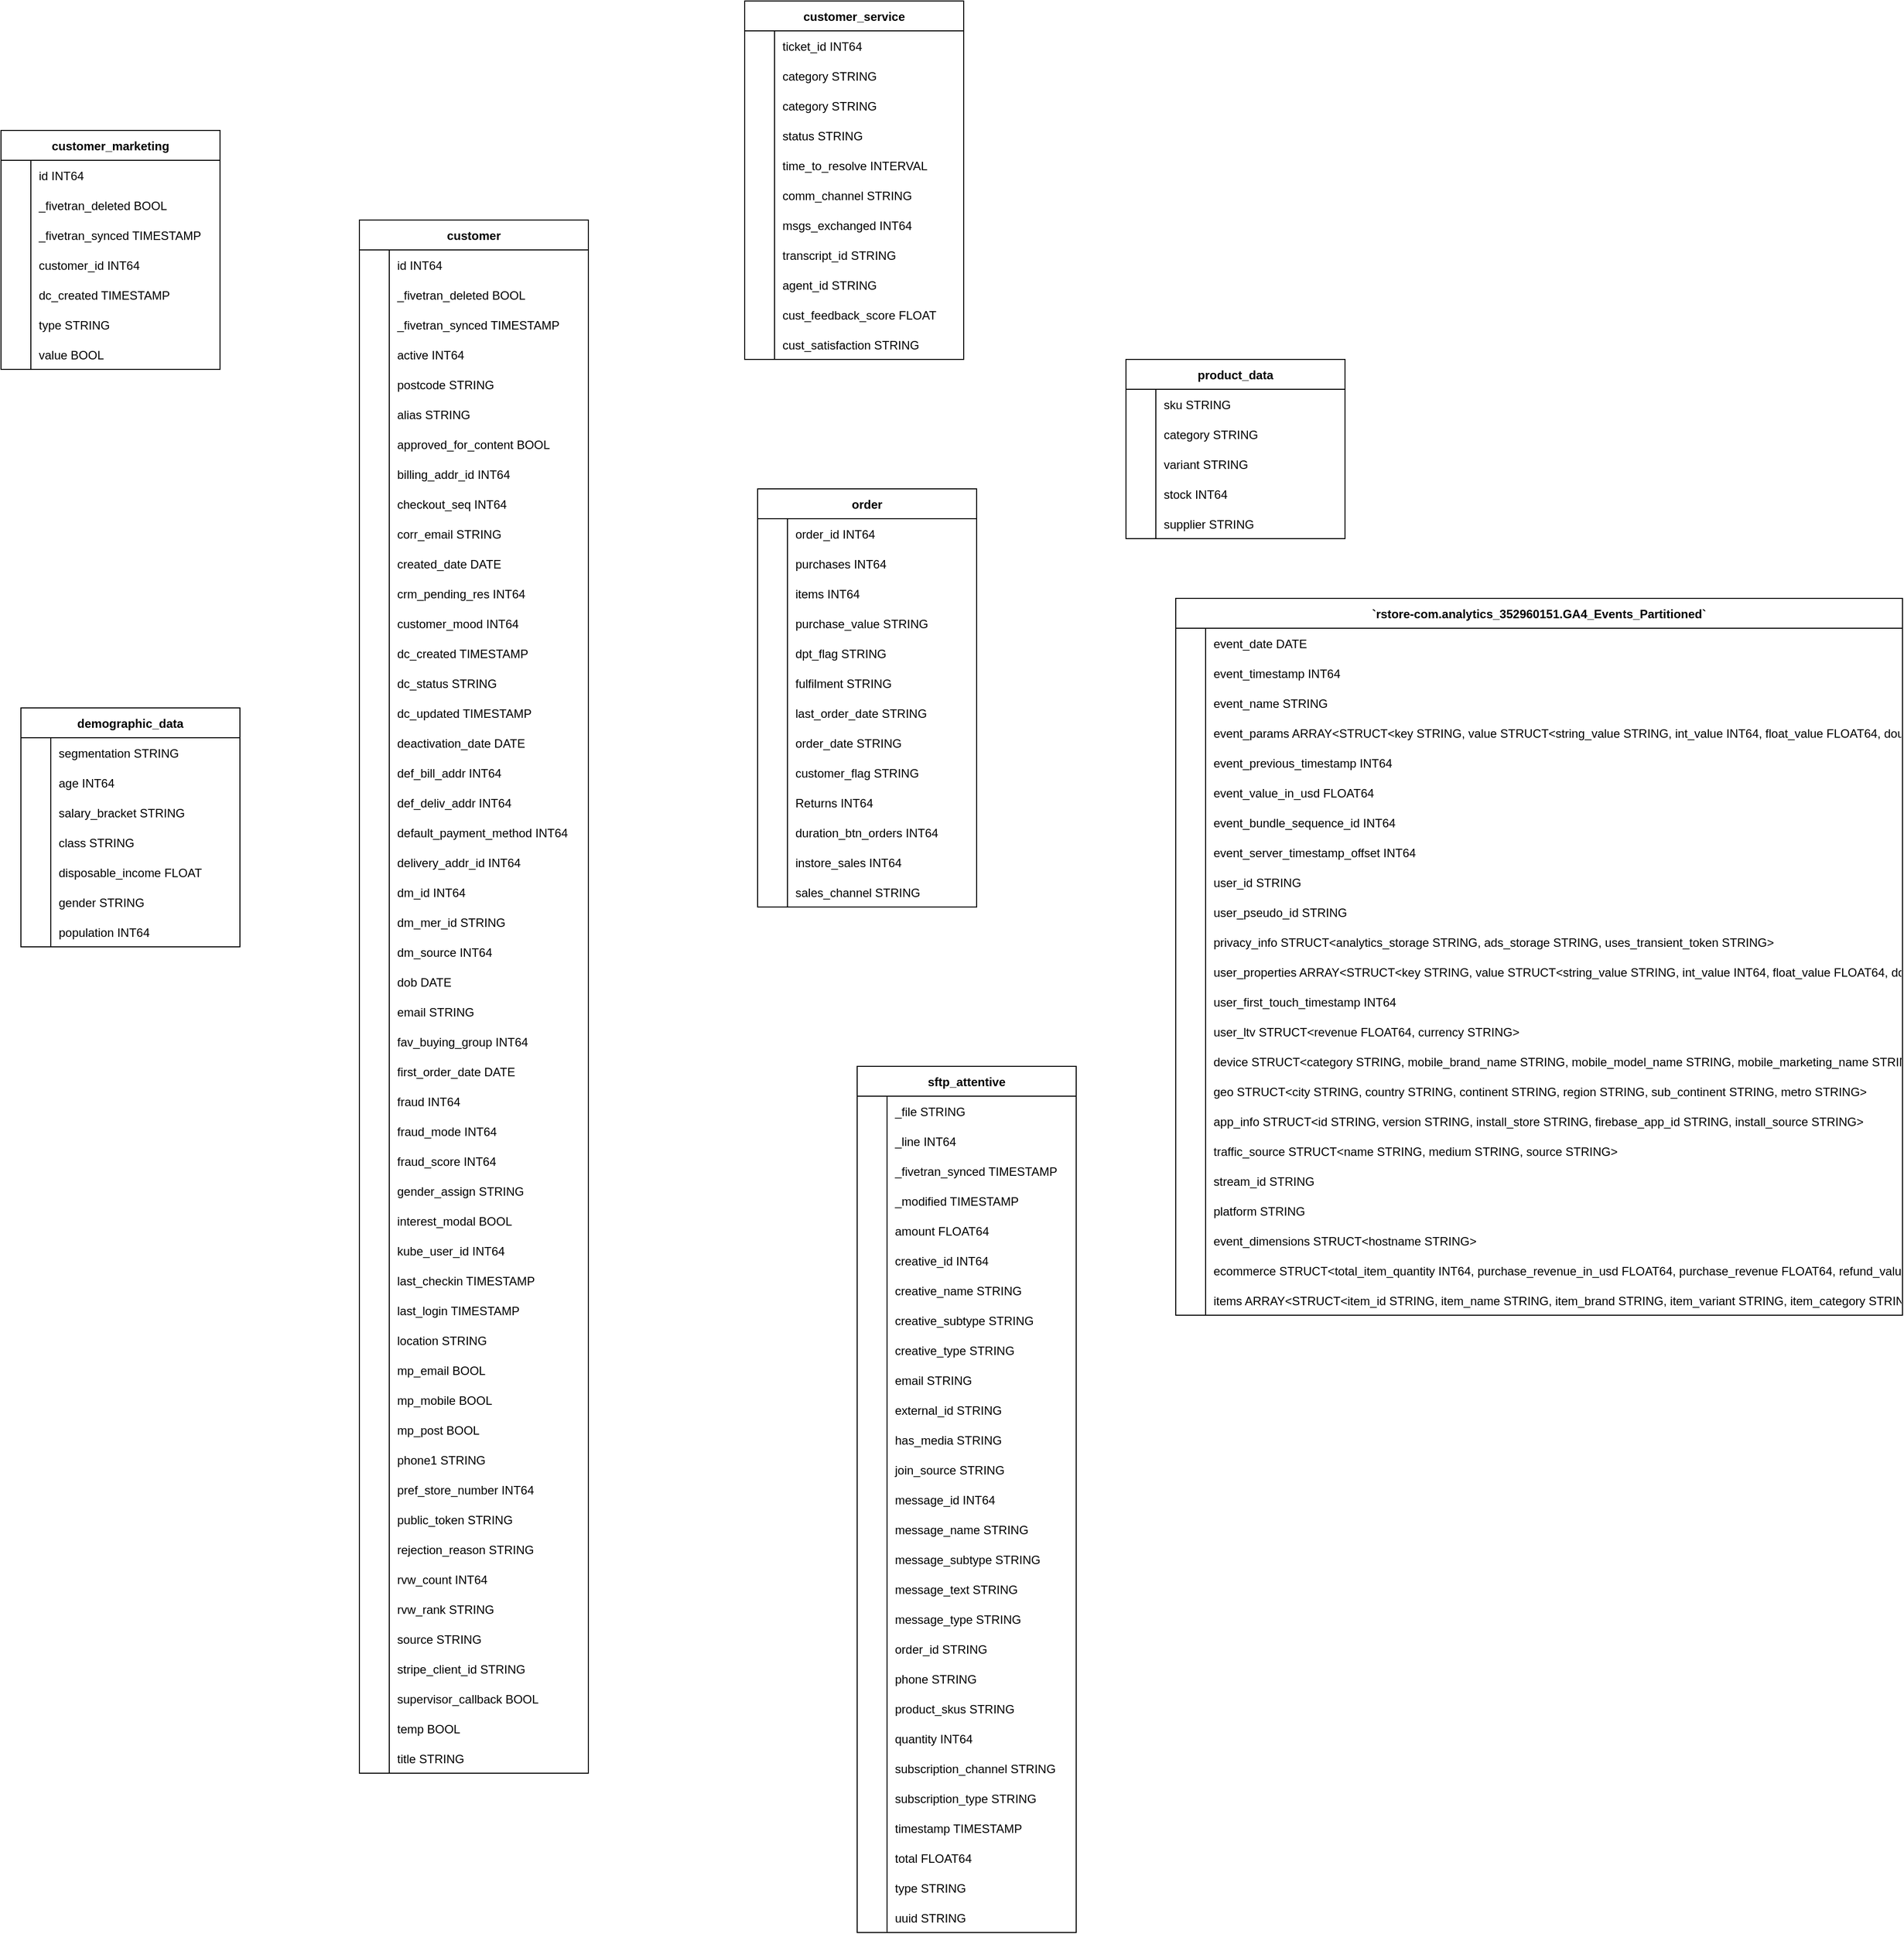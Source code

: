 <mxfile version="26.0.10">
  <diagram id="C5RBs43oDa-KdzZeNtuy" name="Page-1">
    <mxGraphModel dx="2150" dy="2097" grid="1" gridSize="10" guides="1" tooltips="1" connect="1" arrows="1" fold="1" page="1" pageScale="1" pageWidth="827" pageHeight="1169" math="0" shadow="0">
      <root>
        <mxCell id="WIyWlLk6GJQsqaUBKTNV-0" />
        <mxCell id="WIyWlLk6GJQsqaUBKTNV-1" parent="WIyWlLk6GJQsqaUBKTNV-0" />
        <mxCell id="D5JMzwpB3oT6w8u2qkfu-204" value="sftp_attentive" style="shape=table;startSize=30;container=1;collapsible=1;childLayout=tableLayout;fixedRows=1;rowLines=0;fontStyle=1;align=center;resizeLast=1;" parent="WIyWlLk6GJQsqaUBKTNV-1" vertex="1">
          <mxGeometry x="940" y="410" width="220" height="870" as="geometry" />
        </mxCell>
        <mxCell id="D5JMzwpB3oT6w8u2qkfu-205" value="" style="shape=tableRow;horizontal=0;startSize=0;swimlaneHead=0;swimlaneBody=0;fillColor=none;collapsible=0;dropTarget=0;points=[[0,0.5],[1,0.5]];portConstraint=eastwest;strokeColor=inherit;top=0;left=0;right=0;bottom=0;" parent="D5JMzwpB3oT6w8u2qkfu-204" vertex="1">
          <mxGeometry y="30" width="220" height="30" as="geometry" />
        </mxCell>
        <mxCell id="D5JMzwpB3oT6w8u2qkfu-206" value="" style="shape=partialRectangle;overflow=hidden;connectable=0;fillColor=none;strokeColor=inherit;top=0;left=0;bottom=0;right=0;" parent="D5JMzwpB3oT6w8u2qkfu-205" vertex="1">
          <mxGeometry width="30" height="30" as="geometry">
            <mxRectangle width="30" height="30" as="alternateBounds" />
          </mxGeometry>
        </mxCell>
        <mxCell id="D5JMzwpB3oT6w8u2qkfu-207" value="_file STRING" style="shape=partialRectangle;overflow=hidden;connectable=0;fillColor=none;align=left;strokeColor=inherit;top=0;left=0;bottom=0;right=0;spacingLeft=6;" parent="D5JMzwpB3oT6w8u2qkfu-205" vertex="1">
          <mxGeometry x="30" width="190" height="30" as="geometry">
            <mxRectangle width="190" height="30" as="alternateBounds" />
          </mxGeometry>
        </mxCell>
        <mxCell id="D5JMzwpB3oT6w8u2qkfu-208" value="" style="shape=tableRow;horizontal=0;startSize=0;swimlaneHead=0;swimlaneBody=0;fillColor=none;collapsible=0;dropTarget=0;points=[[0,0.5],[1,0.5]];portConstraint=eastwest;strokeColor=inherit;top=0;left=0;right=0;bottom=0;" parent="D5JMzwpB3oT6w8u2qkfu-204" vertex="1">
          <mxGeometry y="60" width="220" height="30" as="geometry" />
        </mxCell>
        <mxCell id="D5JMzwpB3oT6w8u2qkfu-209" value="" style="shape=partialRectangle;overflow=hidden;connectable=0;fillColor=none;strokeColor=inherit;top=0;left=0;bottom=0;right=0;" parent="D5JMzwpB3oT6w8u2qkfu-208" vertex="1">
          <mxGeometry width="30" height="30" as="geometry">
            <mxRectangle width="30" height="30" as="alternateBounds" />
          </mxGeometry>
        </mxCell>
        <mxCell id="D5JMzwpB3oT6w8u2qkfu-210" value="_line INT64" style="shape=partialRectangle;overflow=hidden;connectable=0;fillColor=none;align=left;strokeColor=inherit;top=0;left=0;bottom=0;right=0;spacingLeft=6;" parent="D5JMzwpB3oT6w8u2qkfu-208" vertex="1">
          <mxGeometry x="30" width="190" height="30" as="geometry">
            <mxRectangle width="190" height="30" as="alternateBounds" />
          </mxGeometry>
        </mxCell>
        <mxCell id="D5JMzwpB3oT6w8u2qkfu-211" value="" style="shape=tableRow;horizontal=0;startSize=0;swimlaneHead=0;swimlaneBody=0;fillColor=none;collapsible=0;dropTarget=0;points=[[0,0.5],[1,0.5]];portConstraint=eastwest;strokeColor=inherit;top=0;left=0;right=0;bottom=0;" parent="D5JMzwpB3oT6w8u2qkfu-204" vertex="1">
          <mxGeometry y="90" width="220" height="30" as="geometry" />
        </mxCell>
        <mxCell id="D5JMzwpB3oT6w8u2qkfu-212" value="" style="shape=partialRectangle;overflow=hidden;connectable=0;fillColor=none;strokeColor=inherit;top=0;left=0;bottom=0;right=0;" parent="D5JMzwpB3oT6w8u2qkfu-211" vertex="1">
          <mxGeometry width="30" height="30" as="geometry">
            <mxRectangle width="30" height="30" as="alternateBounds" />
          </mxGeometry>
        </mxCell>
        <mxCell id="D5JMzwpB3oT6w8u2qkfu-213" value="_fivetran_synced TIMESTAMP" style="shape=partialRectangle;overflow=hidden;connectable=0;fillColor=none;align=left;strokeColor=inherit;top=0;left=0;bottom=0;right=0;spacingLeft=6;" parent="D5JMzwpB3oT6w8u2qkfu-211" vertex="1">
          <mxGeometry x="30" width="190" height="30" as="geometry">
            <mxRectangle width="190" height="30" as="alternateBounds" />
          </mxGeometry>
        </mxCell>
        <mxCell id="D5JMzwpB3oT6w8u2qkfu-214" value="" style="shape=tableRow;horizontal=0;startSize=0;swimlaneHead=0;swimlaneBody=0;fillColor=none;collapsible=0;dropTarget=0;points=[[0,0.5],[1,0.5]];portConstraint=eastwest;strokeColor=inherit;top=0;left=0;right=0;bottom=0;" parent="D5JMzwpB3oT6w8u2qkfu-204" vertex="1">
          <mxGeometry y="120" width="220" height="30" as="geometry" />
        </mxCell>
        <mxCell id="D5JMzwpB3oT6w8u2qkfu-215" value="" style="shape=partialRectangle;overflow=hidden;connectable=0;fillColor=none;strokeColor=inherit;top=0;left=0;bottom=0;right=0;" parent="D5JMzwpB3oT6w8u2qkfu-214" vertex="1">
          <mxGeometry width="30" height="30" as="geometry">
            <mxRectangle width="30" height="30" as="alternateBounds" />
          </mxGeometry>
        </mxCell>
        <mxCell id="D5JMzwpB3oT6w8u2qkfu-216" value="_modified TIMESTAMP" style="shape=partialRectangle;overflow=hidden;connectable=0;fillColor=none;align=left;strokeColor=inherit;top=0;left=0;bottom=0;right=0;spacingLeft=6;" parent="D5JMzwpB3oT6w8u2qkfu-214" vertex="1">
          <mxGeometry x="30" width="190" height="30" as="geometry">
            <mxRectangle width="190" height="30" as="alternateBounds" />
          </mxGeometry>
        </mxCell>
        <mxCell id="D5JMzwpB3oT6w8u2qkfu-217" value="" style="shape=tableRow;horizontal=0;startSize=0;swimlaneHead=0;swimlaneBody=0;fillColor=none;collapsible=0;dropTarget=0;points=[[0,0.5],[1,0.5]];portConstraint=eastwest;strokeColor=inherit;top=0;left=0;right=0;bottom=0;" parent="D5JMzwpB3oT6w8u2qkfu-204" vertex="1">
          <mxGeometry y="150" width="220" height="30" as="geometry" />
        </mxCell>
        <mxCell id="D5JMzwpB3oT6w8u2qkfu-218" value="" style="shape=partialRectangle;overflow=hidden;connectable=0;fillColor=none;strokeColor=inherit;top=0;left=0;bottom=0;right=0;" parent="D5JMzwpB3oT6w8u2qkfu-217" vertex="1">
          <mxGeometry width="30" height="30" as="geometry">
            <mxRectangle width="30" height="30" as="alternateBounds" />
          </mxGeometry>
        </mxCell>
        <mxCell id="D5JMzwpB3oT6w8u2qkfu-219" value="amount FLOAT64" style="shape=partialRectangle;overflow=hidden;connectable=0;fillColor=none;align=left;strokeColor=inherit;top=0;left=0;bottom=0;right=0;spacingLeft=6;" parent="D5JMzwpB3oT6w8u2qkfu-217" vertex="1">
          <mxGeometry x="30" width="190" height="30" as="geometry">
            <mxRectangle width="190" height="30" as="alternateBounds" />
          </mxGeometry>
        </mxCell>
        <mxCell id="D5JMzwpB3oT6w8u2qkfu-220" value="" style="shape=tableRow;horizontal=0;startSize=0;swimlaneHead=0;swimlaneBody=0;fillColor=none;collapsible=0;dropTarget=0;points=[[0,0.5],[1,0.5]];portConstraint=eastwest;strokeColor=inherit;top=0;left=0;right=0;bottom=0;" parent="D5JMzwpB3oT6w8u2qkfu-204" vertex="1">
          <mxGeometry y="180" width="220" height="30" as="geometry" />
        </mxCell>
        <mxCell id="D5JMzwpB3oT6w8u2qkfu-221" value="" style="shape=partialRectangle;overflow=hidden;connectable=0;fillColor=none;strokeColor=inherit;top=0;left=0;bottom=0;right=0;" parent="D5JMzwpB3oT6w8u2qkfu-220" vertex="1">
          <mxGeometry width="30" height="30" as="geometry">
            <mxRectangle width="30" height="30" as="alternateBounds" />
          </mxGeometry>
        </mxCell>
        <mxCell id="D5JMzwpB3oT6w8u2qkfu-222" value="creative_id INT64" style="shape=partialRectangle;overflow=hidden;connectable=0;fillColor=none;align=left;strokeColor=inherit;top=0;left=0;bottom=0;right=0;spacingLeft=6;" parent="D5JMzwpB3oT6w8u2qkfu-220" vertex="1">
          <mxGeometry x="30" width="190" height="30" as="geometry">
            <mxRectangle width="190" height="30" as="alternateBounds" />
          </mxGeometry>
        </mxCell>
        <mxCell id="D5JMzwpB3oT6w8u2qkfu-223" value="" style="shape=tableRow;horizontal=0;startSize=0;swimlaneHead=0;swimlaneBody=0;fillColor=none;collapsible=0;dropTarget=0;points=[[0,0.5],[1,0.5]];portConstraint=eastwest;strokeColor=inherit;top=0;left=0;right=0;bottom=0;" parent="D5JMzwpB3oT6w8u2qkfu-204" vertex="1">
          <mxGeometry y="210" width="220" height="30" as="geometry" />
        </mxCell>
        <mxCell id="D5JMzwpB3oT6w8u2qkfu-224" value="" style="shape=partialRectangle;overflow=hidden;connectable=0;fillColor=none;strokeColor=inherit;top=0;left=0;bottom=0;right=0;" parent="D5JMzwpB3oT6w8u2qkfu-223" vertex="1">
          <mxGeometry width="30" height="30" as="geometry">
            <mxRectangle width="30" height="30" as="alternateBounds" />
          </mxGeometry>
        </mxCell>
        <mxCell id="D5JMzwpB3oT6w8u2qkfu-225" value="creative_name STRING" style="shape=partialRectangle;overflow=hidden;connectable=0;fillColor=none;align=left;strokeColor=inherit;top=0;left=0;bottom=0;right=0;spacingLeft=6;" parent="D5JMzwpB3oT6w8u2qkfu-223" vertex="1">
          <mxGeometry x="30" width="190" height="30" as="geometry">
            <mxRectangle width="190" height="30" as="alternateBounds" />
          </mxGeometry>
        </mxCell>
        <mxCell id="D5JMzwpB3oT6w8u2qkfu-226" value="" style="shape=tableRow;horizontal=0;startSize=0;swimlaneHead=0;swimlaneBody=0;fillColor=none;collapsible=0;dropTarget=0;points=[[0,0.5],[1,0.5]];portConstraint=eastwest;strokeColor=inherit;top=0;left=0;right=0;bottom=0;" parent="D5JMzwpB3oT6w8u2qkfu-204" vertex="1">
          <mxGeometry y="240" width="220" height="30" as="geometry" />
        </mxCell>
        <mxCell id="D5JMzwpB3oT6w8u2qkfu-227" value="" style="shape=partialRectangle;overflow=hidden;connectable=0;fillColor=none;strokeColor=inherit;top=0;left=0;bottom=0;right=0;" parent="D5JMzwpB3oT6w8u2qkfu-226" vertex="1">
          <mxGeometry width="30" height="30" as="geometry">
            <mxRectangle width="30" height="30" as="alternateBounds" />
          </mxGeometry>
        </mxCell>
        <mxCell id="D5JMzwpB3oT6w8u2qkfu-228" value="creative_subtype STRING" style="shape=partialRectangle;overflow=hidden;connectable=0;fillColor=none;align=left;strokeColor=inherit;top=0;left=0;bottom=0;right=0;spacingLeft=6;" parent="D5JMzwpB3oT6w8u2qkfu-226" vertex="1">
          <mxGeometry x="30" width="190" height="30" as="geometry">
            <mxRectangle width="190" height="30" as="alternateBounds" />
          </mxGeometry>
        </mxCell>
        <mxCell id="D5JMzwpB3oT6w8u2qkfu-229" value="" style="shape=tableRow;horizontal=0;startSize=0;swimlaneHead=0;swimlaneBody=0;fillColor=none;collapsible=0;dropTarget=0;points=[[0,0.5],[1,0.5]];portConstraint=eastwest;strokeColor=inherit;top=0;left=0;right=0;bottom=0;" parent="D5JMzwpB3oT6w8u2qkfu-204" vertex="1">
          <mxGeometry y="270" width="220" height="30" as="geometry" />
        </mxCell>
        <mxCell id="D5JMzwpB3oT6w8u2qkfu-230" value="" style="shape=partialRectangle;overflow=hidden;connectable=0;fillColor=none;strokeColor=inherit;top=0;left=0;bottom=0;right=0;" parent="D5JMzwpB3oT6w8u2qkfu-229" vertex="1">
          <mxGeometry width="30" height="30" as="geometry">
            <mxRectangle width="30" height="30" as="alternateBounds" />
          </mxGeometry>
        </mxCell>
        <mxCell id="D5JMzwpB3oT6w8u2qkfu-231" value="creative_type STRING" style="shape=partialRectangle;overflow=hidden;connectable=0;fillColor=none;align=left;strokeColor=inherit;top=0;left=0;bottom=0;right=0;spacingLeft=6;" parent="D5JMzwpB3oT6w8u2qkfu-229" vertex="1">
          <mxGeometry x="30" width="190" height="30" as="geometry">
            <mxRectangle width="190" height="30" as="alternateBounds" />
          </mxGeometry>
        </mxCell>
        <mxCell id="D5JMzwpB3oT6w8u2qkfu-232" value="" style="shape=tableRow;horizontal=0;startSize=0;swimlaneHead=0;swimlaneBody=0;fillColor=none;collapsible=0;dropTarget=0;points=[[0,0.5],[1,0.5]];portConstraint=eastwest;strokeColor=inherit;top=0;left=0;right=0;bottom=0;" parent="D5JMzwpB3oT6w8u2qkfu-204" vertex="1">
          <mxGeometry y="300" width="220" height="30" as="geometry" />
        </mxCell>
        <mxCell id="D5JMzwpB3oT6w8u2qkfu-233" value="" style="shape=partialRectangle;overflow=hidden;connectable=0;fillColor=none;strokeColor=inherit;top=0;left=0;bottom=0;right=0;" parent="D5JMzwpB3oT6w8u2qkfu-232" vertex="1">
          <mxGeometry width="30" height="30" as="geometry">
            <mxRectangle width="30" height="30" as="alternateBounds" />
          </mxGeometry>
        </mxCell>
        <mxCell id="D5JMzwpB3oT6w8u2qkfu-234" value="email STRING" style="shape=partialRectangle;overflow=hidden;connectable=0;fillColor=none;align=left;strokeColor=inherit;top=0;left=0;bottom=0;right=0;spacingLeft=6;" parent="D5JMzwpB3oT6w8u2qkfu-232" vertex="1">
          <mxGeometry x="30" width="190" height="30" as="geometry">
            <mxRectangle width="190" height="30" as="alternateBounds" />
          </mxGeometry>
        </mxCell>
        <mxCell id="D5JMzwpB3oT6w8u2qkfu-235" value="" style="shape=tableRow;horizontal=0;startSize=0;swimlaneHead=0;swimlaneBody=0;fillColor=none;collapsible=0;dropTarget=0;points=[[0,0.5],[1,0.5]];portConstraint=eastwest;strokeColor=inherit;top=0;left=0;right=0;bottom=0;" parent="D5JMzwpB3oT6w8u2qkfu-204" vertex="1">
          <mxGeometry y="330" width="220" height="30" as="geometry" />
        </mxCell>
        <mxCell id="D5JMzwpB3oT6w8u2qkfu-236" value="" style="shape=partialRectangle;overflow=hidden;connectable=0;fillColor=none;strokeColor=inherit;top=0;left=0;bottom=0;right=0;" parent="D5JMzwpB3oT6w8u2qkfu-235" vertex="1">
          <mxGeometry width="30" height="30" as="geometry">
            <mxRectangle width="30" height="30" as="alternateBounds" />
          </mxGeometry>
        </mxCell>
        <mxCell id="D5JMzwpB3oT6w8u2qkfu-237" value="external_id STRING" style="shape=partialRectangle;overflow=hidden;connectable=0;fillColor=none;align=left;strokeColor=inherit;top=0;left=0;bottom=0;right=0;spacingLeft=6;" parent="D5JMzwpB3oT6w8u2qkfu-235" vertex="1">
          <mxGeometry x="30" width="190" height="30" as="geometry">
            <mxRectangle width="190" height="30" as="alternateBounds" />
          </mxGeometry>
        </mxCell>
        <mxCell id="D5JMzwpB3oT6w8u2qkfu-238" value="" style="shape=tableRow;horizontal=0;startSize=0;swimlaneHead=0;swimlaneBody=0;fillColor=none;collapsible=0;dropTarget=0;points=[[0,0.5],[1,0.5]];portConstraint=eastwest;strokeColor=inherit;top=0;left=0;right=0;bottom=0;" parent="D5JMzwpB3oT6w8u2qkfu-204" vertex="1">
          <mxGeometry y="360" width="220" height="30" as="geometry" />
        </mxCell>
        <mxCell id="D5JMzwpB3oT6w8u2qkfu-239" value="" style="shape=partialRectangle;overflow=hidden;connectable=0;fillColor=none;strokeColor=inherit;top=0;left=0;bottom=0;right=0;" parent="D5JMzwpB3oT6w8u2qkfu-238" vertex="1">
          <mxGeometry width="30" height="30" as="geometry">
            <mxRectangle width="30" height="30" as="alternateBounds" />
          </mxGeometry>
        </mxCell>
        <mxCell id="D5JMzwpB3oT6w8u2qkfu-240" value="has_media STRING" style="shape=partialRectangle;overflow=hidden;connectable=0;fillColor=none;align=left;strokeColor=inherit;top=0;left=0;bottom=0;right=0;spacingLeft=6;" parent="D5JMzwpB3oT6w8u2qkfu-238" vertex="1">
          <mxGeometry x="30" width="190" height="30" as="geometry">
            <mxRectangle width="190" height="30" as="alternateBounds" />
          </mxGeometry>
        </mxCell>
        <mxCell id="D5JMzwpB3oT6w8u2qkfu-241" value="" style="shape=tableRow;horizontal=0;startSize=0;swimlaneHead=0;swimlaneBody=0;fillColor=none;collapsible=0;dropTarget=0;points=[[0,0.5],[1,0.5]];portConstraint=eastwest;strokeColor=inherit;top=0;left=0;right=0;bottom=0;" parent="D5JMzwpB3oT6w8u2qkfu-204" vertex="1">
          <mxGeometry y="390" width="220" height="30" as="geometry" />
        </mxCell>
        <mxCell id="D5JMzwpB3oT6w8u2qkfu-242" value="" style="shape=partialRectangle;overflow=hidden;connectable=0;fillColor=none;strokeColor=inherit;top=0;left=0;bottom=0;right=0;" parent="D5JMzwpB3oT6w8u2qkfu-241" vertex="1">
          <mxGeometry width="30" height="30" as="geometry">
            <mxRectangle width="30" height="30" as="alternateBounds" />
          </mxGeometry>
        </mxCell>
        <mxCell id="D5JMzwpB3oT6w8u2qkfu-243" value="join_source STRING" style="shape=partialRectangle;overflow=hidden;connectable=0;fillColor=none;align=left;strokeColor=inherit;top=0;left=0;bottom=0;right=0;spacingLeft=6;" parent="D5JMzwpB3oT6w8u2qkfu-241" vertex="1">
          <mxGeometry x="30" width="190" height="30" as="geometry">
            <mxRectangle width="190" height="30" as="alternateBounds" />
          </mxGeometry>
        </mxCell>
        <mxCell id="D5JMzwpB3oT6w8u2qkfu-244" value="" style="shape=tableRow;horizontal=0;startSize=0;swimlaneHead=0;swimlaneBody=0;fillColor=none;collapsible=0;dropTarget=0;points=[[0,0.5],[1,0.5]];portConstraint=eastwest;strokeColor=inherit;top=0;left=0;right=0;bottom=0;" parent="D5JMzwpB3oT6w8u2qkfu-204" vertex="1">
          <mxGeometry y="420" width="220" height="30" as="geometry" />
        </mxCell>
        <mxCell id="D5JMzwpB3oT6w8u2qkfu-245" value="" style="shape=partialRectangle;overflow=hidden;connectable=0;fillColor=none;strokeColor=inherit;top=0;left=0;bottom=0;right=0;" parent="D5JMzwpB3oT6w8u2qkfu-244" vertex="1">
          <mxGeometry width="30" height="30" as="geometry">
            <mxRectangle width="30" height="30" as="alternateBounds" />
          </mxGeometry>
        </mxCell>
        <mxCell id="D5JMzwpB3oT6w8u2qkfu-246" value="message_id INT64" style="shape=partialRectangle;overflow=hidden;connectable=0;fillColor=none;align=left;strokeColor=inherit;top=0;left=0;bottom=0;right=0;spacingLeft=6;" parent="D5JMzwpB3oT6w8u2qkfu-244" vertex="1">
          <mxGeometry x="30" width="190" height="30" as="geometry">
            <mxRectangle width="190" height="30" as="alternateBounds" />
          </mxGeometry>
        </mxCell>
        <mxCell id="D5JMzwpB3oT6w8u2qkfu-247" value="" style="shape=tableRow;horizontal=0;startSize=0;swimlaneHead=0;swimlaneBody=0;fillColor=none;collapsible=0;dropTarget=0;points=[[0,0.5],[1,0.5]];portConstraint=eastwest;strokeColor=inherit;top=0;left=0;right=0;bottom=0;" parent="D5JMzwpB3oT6w8u2qkfu-204" vertex="1">
          <mxGeometry y="450" width="220" height="30" as="geometry" />
        </mxCell>
        <mxCell id="D5JMzwpB3oT6w8u2qkfu-248" value="" style="shape=partialRectangle;overflow=hidden;connectable=0;fillColor=none;strokeColor=inherit;top=0;left=0;bottom=0;right=0;" parent="D5JMzwpB3oT6w8u2qkfu-247" vertex="1">
          <mxGeometry width="30" height="30" as="geometry">
            <mxRectangle width="30" height="30" as="alternateBounds" />
          </mxGeometry>
        </mxCell>
        <mxCell id="D5JMzwpB3oT6w8u2qkfu-249" value="message_name STRING" style="shape=partialRectangle;overflow=hidden;connectable=0;fillColor=none;align=left;strokeColor=inherit;top=0;left=0;bottom=0;right=0;spacingLeft=6;" parent="D5JMzwpB3oT6w8u2qkfu-247" vertex="1">
          <mxGeometry x="30" width="190" height="30" as="geometry">
            <mxRectangle width="190" height="30" as="alternateBounds" />
          </mxGeometry>
        </mxCell>
        <mxCell id="D5JMzwpB3oT6w8u2qkfu-250" value="" style="shape=tableRow;horizontal=0;startSize=0;swimlaneHead=0;swimlaneBody=0;fillColor=none;collapsible=0;dropTarget=0;points=[[0,0.5],[1,0.5]];portConstraint=eastwest;strokeColor=inherit;top=0;left=0;right=0;bottom=0;" parent="D5JMzwpB3oT6w8u2qkfu-204" vertex="1">
          <mxGeometry y="480" width="220" height="30" as="geometry" />
        </mxCell>
        <mxCell id="D5JMzwpB3oT6w8u2qkfu-251" value="" style="shape=partialRectangle;overflow=hidden;connectable=0;fillColor=none;strokeColor=inherit;top=0;left=0;bottom=0;right=0;" parent="D5JMzwpB3oT6w8u2qkfu-250" vertex="1">
          <mxGeometry width="30" height="30" as="geometry">
            <mxRectangle width="30" height="30" as="alternateBounds" />
          </mxGeometry>
        </mxCell>
        <mxCell id="D5JMzwpB3oT6w8u2qkfu-252" value="message_subtype STRING" style="shape=partialRectangle;overflow=hidden;connectable=0;fillColor=none;align=left;strokeColor=inherit;top=0;left=0;bottom=0;right=0;spacingLeft=6;" parent="D5JMzwpB3oT6w8u2qkfu-250" vertex="1">
          <mxGeometry x="30" width="190" height="30" as="geometry">
            <mxRectangle width="190" height="30" as="alternateBounds" />
          </mxGeometry>
        </mxCell>
        <mxCell id="D5JMzwpB3oT6w8u2qkfu-253" value="" style="shape=tableRow;horizontal=0;startSize=0;swimlaneHead=0;swimlaneBody=0;fillColor=none;collapsible=0;dropTarget=0;points=[[0,0.5],[1,0.5]];portConstraint=eastwest;strokeColor=inherit;top=0;left=0;right=0;bottom=0;" parent="D5JMzwpB3oT6w8u2qkfu-204" vertex="1">
          <mxGeometry y="510" width="220" height="30" as="geometry" />
        </mxCell>
        <mxCell id="D5JMzwpB3oT6w8u2qkfu-254" value="" style="shape=partialRectangle;overflow=hidden;connectable=0;fillColor=none;strokeColor=inherit;top=0;left=0;bottom=0;right=0;" parent="D5JMzwpB3oT6w8u2qkfu-253" vertex="1">
          <mxGeometry width="30" height="30" as="geometry">
            <mxRectangle width="30" height="30" as="alternateBounds" />
          </mxGeometry>
        </mxCell>
        <mxCell id="D5JMzwpB3oT6w8u2qkfu-255" value="message_text STRING" style="shape=partialRectangle;overflow=hidden;connectable=0;fillColor=none;align=left;strokeColor=inherit;top=0;left=0;bottom=0;right=0;spacingLeft=6;" parent="D5JMzwpB3oT6w8u2qkfu-253" vertex="1">
          <mxGeometry x="30" width="190" height="30" as="geometry">
            <mxRectangle width="190" height="30" as="alternateBounds" />
          </mxGeometry>
        </mxCell>
        <mxCell id="D5JMzwpB3oT6w8u2qkfu-256" value="" style="shape=tableRow;horizontal=0;startSize=0;swimlaneHead=0;swimlaneBody=0;fillColor=none;collapsible=0;dropTarget=0;points=[[0,0.5],[1,0.5]];portConstraint=eastwest;strokeColor=inherit;top=0;left=0;right=0;bottom=0;" parent="D5JMzwpB3oT6w8u2qkfu-204" vertex="1">
          <mxGeometry y="540" width="220" height="30" as="geometry" />
        </mxCell>
        <mxCell id="D5JMzwpB3oT6w8u2qkfu-257" value="" style="shape=partialRectangle;overflow=hidden;connectable=0;fillColor=none;strokeColor=inherit;top=0;left=0;bottom=0;right=0;" parent="D5JMzwpB3oT6w8u2qkfu-256" vertex="1">
          <mxGeometry width="30" height="30" as="geometry">
            <mxRectangle width="30" height="30" as="alternateBounds" />
          </mxGeometry>
        </mxCell>
        <mxCell id="D5JMzwpB3oT6w8u2qkfu-258" value="message_type STRING" style="shape=partialRectangle;overflow=hidden;connectable=0;fillColor=none;align=left;strokeColor=inherit;top=0;left=0;bottom=0;right=0;spacingLeft=6;" parent="D5JMzwpB3oT6w8u2qkfu-256" vertex="1">
          <mxGeometry x="30" width="190" height="30" as="geometry">
            <mxRectangle width="190" height="30" as="alternateBounds" />
          </mxGeometry>
        </mxCell>
        <mxCell id="D5JMzwpB3oT6w8u2qkfu-259" value="" style="shape=tableRow;horizontal=0;startSize=0;swimlaneHead=0;swimlaneBody=0;fillColor=none;collapsible=0;dropTarget=0;points=[[0,0.5],[1,0.5]];portConstraint=eastwest;strokeColor=inherit;top=0;left=0;right=0;bottom=0;" parent="D5JMzwpB3oT6w8u2qkfu-204" vertex="1">
          <mxGeometry y="570" width="220" height="30" as="geometry" />
        </mxCell>
        <mxCell id="D5JMzwpB3oT6w8u2qkfu-260" value="" style="shape=partialRectangle;overflow=hidden;connectable=0;fillColor=none;strokeColor=inherit;top=0;left=0;bottom=0;right=0;" parent="D5JMzwpB3oT6w8u2qkfu-259" vertex="1">
          <mxGeometry width="30" height="30" as="geometry">
            <mxRectangle width="30" height="30" as="alternateBounds" />
          </mxGeometry>
        </mxCell>
        <mxCell id="D5JMzwpB3oT6w8u2qkfu-261" value="order_id STRING" style="shape=partialRectangle;overflow=hidden;connectable=0;fillColor=none;align=left;strokeColor=inherit;top=0;left=0;bottom=0;right=0;spacingLeft=6;" parent="D5JMzwpB3oT6w8u2qkfu-259" vertex="1">
          <mxGeometry x="30" width="190" height="30" as="geometry">
            <mxRectangle width="190" height="30" as="alternateBounds" />
          </mxGeometry>
        </mxCell>
        <mxCell id="D5JMzwpB3oT6w8u2qkfu-262" value="" style="shape=tableRow;horizontal=0;startSize=0;swimlaneHead=0;swimlaneBody=0;fillColor=none;collapsible=0;dropTarget=0;points=[[0,0.5],[1,0.5]];portConstraint=eastwest;strokeColor=inherit;top=0;left=0;right=0;bottom=0;" parent="D5JMzwpB3oT6w8u2qkfu-204" vertex="1">
          <mxGeometry y="600" width="220" height="30" as="geometry" />
        </mxCell>
        <mxCell id="D5JMzwpB3oT6w8u2qkfu-263" value="" style="shape=partialRectangle;overflow=hidden;connectable=0;fillColor=none;strokeColor=inherit;top=0;left=0;bottom=0;right=0;" parent="D5JMzwpB3oT6w8u2qkfu-262" vertex="1">
          <mxGeometry width="30" height="30" as="geometry">
            <mxRectangle width="30" height="30" as="alternateBounds" />
          </mxGeometry>
        </mxCell>
        <mxCell id="D5JMzwpB3oT6w8u2qkfu-264" value="phone STRING" style="shape=partialRectangle;overflow=hidden;connectable=0;fillColor=none;align=left;strokeColor=inherit;top=0;left=0;bottom=0;right=0;spacingLeft=6;" parent="D5JMzwpB3oT6w8u2qkfu-262" vertex="1">
          <mxGeometry x="30" width="190" height="30" as="geometry">
            <mxRectangle width="190" height="30" as="alternateBounds" />
          </mxGeometry>
        </mxCell>
        <mxCell id="D5JMzwpB3oT6w8u2qkfu-265" value="" style="shape=tableRow;horizontal=0;startSize=0;swimlaneHead=0;swimlaneBody=0;fillColor=none;collapsible=0;dropTarget=0;points=[[0,0.5],[1,0.5]];portConstraint=eastwest;strokeColor=inherit;top=0;left=0;right=0;bottom=0;" parent="D5JMzwpB3oT6w8u2qkfu-204" vertex="1">
          <mxGeometry y="630" width="220" height="30" as="geometry" />
        </mxCell>
        <mxCell id="D5JMzwpB3oT6w8u2qkfu-266" value="" style="shape=partialRectangle;overflow=hidden;connectable=0;fillColor=none;strokeColor=inherit;top=0;left=0;bottom=0;right=0;" parent="D5JMzwpB3oT6w8u2qkfu-265" vertex="1">
          <mxGeometry width="30" height="30" as="geometry">
            <mxRectangle width="30" height="30" as="alternateBounds" />
          </mxGeometry>
        </mxCell>
        <mxCell id="D5JMzwpB3oT6w8u2qkfu-267" value="product_skus STRING" style="shape=partialRectangle;overflow=hidden;connectable=0;fillColor=none;align=left;strokeColor=inherit;top=0;left=0;bottom=0;right=0;spacingLeft=6;" parent="D5JMzwpB3oT6w8u2qkfu-265" vertex="1">
          <mxGeometry x="30" width="190" height="30" as="geometry">
            <mxRectangle width="190" height="30" as="alternateBounds" />
          </mxGeometry>
        </mxCell>
        <mxCell id="D5JMzwpB3oT6w8u2qkfu-268" value="" style="shape=tableRow;horizontal=0;startSize=0;swimlaneHead=0;swimlaneBody=0;fillColor=none;collapsible=0;dropTarget=0;points=[[0,0.5],[1,0.5]];portConstraint=eastwest;strokeColor=inherit;top=0;left=0;right=0;bottom=0;" parent="D5JMzwpB3oT6w8u2qkfu-204" vertex="1">
          <mxGeometry y="660" width="220" height="30" as="geometry" />
        </mxCell>
        <mxCell id="D5JMzwpB3oT6w8u2qkfu-269" value="" style="shape=partialRectangle;overflow=hidden;connectable=0;fillColor=none;strokeColor=inherit;top=0;left=0;bottom=0;right=0;" parent="D5JMzwpB3oT6w8u2qkfu-268" vertex="1">
          <mxGeometry width="30" height="30" as="geometry">
            <mxRectangle width="30" height="30" as="alternateBounds" />
          </mxGeometry>
        </mxCell>
        <mxCell id="D5JMzwpB3oT6w8u2qkfu-270" value="quantity INT64" style="shape=partialRectangle;overflow=hidden;connectable=0;fillColor=none;align=left;strokeColor=inherit;top=0;left=0;bottom=0;right=0;spacingLeft=6;" parent="D5JMzwpB3oT6w8u2qkfu-268" vertex="1">
          <mxGeometry x="30" width="190" height="30" as="geometry">
            <mxRectangle width="190" height="30" as="alternateBounds" />
          </mxGeometry>
        </mxCell>
        <mxCell id="D5JMzwpB3oT6w8u2qkfu-271" value="" style="shape=tableRow;horizontal=0;startSize=0;swimlaneHead=0;swimlaneBody=0;fillColor=none;collapsible=0;dropTarget=0;points=[[0,0.5],[1,0.5]];portConstraint=eastwest;strokeColor=inherit;top=0;left=0;right=0;bottom=0;" parent="D5JMzwpB3oT6w8u2qkfu-204" vertex="1">
          <mxGeometry y="690" width="220" height="30" as="geometry" />
        </mxCell>
        <mxCell id="D5JMzwpB3oT6w8u2qkfu-272" value="" style="shape=partialRectangle;overflow=hidden;connectable=0;fillColor=none;strokeColor=inherit;top=0;left=0;bottom=0;right=0;" parent="D5JMzwpB3oT6w8u2qkfu-271" vertex="1">
          <mxGeometry width="30" height="30" as="geometry">
            <mxRectangle width="30" height="30" as="alternateBounds" />
          </mxGeometry>
        </mxCell>
        <mxCell id="D5JMzwpB3oT6w8u2qkfu-273" value="subscription_channel STRING" style="shape=partialRectangle;overflow=hidden;connectable=0;fillColor=none;align=left;strokeColor=inherit;top=0;left=0;bottom=0;right=0;spacingLeft=6;" parent="D5JMzwpB3oT6w8u2qkfu-271" vertex="1">
          <mxGeometry x="30" width="190" height="30" as="geometry">
            <mxRectangle width="190" height="30" as="alternateBounds" />
          </mxGeometry>
        </mxCell>
        <mxCell id="D5JMzwpB3oT6w8u2qkfu-274" value="" style="shape=tableRow;horizontal=0;startSize=0;swimlaneHead=0;swimlaneBody=0;fillColor=none;collapsible=0;dropTarget=0;points=[[0,0.5],[1,0.5]];portConstraint=eastwest;strokeColor=inherit;top=0;left=0;right=0;bottom=0;" parent="D5JMzwpB3oT6w8u2qkfu-204" vertex="1">
          <mxGeometry y="720" width="220" height="30" as="geometry" />
        </mxCell>
        <mxCell id="D5JMzwpB3oT6w8u2qkfu-275" value="" style="shape=partialRectangle;overflow=hidden;connectable=0;fillColor=none;strokeColor=inherit;top=0;left=0;bottom=0;right=0;" parent="D5JMzwpB3oT6w8u2qkfu-274" vertex="1">
          <mxGeometry width="30" height="30" as="geometry">
            <mxRectangle width="30" height="30" as="alternateBounds" />
          </mxGeometry>
        </mxCell>
        <mxCell id="D5JMzwpB3oT6w8u2qkfu-276" value="subscription_type STRING" style="shape=partialRectangle;overflow=hidden;connectable=0;fillColor=none;align=left;strokeColor=inherit;top=0;left=0;bottom=0;right=0;spacingLeft=6;" parent="D5JMzwpB3oT6w8u2qkfu-274" vertex="1">
          <mxGeometry x="30" width="190" height="30" as="geometry">
            <mxRectangle width="190" height="30" as="alternateBounds" />
          </mxGeometry>
        </mxCell>
        <mxCell id="D5JMzwpB3oT6w8u2qkfu-277" value="" style="shape=tableRow;horizontal=0;startSize=0;swimlaneHead=0;swimlaneBody=0;fillColor=none;collapsible=0;dropTarget=0;points=[[0,0.5],[1,0.5]];portConstraint=eastwest;strokeColor=inherit;top=0;left=0;right=0;bottom=0;" parent="D5JMzwpB3oT6w8u2qkfu-204" vertex="1">
          <mxGeometry y="750" width="220" height="30" as="geometry" />
        </mxCell>
        <mxCell id="D5JMzwpB3oT6w8u2qkfu-278" value="" style="shape=partialRectangle;overflow=hidden;connectable=0;fillColor=none;strokeColor=inherit;top=0;left=0;bottom=0;right=0;" parent="D5JMzwpB3oT6w8u2qkfu-277" vertex="1">
          <mxGeometry width="30" height="30" as="geometry">
            <mxRectangle width="30" height="30" as="alternateBounds" />
          </mxGeometry>
        </mxCell>
        <mxCell id="D5JMzwpB3oT6w8u2qkfu-279" value="timestamp TIMESTAMP" style="shape=partialRectangle;overflow=hidden;connectable=0;fillColor=none;align=left;strokeColor=inherit;top=0;left=0;bottom=0;right=0;spacingLeft=6;" parent="D5JMzwpB3oT6w8u2qkfu-277" vertex="1">
          <mxGeometry x="30" width="190" height="30" as="geometry">
            <mxRectangle width="190" height="30" as="alternateBounds" />
          </mxGeometry>
        </mxCell>
        <mxCell id="D5JMzwpB3oT6w8u2qkfu-280" value="" style="shape=tableRow;horizontal=0;startSize=0;swimlaneHead=0;swimlaneBody=0;fillColor=none;collapsible=0;dropTarget=0;points=[[0,0.5],[1,0.5]];portConstraint=eastwest;strokeColor=inherit;top=0;left=0;right=0;bottom=0;" parent="D5JMzwpB3oT6w8u2qkfu-204" vertex="1">
          <mxGeometry y="780" width="220" height="30" as="geometry" />
        </mxCell>
        <mxCell id="D5JMzwpB3oT6w8u2qkfu-281" value="" style="shape=partialRectangle;overflow=hidden;connectable=0;fillColor=none;strokeColor=inherit;top=0;left=0;bottom=0;right=0;" parent="D5JMzwpB3oT6w8u2qkfu-280" vertex="1">
          <mxGeometry width="30" height="30" as="geometry">
            <mxRectangle width="30" height="30" as="alternateBounds" />
          </mxGeometry>
        </mxCell>
        <mxCell id="D5JMzwpB3oT6w8u2qkfu-282" value="total FLOAT64" style="shape=partialRectangle;overflow=hidden;connectable=0;fillColor=none;align=left;strokeColor=inherit;top=0;left=0;bottom=0;right=0;spacingLeft=6;" parent="D5JMzwpB3oT6w8u2qkfu-280" vertex="1">
          <mxGeometry x="30" width="190" height="30" as="geometry">
            <mxRectangle width="190" height="30" as="alternateBounds" />
          </mxGeometry>
        </mxCell>
        <mxCell id="D5JMzwpB3oT6w8u2qkfu-283" value="" style="shape=tableRow;horizontal=0;startSize=0;swimlaneHead=0;swimlaneBody=0;fillColor=none;collapsible=0;dropTarget=0;points=[[0,0.5],[1,0.5]];portConstraint=eastwest;strokeColor=inherit;top=0;left=0;right=0;bottom=0;" parent="D5JMzwpB3oT6w8u2qkfu-204" vertex="1">
          <mxGeometry y="810" width="220" height="30" as="geometry" />
        </mxCell>
        <mxCell id="D5JMzwpB3oT6w8u2qkfu-284" value="" style="shape=partialRectangle;overflow=hidden;connectable=0;fillColor=none;strokeColor=inherit;top=0;left=0;bottom=0;right=0;" parent="D5JMzwpB3oT6w8u2qkfu-283" vertex="1">
          <mxGeometry width="30" height="30" as="geometry">
            <mxRectangle width="30" height="30" as="alternateBounds" />
          </mxGeometry>
        </mxCell>
        <mxCell id="D5JMzwpB3oT6w8u2qkfu-285" value="type STRING" style="shape=partialRectangle;overflow=hidden;connectable=0;fillColor=none;align=left;strokeColor=inherit;top=0;left=0;bottom=0;right=0;spacingLeft=6;" parent="D5JMzwpB3oT6w8u2qkfu-283" vertex="1">
          <mxGeometry x="30" width="190" height="30" as="geometry">
            <mxRectangle width="190" height="30" as="alternateBounds" />
          </mxGeometry>
        </mxCell>
        <mxCell id="D5JMzwpB3oT6w8u2qkfu-286" value="" style="shape=tableRow;horizontal=0;startSize=0;swimlaneHead=0;swimlaneBody=0;fillColor=none;collapsible=0;dropTarget=0;points=[[0,0.5],[1,0.5]];portConstraint=eastwest;strokeColor=inherit;top=0;left=0;right=0;bottom=0;" parent="D5JMzwpB3oT6w8u2qkfu-204" vertex="1">
          <mxGeometry y="840" width="220" height="30" as="geometry" />
        </mxCell>
        <mxCell id="D5JMzwpB3oT6w8u2qkfu-287" value="" style="shape=partialRectangle;overflow=hidden;connectable=0;fillColor=none;strokeColor=inherit;top=0;left=0;bottom=0;right=0;" parent="D5JMzwpB3oT6w8u2qkfu-286" vertex="1">
          <mxGeometry width="30" height="30" as="geometry">
            <mxRectangle width="30" height="30" as="alternateBounds" />
          </mxGeometry>
        </mxCell>
        <mxCell id="D5JMzwpB3oT6w8u2qkfu-288" value="uuid STRING" style="shape=partialRectangle;overflow=hidden;connectable=0;fillColor=none;align=left;strokeColor=inherit;top=0;left=0;bottom=0;right=0;spacingLeft=6;" parent="D5JMzwpB3oT6w8u2qkfu-286" vertex="1">
          <mxGeometry x="30" width="190" height="30" as="geometry">
            <mxRectangle width="190" height="30" as="alternateBounds" />
          </mxGeometry>
        </mxCell>
        <mxCell id="D5JMzwpB3oT6w8u2qkfu-289" value="demographic_data" style="shape=table;startSize=30;container=1;collapsible=1;childLayout=tableLayout;fixedRows=1;rowLines=0;fontStyle=1;align=center;resizeLast=1;" parent="WIyWlLk6GJQsqaUBKTNV-1" vertex="1">
          <mxGeometry x="100" y="50" width="220" height="240" as="geometry" />
        </mxCell>
        <mxCell id="D5JMzwpB3oT6w8u2qkfu-290" value="" style="shape=tableRow;horizontal=0;startSize=0;swimlaneHead=0;swimlaneBody=0;fillColor=none;collapsible=0;dropTarget=0;points=[[0,0.5],[1,0.5]];portConstraint=eastwest;strokeColor=inherit;top=0;left=0;right=0;bottom=0;" parent="D5JMzwpB3oT6w8u2qkfu-289" vertex="1">
          <mxGeometry y="30" width="220" height="30" as="geometry" />
        </mxCell>
        <mxCell id="D5JMzwpB3oT6w8u2qkfu-291" value="" style="shape=partialRectangle;overflow=hidden;connectable=0;fillColor=none;strokeColor=inherit;top=0;left=0;bottom=0;right=0;" parent="D5JMzwpB3oT6w8u2qkfu-290" vertex="1">
          <mxGeometry width="30" height="30" as="geometry">
            <mxRectangle width="30" height="30" as="alternateBounds" />
          </mxGeometry>
        </mxCell>
        <mxCell id="D5JMzwpB3oT6w8u2qkfu-292" value="segmentation STRING" style="shape=partialRectangle;overflow=hidden;connectable=0;fillColor=none;align=left;strokeColor=inherit;top=0;left=0;bottom=0;right=0;spacingLeft=6;" parent="D5JMzwpB3oT6w8u2qkfu-290" vertex="1">
          <mxGeometry x="30" width="190" height="30" as="geometry">
            <mxRectangle width="190" height="30" as="alternateBounds" />
          </mxGeometry>
        </mxCell>
        <mxCell id="D5JMzwpB3oT6w8u2qkfu-293" value="" style="shape=tableRow;horizontal=0;startSize=0;swimlaneHead=0;swimlaneBody=0;fillColor=none;collapsible=0;dropTarget=0;points=[[0,0.5],[1,0.5]];portConstraint=eastwest;strokeColor=inherit;top=0;left=0;right=0;bottom=0;" parent="D5JMzwpB3oT6w8u2qkfu-289" vertex="1">
          <mxGeometry y="60" width="220" height="30" as="geometry" />
        </mxCell>
        <mxCell id="D5JMzwpB3oT6w8u2qkfu-294" value="" style="shape=partialRectangle;overflow=hidden;connectable=0;fillColor=none;strokeColor=inherit;top=0;left=0;bottom=0;right=0;" parent="D5JMzwpB3oT6w8u2qkfu-293" vertex="1">
          <mxGeometry width="30" height="30" as="geometry">
            <mxRectangle width="30" height="30" as="alternateBounds" />
          </mxGeometry>
        </mxCell>
        <mxCell id="D5JMzwpB3oT6w8u2qkfu-295" value="age INT64 " style="shape=partialRectangle;overflow=hidden;connectable=0;fillColor=none;align=left;strokeColor=inherit;top=0;left=0;bottom=0;right=0;spacingLeft=6;" parent="D5JMzwpB3oT6w8u2qkfu-293" vertex="1">
          <mxGeometry x="30" width="190" height="30" as="geometry">
            <mxRectangle width="190" height="30" as="alternateBounds" />
          </mxGeometry>
        </mxCell>
        <mxCell id="D5JMzwpB3oT6w8u2qkfu-296" value="" style="shape=tableRow;horizontal=0;startSize=0;swimlaneHead=0;swimlaneBody=0;fillColor=none;collapsible=0;dropTarget=0;points=[[0,0.5],[1,0.5]];portConstraint=eastwest;strokeColor=inherit;top=0;left=0;right=0;bottom=0;" parent="D5JMzwpB3oT6w8u2qkfu-289" vertex="1">
          <mxGeometry y="90" width="220" height="30" as="geometry" />
        </mxCell>
        <mxCell id="D5JMzwpB3oT6w8u2qkfu-297" value="" style="shape=partialRectangle;overflow=hidden;connectable=0;fillColor=none;strokeColor=inherit;top=0;left=0;bottom=0;right=0;" parent="D5JMzwpB3oT6w8u2qkfu-296" vertex="1">
          <mxGeometry width="30" height="30" as="geometry">
            <mxRectangle width="30" height="30" as="alternateBounds" />
          </mxGeometry>
        </mxCell>
        <mxCell id="D5JMzwpB3oT6w8u2qkfu-298" value="salary_bracket STRING" style="shape=partialRectangle;overflow=hidden;connectable=0;fillColor=none;align=left;strokeColor=inherit;top=0;left=0;bottom=0;right=0;spacingLeft=6;" parent="D5JMzwpB3oT6w8u2qkfu-296" vertex="1">
          <mxGeometry x="30" width="190" height="30" as="geometry">
            <mxRectangle width="190" height="30" as="alternateBounds" />
          </mxGeometry>
        </mxCell>
        <mxCell id="D5JMzwpB3oT6w8u2qkfu-299" value="" style="shape=tableRow;horizontal=0;startSize=0;swimlaneHead=0;swimlaneBody=0;fillColor=none;collapsible=0;dropTarget=0;points=[[0,0.5],[1,0.5]];portConstraint=eastwest;strokeColor=inherit;top=0;left=0;right=0;bottom=0;" parent="D5JMzwpB3oT6w8u2qkfu-289" vertex="1">
          <mxGeometry y="120" width="220" height="30" as="geometry" />
        </mxCell>
        <mxCell id="D5JMzwpB3oT6w8u2qkfu-300" value="" style="shape=partialRectangle;overflow=hidden;connectable=0;fillColor=none;strokeColor=inherit;top=0;left=0;bottom=0;right=0;" parent="D5JMzwpB3oT6w8u2qkfu-299" vertex="1">
          <mxGeometry width="30" height="30" as="geometry">
            <mxRectangle width="30" height="30" as="alternateBounds" />
          </mxGeometry>
        </mxCell>
        <mxCell id="D5JMzwpB3oT6w8u2qkfu-301" value="class STRING" style="shape=partialRectangle;overflow=hidden;connectable=0;fillColor=none;align=left;strokeColor=inherit;top=0;left=0;bottom=0;right=0;spacingLeft=6;" parent="D5JMzwpB3oT6w8u2qkfu-299" vertex="1">
          <mxGeometry x="30" width="190" height="30" as="geometry">
            <mxRectangle width="190" height="30" as="alternateBounds" />
          </mxGeometry>
        </mxCell>
        <mxCell id="D5JMzwpB3oT6w8u2qkfu-302" value="" style="shape=tableRow;horizontal=0;startSize=0;swimlaneHead=0;swimlaneBody=0;fillColor=none;collapsible=0;dropTarget=0;points=[[0,0.5],[1,0.5]];portConstraint=eastwest;strokeColor=inherit;top=0;left=0;right=0;bottom=0;" parent="D5JMzwpB3oT6w8u2qkfu-289" vertex="1">
          <mxGeometry y="150" width="220" height="30" as="geometry" />
        </mxCell>
        <mxCell id="D5JMzwpB3oT6w8u2qkfu-303" value="" style="shape=partialRectangle;overflow=hidden;connectable=0;fillColor=none;strokeColor=inherit;top=0;left=0;bottom=0;right=0;" parent="D5JMzwpB3oT6w8u2qkfu-302" vertex="1">
          <mxGeometry width="30" height="30" as="geometry">
            <mxRectangle width="30" height="30" as="alternateBounds" />
          </mxGeometry>
        </mxCell>
        <mxCell id="D5JMzwpB3oT6w8u2qkfu-304" value="disposable_income FLOAT" style="shape=partialRectangle;overflow=hidden;connectable=0;fillColor=none;align=left;strokeColor=inherit;top=0;left=0;bottom=0;right=0;spacingLeft=6;" parent="D5JMzwpB3oT6w8u2qkfu-302" vertex="1">
          <mxGeometry x="30" width="190" height="30" as="geometry">
            <mxRectangle width="190" height="30" as="alternateBounds" />
          </mxGeometry>
        </mxCell>
        <mxCell id="D5JMzwpB3oT6w8u2qkfu-308" value="" style="shape=tableRow;horizontal=0;startSize=0;swimlaneHead=0;swimlaneBody=0;fillColor=none;collapsible=0;dropTarget=0;points=[[0,0.5],[1,0.5]];portConstraint=eastwest;strokeColor=inherit;top=0;left=0;right=0;bottom=0;" parent="D5JMzwpB3oT6w8u2qkfu-289" vertex="1">
          <mxGeometry y="180" width="220" height="30" as="geometry" />
        </mxCell>
        <mxCell id="D5JMzwpB3oT6w8u2qkfu-309" value="" style="shape=partialRectangle;overflow=hidden;connectable=0;fillColor=none;strokeColor=inherit;top=0;left=0;bottom=0;right=0;" parent="D5JMzwpB3oT6w8u2qkfu-308" vertex="1">
          <mxGeometry width="30" height="30" as="geometry">
            <mxRectangle width="30" height="30" as="alternateBounds" />
          </mxGeometry>
        </mxCell>
        <mxCell id="D5JMzwpB3oT6w8u2qkfu-310" value="gender STRING" style="shape=partialRectangle;overflow=hidden;connectable=0;fillColor=none;align=left;strokeColor=inherit;top=0;left=0;bottom=0;right=0;spacingLeft=6;" parent="D5JMzwpB3oT6w8u2qkfu-308" vertex="1">
          <mxGeometry x="30" width="190" height="30" as="geometry">
            <mxRectangle width="190" height="30" as="alternateBounds" />
          </mxGeometry>
        </mxCell>
        <mxCell id="D5JMzwpB3oT6w8u2qkfu-311" value="" style="shape=tableRow;horizontal=0;startSize=0;swimlaneHead=0;swimlaneBody=0;fillColor=none;collapsible=0;dropTarget=0;points=[[0,0.5],[1,0.5]];portConstraint=eastwest;strokeColor=inherit;top=0;left=0;right=0;bottom=0;" parent="D5JMzwpB3oT6w8u2qkfu-289" vertex="1">
          <mxGeometry y="210" width="220" height="30" as="geometry" />
        </mxCell>
        <mxCell id="D5JMzwpB3oT6w8u2qkfu-312" value="" style="shape=partialRectangle;overflow=hidden;connectable=0;fillColor=none;strokeColor=inherit;top=0;left=0;bottom=0;right=0;" parent="D5JMzwpB3oT6w8u2qkfu-311" vertex="1">
          <mxGeometry width="30" height="30" as="geometry">
            <mxRectangle width="30" height="30" as="alternateBounds" />
          </mxGeometry>
        </mxCell>
        <mxCell id="D5JMzwpB3oT6w8u2qkfu-313" value="population INT64" style="shape=partialRectangle;overflow=hidden;connectable=0;fillColor=none;align=left;strokeColor=inherit;top=0;left=0;bottom=0;right=0;spacingLeft=6;" parent="D5JMzwpB3oT6w8u2qkfu-311" vertex="1">
          <mxGeometry x="30" width="190" height="30" as="geometry">
            <mxRectangle width="190" height="30" as="alternateBounds" />
          </mxGeometry>
        </mxCell>
        <mxCell id="D5JMzwpB3oT6w8u2qkfu-365" value="customer" style="shape=table;startSize=30;container=1;collapsible=1;childLayout=tableLayout;fixedRows=1;rowLines=0;fontStyle=1;align=center;resizeLast=1;" parent="WIyWlLk6GJQsqaUBKTNV-1" vertex="1">
          <mxGeometry x="440" y="-440" width="230" height="1560" as="geometry" />
        </mxCell>
        <mxCell id="D5JMzwpB3oT6w8u2qkfu-366" value="" style="shape=tableRow;horizontal=0;startSize=0;swimlaneHead=0;swimlaneBody=0;fillColor=none;collapsible=0;dropTarget=0;points=[[0,0.5],[1,0.5]];portConstraint=eastwest;strokeColor=inherit;top=0;left=0;right=0;bottom=0;" parent="D5JMzwpB3oT6w8u2qkfu-365" vertex="1">
          <mxGeometry y="30" width="230" height="30" as="geometry" />
        </mxCell>
        <mxCell id="D5JMzwpB3oT6w8u2qkfu-367" value="" style="shape=partialRectangle;overflow=hidden;connectable=0;fillColor=none;strokeColor=inherit;top=0;left=0;bottom=0;right=0;" parent="D5JMzwpB3oT6w8u2qkfu-366" vertex="1">
          <mxGeometry width="30" height="30" as="geometry">
            <mxRectangle width="30" height="30" as="alternateBounds" />
          </mxGeometry>
        </mxCell>
        <mxCell id="D5JMzwpB3oT6w8u2qkfu-368" value="id INT64" style="shape=partialRectangle;overflow=hidden;connectable=0;fillColor=none;align=left;strokeColor=inherit;top=0;left=0;bottom=0;right=0;spacingLeft=6;" parent="D5JMzwpB3oT6w8u2qkfu-366" vertex="1">
          <mxGeometry x="30" width="200" height="30" as="geometry">
            <mxRectangle width="200" height="30" as="alternateBounds" />
          </mxGeometry>
        </mxCell>
        <mxCell id="D5JMzwpB3oT6w8u2qkfu-369" value="" style="shape=tableRow;horizontal=0;startSize=0;swimlaneHead=0;swimlaneBody=0;fillColor=none;collapsible=0;dropTarget=0;points=[[0,0.5],[1,0.5]];portConstraint=eastwest;strokeColor=inherit;top=0;left=0;right=0;bottom=0;" parent="D5JMzwpB3oT6w8u2qkfu-365" vertex="1">
          <mxGeometry y="60" width="230" height="30" as="geometry" />
        </mxCell>
        <mxCell id="D5JMzwpB3oT6w8u2qkfu-370" value="" style="shape=partialRectangle;overflow=hidden;connectable=0;fillColor=none;strokeColor=inherit;top=0;left=0;bottom=0;right=0;" parent="D5JMzwpB3oT6w8u2qkfu-369" vertex="1">
          <mxGeometry width="30" height="30" as="geometry">
            <mxRectangle width="30" height="30" as="alternateBounds" />
          </mxGeometry>
        </mxCell>
        <mxCell id="D5JMzwpB3oT6w8u2qkfu-371" value="_fivetran_deleted BOOL" style="shape=partialRectangle;overflow=hidden;connectable=0;fillColor=none;align=left;strokeColor=inherit;top=0;left=0;bottom=0;right=0;spacingLeft=6;" parent="D5JMzwpB3oT6w8u2qkfu-369" vertex="1">
          <mxGeometry x="30" width="200" height="30" as="geometry">
            <mxRectangle width="200" height="30" as="alternateBounds" />
          </mxGeometry>
        </mxCell>
        <mxCell id="D5JMzwpB3oT6w8u2qkfu-372" value="" style="shape=tableRow;horizontal=0;startSize=0;swimlaneHead=0;swimlaneBody=0;fillColor=none;collapsible=0;dropTarget=0;points=[[0,0.5],[1,0.5]];portConstraint=eastwest;strokeColor=inherit;top=0;left=0;right=0;bottom=0;" parent="D5JMzwpB3oT6w8u2qkfu-365" vertex="1">
          <mxGeometry y="90" width="230" height="30" as="geometry" />
        </mxCell>
        <mxCell id="D5JMzwpB3oT6w8u2qkfu-373" value="" style="shape=partialRectangle;overflow=hidden;connectable=0;fillColor=none;strokeColor=inherit;top=0;left=0;bottom=0;right=0;" parent="D5JMzwpB3oT6w8u2qkfu-372" vertex="1">
          <mxGeometry width="30" height="30" as="geometry">
            <mxRectangle width="30" height="30" as="alternateBounds" />
          </mxGeometry>
        </mxCell>
        <mxCell id="D5JMzwpB3oT6w8u2qkfu-374" value="_fivetran_synced TIMESTAMP" style="shape=partialRectangle;overflow=hidden;connectable=0;fillColor=none;align=left;strokeColor=inherit;top=0;left=0;bottom=0;right=0;spacingLeft=6;" parent="D5JMzwpB3oT6w8u2qkfu-372" vertex="1">
          <mxGeometry x="30" width="200" height="30" as="geometry">
            <mxRectangle width="200" height="30" as="alternateBounds" />
          </mxGeometry>
        </mxCell>
        <mxCell id="D5JMzwpB3oT6w8u2qkfu-375" value="" style="shape=tableRow;horizontal=0;startSize=0;swimlaneHead=0;swimlaneBody=0;fillColor=none;collapsible=0;dropTarget=0;points=[[0,0.5],[1,0.5]];portConstraint=eastwest;strokeColor=inherit;top=0;left=0;right=0;bottom=0;" parent="D5JMzwpB3oT6w8u2qkfu-365" vertex="1">
          <mxGeometry y="120" width="230" height="30" as="geometry" />
        </mxCell>
        <mxCell id="D5JMzwpB3oT6w8u2qkfu-376" value="" style="shape=partialRectangle;overflow=hidden;connectable=0;fillColor=none;strokeColor=inherit;top=0;left=0;bottom=0;right=0;" parent="D5JMzwpB3oT6w8u2qkfu-375" vertex="1">
          <mxGeometry width="30" height="30" as="geometry">
            <mxRectangle width="30" height="30" as="alternateBounds" />
          </mxGeometry>
        </mxCell>
        <mxCell id="D5JMzwpB3oT6w8u2qkfu-377" value="active INT64" style="shape=partialRectangle;overflow=hidden;connectable=0;fillColor=none;align=left;strokeColor=inherit;top=0;left=0;bottom=0;right=0;spacingLeft=6;" parent="D5JMzwpB3oT6w8u2qkfu-375" vertex="1">
          <mxGeometry x="30" width="200" height="30" as="geometry">
            <mxRectangle width="200" height="30" as="alternateBounds" />
          </mxGeometry>
        </mxCell>
        <mxCell id="D5JMzwpB3oT6w8u2qkfu-378" value="" style="shape=tableRow;horizontal=0;startSize=0;swimlaneHead=0;swimlaneBody=0;fillColor=none;collapsible=0;dropTarget=0;points=[[0,0.5],[1,0.5]];portConstraint=eastwest;strokeColor=inherit;top=0;left=0;right=0;bottom=0;" parent="D5JMzwpB3oT6w8u2qkfu-365" vertex="1">
          <mxGeometry y="150" width="230" height="30" as="geometry" />
        </mxCell>
        <mxCell id="D5JMzwpB3oT6w8u2qkfu-379" value="" style="shape=partialRectangle;overflow=hidden;connectable=0;fillColor=none;strokeColor=inherit;top=0;left=0;bottom=0;right=0;" parent="D5JMzwpB3oT6w8u2qkfu-378" vertex="1">
          <mxGeometry width="30" height="30" as="geometry">
            <mxRectangle width="30" height="30" as="alternateBounds" />
          </mxGeometry>
        </mxCell>
        <mxCell id="D5JMzwpB3oT6w8u2qkfu-380" value="postcode STRING" style="shape=partialRectangle;overflow=hidden;connectable=0;fillColor=none;align=left;strokeColor=inherit;top=0;left=0;bottom=0;right=0;spacingLeft=6;" parent="D5JMzwpB3oT6w8u2qkfu-378" vertex="1">
          <mxGeometry x="30" width="200" height="30" as="geometry">
            <mxRectangle width="200" height="30" as="alternateBounds" />
          </mxGeometry>
        </mxCell>
        <mxCell id="D5JMzwpB3oT6w8u2qkfu-381" value="" style="shape=tableRow;horizontal=0;startSize=0;swimlaneHead=0;swimlaneBody=0;fillColor=none;collapsible=0;dropTarget=0;points=[[0,0.5],[1,0.5]];portConstraint=eastwest;strokeColor=inherit;top=0;left=0;right=0;bottom=0;" parent="D5JMzwpB3oT6w8u2qkfu-365" vertex="1">
          <mxGeometry y="180" width="230" height="30" as="geometry" />
        </mxCell>
        <mxCell id="D5JMzwpB3oT6w8u2qkfu-382" value="" style="shape=partialRectangle;overflow=hidden;connectable=0;fillColor=none;strokeColor=inherit;top=0;left=0;bottom=0;right=0;" parent="D5JMzwpB3oT6w8u2qkfu-381" vertex="1">
          <mxGeometry width="30" height="30" as="geometry">
            <mxRectangle width="30" height="30" as="alternateBounds" />
          </mxGeometry>
        </mxCell>
        <mxCell id="D5JMzwpB3oT6w8u2qkfu-383" value="alias STRING" style="shape=partialRectangle;overflow=hidden;connectable=0;fillColor=none;align=left;strokeColor=inherit;top=0;left=0;bottom=0;right=0;spacingLeft=6;" parent="D5JMzwpB3oT6w8u2qkfu-381" vertex="1">
          <mxGeometry x="30" width="200" height="30" as="geometry">
            <mxRectangle width="200" height="30" as="alternateBounds" />
          </mxGeometry>
        </mxCell>
        <mxCell id="D5JMzwpB3oT6w8u2qkfu-384" value="" style="shape=tableRow;horizontal=0;startSize=0;swimlaneHead=0;swimlaneBody=0;fillColor=none;collapsible=0;dropTarget=0;points=[[0,0.5],[1,0.5]];portConstraint=eastwest;strokeColor=inherit;top=0;left=0;right=0;bottom=0;" parent="D5JMzwpB3oT6w8u2qkfu-365" vertex="1">
          <mxGeometry y="210" width="230" height="30" as="geometry" />
        </mxCell>
        <mxCell id="D5JMzwpB3oT6w8u2qkfu-385" value="" style="shape=partialRectangle;overflow=hidden;connectable=0;fillColor=none;strokeColor=inherit;top=0;left=0;bottom=0;right=0;" parent="D5JMzwpB3oT6w8u2qkfu-384" vertex="1">
          <mxGeometry width="30" height="30" as="geometry">
            <mxRectangle width="30" height="30" as="alternateBounds" />
          </mxGeometry>
        </mxCell>
        <mxCell id="D5JMzwpB3oT6w8u2qkfu-386" value="approved_for_content BOOL" style="shape=partialRectangle;overflow=hidden;connectable=0;fillColor=none;align=left;strokeColor=inherit;top=0;left=0;bottom=0;right=0;spacingLeft=6;" parent="D5JMzwpB3oT6w8u2qkfu-384" vertex="1">
          <mxGeometry x="30" width="200" height="30" as="geometry">
            <mxRectangle width="200" height="30" as="alternateBounds" />
          </mxGeometry>
        </mxCell>
        <mxCell id="D5JMzwpB3oT6w8u2qkfu-387" value="" style="shape=tableRow;horizontal=0;startSize=0;swimlaneHead=0;swimlaneBody=0;fillColor=none;collapsible=0;dropTarget=0;points=[[0,0.5],[1,0.5]];portConstraint=eastwest;strokeColor=inherit;top=0;left=0;right=0;bottom=0;" parent="D5JMzwpB3oT6w8u2qkfu-365" vertex="1">
          <mxGeometry y="240" width="230" height="30" as="geometry" />
        </mxCell>
        <mxCell id="D5JMzwpB3oT6w8u2qkfu-388" value="" style="shape=partialRectangle;overflow=hidden;connectable=0;fillColor=none;strokeColor=inherit;top=0;left=0;bottom=0;right=0;" parent="D5JMzwpB3oT6w8u2qkfu-387" vertex="1">
          <mxGeometry width="30" height="30" as="geometry">
            <mxRectangle width="30" height="30" as="alternateBounds" />
          </mxGeometry>
        </mxCell>
        <mxCell id="D5JMzwpB3oT6w8u2qkfu-389" value="billing_addr_id INT64" style="shape=partialRectangle;overflow=hidden;connectable=0;fillColor=none;align=left;strokeColor=inherit;top=0;left=0;bottom=0;right=0;spacingLeft=6;" parent="D5JMzwpB3oT6w8u2qkfu-387" vertex="1">
          <mxGeometry x="30" width="200" height="30" as="geometry">
            <mxRectangle width="200" height="30" as="alternateBounds" />
          </mxGeometry>
        </mxCell>
        <mxCell id="D5JMzwpB3oT6w8u2qkfu-390" value="" style="shape=tableRow;horizontal=0;startSize=0;swimlaneHead=0;swimlaneBody=0;fillColor=none;collapsible=0;dropTarget=0;points=[[0,0.5],[1,0.5]];portConstraint=eastwest;strokeColor=inherit;top=0;left=0;right=0;bottom=0;" parent="D5JMzwpB3oT6w8u2qkfu-365" vertex="1">
          <mxGeometry y="270" width="230" height="30" as="geometry" />
        </mxCell>
        <mxCell id="D5JMzwpB3oT6w8u2qkfu-391" value="" style="shape=partialRectangle;overflow=hidden;connectable=0;fillColor=none;strokeColor=inherit;top=0;left=0;bottom=0;right=0;" parent="D5JMzwpB3oT6w8u2qkfu-390" vertex="1">
          <mxGeometry width="30" height="30" as="geometry">
            <mxRectangle width="30" height="30" as="alternateBounds" />
          </mxGeometry>
        </mxCell>
        <mxCell id="D5JMzwpB3oT6w8u2qkfu-392" value="checkout_seq INT64" style="shape=partialRectangle;overflow=hidden;connectable=0;fillColor=none;align=left;strokeColor=inherit;top=0;left=0;bottom=0;right=0;spacingLeft=6;" parent="D5JMzwpB3oT6w8u2qkfu-390" vertex="1">
          <mxGeometry x="30" width="200" height="30" as="geometry">
            <mxRectangle width="200" height="30" as="alternateBounds" />
          </mxGeometry>
        </mxCell>
        <mxCell id="D5JMzwpB3oT6w8u2qkfu-393" value="" style="shape=tableRow;horizontal=0;startSize=0;swimlaneHead=0;swimlaneBody=0;fillColor=none;collapsible=0;dropTarget=0;points=[[0,0.5],[1,0.5]];portConstraint=eastwest;strokeColor=inherit;top=0;left=0;right=0;bottom=0;" parent="D5JMzwpB3oT6w8u2qkfu-365" vertex="1">
          <mxGeometry y="300" width="230" height="30" as="geometry" />
        </mxCell>
        <mxCell id="D5JMzwpB3oT6w8u2qkfu-394" value="" style="shape=partialRectangle;overflow=hidden;connectable=0;fillColor=none;strokeColor=inherit;top=0;left=0;bottom=0;right=0;" parent="D5JMzwpB3oT6w8u2qkfu-393" vertex="1">
          <mxGeometry width="30" height="30" as="geometry">
            <mxRectangle width="30" height="30" as="alternateBounds" />
          </mxGeometry>
        </mxCell>
        <mxCell id="D5JMzwpB3oT6w8u2qkfu-395" value="corr_email STRING" style="shape=partialRectangle;overflow=hidden;connectable=0;fillColor=none;align=left;strokeColor=inherit;top=0;left=0;bottom=0;right=0;spacingLeft=6;" parent="D5JMzwpB3oT6w8u2qkfu-393" vertex="1">
          <mxGeometry x="30" width="200" height="30" as="geometry">
            <mxRectangle width="200" height="30" as="alternateBounds" />
          </mxGeometry>
        </mxCell>
        <mxCell id="D5JMzwpB3oT6w8u2qkfu-396" value="" style="shape=tableRow;horizontal=0;startSize=0;swimlaneHead=0;swimlaneBody=0;fillColor=none;collapsible=0;dropTarget=0;points=[[0,0.5],[1,0.5]];portConstraint=eastwest;strokeColor=inherit;top=0;left=0;right=0;bottom=0;" parent="D5JMzwpB3oT6w8u2qkfu-365" vertex="1">
          <mxGeometry y="330" width="230" height="30" as="geometry" />
        </mxCell>
        <mxCell id="D5JMzwpB3oT6w8u2qkfu-397" value="" style="shape=partialRectangle;overflow=hidden;connectable=0;fillColor=none;strokeColor=inherit;top=0;left=0;bottom=0;right=0;" parent="D5JMzwpB3oT6w8u2qkfu-396" vertex="1">
          <mxGeometry width="30" height="30" as="geometry">
            <mxRectangle width="30" height="30" as="alternateBounds" />
          </mxGeometry>
        </mxCell>
        <mxCell id="D5JMzwpB3oT6w8u2qkfu-398" value="created_date DATE" style="shape=partialRectangle;overflow=hidden;connectable=0;fillColor=none;align=left;strokeColor=inherit;top=0;left=0;bottom=0;right=0;spacingLeft=6;" parent="D5JMzwpB3oT6w8u2qkfu-396" vertex="1">
          <mxGeometry x="30" width="200" height="30" as="geometry">
            <mxRectangle width="200" height="30" as="alternateBounds" />
          </mxGeometry>
        </mxCell>
        <mxCell id="D5JMzwpB3oT6w8u2qkfu-399" value="" style="shape=tableRow;horizontal=0;startSize=0;swimlaneHead=0;swimlaneBody=0;fillColor=none;collapsible=0;dropTarget=0;points=[[0,0.5],[1,0.5]];portConstraint=eastwest;strokeColor=inherit;top=0;left=0;right=0;bottom=0;" parent="D5JMzwpB3oT6w8u2qkfu-365" vertex="1">
          <mxGeometry y="360" width="230" height="30" as="geometry" />
        </mxCell>
        <mxCell id="D5JMzwpB3oT6w8u2qkfu-400" value="" style="shape=partialRectangle;overflow=hidden;connectable=0;fillColor=none;strokeColor=inherit;top=0;left=0;bottom=0;right=0;" parent="D5JMzwpB3oT6w8u2qkfu-399" vertex="1">
          <mxGeometry width="30" height="30" as="geometry">
            <mxRectangle width="30" height="30" as="alternateBounds" />
          </mxGeometry>
        </mxCell>
        <mxCell id="D5JMzwpB3oT6w8u2qkfu-401" value="crm_pending_res INT64" style="shape=partialRectangle;overflow=hidden;connectable=0;fillColor=none;align=left;strokeColor=inherit;top=0;left=0;bottom=0;right=0;spacingLeft=6;" parent="D5JMzwpB3oT6w8u2qkfu-399" vertex="1">
          <mxGeometry x="30" width="200" height="30" as="geometry">
            <mxRectangle width="200" height="30" as="alternateBounds" />
          </mxGeometry>
        </mxCell>
        <mxCell id="D5JMzwpB3oT6w8u2qkfu-402" value="" style="shape=tableRow;horizontal=0;startSize=0;swimlaneHead=0;swimlaneBody=0;fillColor=none;collapsible=0;dropTarget=0;points=[[0,0.5],[1,0.5]];portConstraint=eastwest;strokeColor=inherit;top=0;left=0;right=0;bottom=0;" parent="D5JMzwpB3oT6w8u2qkfu-365" vertex="1">
          <mxGeometry y="390" width="230" height="30" as="geometry" />
        </mxCell>
        <mxCell id="D5JMzwpB3oT6w8u2qkfu-403" value="" style="shape=partialRectangle;overflow=hidden;connectable=0;fillColor=none;strokeColor=inherit;top=0;left=0;bottom=0;right=0;" parent="D5JMzwpB3oT6w8u2qkfu-402" vertex="1">
          <mxGeometry width="30" height="30" as="geometry">
            <mxRectangle width="30" height="30" as="alternateBounds" />
          </mxGeometry>
        </mxCell>
        <mxCell id="D5JMzwpB3oT6w8u2qkfu-404" value="customer_mood INT64" style="shape=partialRectangle;overflow=hidden;connectable=0;fillColor=none;align=left;strokeColor=inherit;top=0;left=0;bottom=0;right=0;spacingLeft=6;" parent="D5JMzwpB3oT6w8u2qkfu-402" vertex="1">
          <mxGeometry x="30" width="200" height="30" as="geometry">
            <mxRectangle width="200" height="30" as="alternateBounds" />
          </mxGeometry>
        </mxCell>
        <mxCell id="D5JMzwpB3oT6w8u2qkfu-405" value="" style="shape=tableRow;horizontal=0;startSize=0;swimlaneHead=0;swimlaneBody=0;fillColor=none;collapsible=0;dropTarget=0;points=[[0,0.5],[1,0.5]];portConstraint=eastwest;strokeColor=inherit;top=0;left=0;right=0;bottom=0;" parent="D5JMzwpB3oT6w8u2qkfu-365" vertex="1">
          <mxGeometry y="420" width="230" height="30" as="geometry" />
        </mxCell>
        <mxCell id="D5JMzwpB3oT6w8u2qkfu-406" value="" style="shape=partialRectangle;overflow=hidden;connectable=0;fillColor=none;strokeColor=inherit;top=0;left=0;bottom=0;right=0;" parent="D5JMzwpB3oT6w8u2qkfu-405" vertex="1">
          <mxGeometry width="30" height="30" as="geometry">
            <mxRectangle width="30" height="30" as="alternateBounds" />
          </mxGeometry>
        </mxCell>
        <mxCell id="D5JMzwpB3oT6w8u2qkfu-407" value="dc_created TIMESTAMP" style="shape=partialRectangle;overflow=hidden;connectable=0;fillColor=none;align=left;strokeColor=inherit;top=0;left=0;bottom=0;right=0;spacingLeft=6;" parent="D5JMzwpB3oT6w8u2qkfu-405" vertex="1">
          <mxGeometry x="30" width="200" height="30" as="geometry">
            <mxRectangle width="200" height="30" as="alternateBounds" />
          </mxGeometry>
        </mxCell>
        <mxCell id="D5JMzwpB3oT6w8u2qkfu-408" value="" style="shape=tableRow;horizontal=0;startSize=0;swimlaneHead=0;swimlaneBody=0;fillColor=none;collapsible=0;dropTarget=0;points=[[0,0.5],[1,0.5]];portConstraint=eastwest;strokeColor=inherit;top=0;left=0;right=0;bottom=0;" parent="D5JMzwpB3oT6w8u2qkfu-365" vertex="1">
          <mxGeometry y="450" width="230" height="30" as="geometry" />
        </mxCell>
        <mxCell id="D5JMzwpB3oT6w8u2qkfu-409" value="" style="shape=partialRectangle;overflow=hidden;connectable=0;fillColor=none;strokeColor=inherit;top=0;left=0;bottom=0;right=0;" parent="D5JMzwpB3oT6w8u2qkfu-408" vertex="1">
          <mxGeometry width="30" height="30" as="geometry">
            <mxRectangle width="30" height="30" as="alternateBounds" />
          </mxGeometry>
        </mxCell>
        <mxCell id="D5JMzwpB3oT6w8u2qkfu-410" value="dc_status STRING" style="shape=partialRectangle;overflow=hidden;connectable=0;fillColor=none;align=left;strokeColor=inherit;top=0;left=0;bottom=0;right=0;spacingLeft=6;" parent="D5JMzwpB3oT6w8u2qkfu-408" vertex="1">
          <mxGeometry x="30" width="200" height="30" as="geometry">
            <mxRectangle width="200" height="30" as="alternateBounds" />
          </mxGeometry>
        </mxCell>
        <mxCell id="D5JMzwpB3oT6w8u2qkfu-411" value="" style="shape=tableRow;horizontal=0;startSize=0;swimlaneHead=0;swimlaneBody=0;fillColor=none;collapsible=0;dropTarget=0;points=[[0,0.5],[1,0.5]];portConstraint=eastwest;strokeColor=inherit;top=0;left=0;right=0;bottom=0;" parent="D5JMzwpB3oT6w8u2qkfu-365" vertex="1">
          <mxGeometry y="480" width="230" height="30" as="geometry" />
        </mxCell>
        <mxCell id="D5JMzwpB3oT6w8u2qkfu-412" value="" style="shape=partialRectangle;overflow=hidden;connectable=0;fillColor=none;strokeColor=inherit;top=0;left=0;bottom=0;right=0;" parent="D5JMzwpB3oT6w8u2qkfu-411" vertex="1">
          <mxGeometry width="30" height="30" as="geometry">
            <mxRectangle width="30" height="30" as="alternateBounds" />
          </mxGeometry>
        </mxCell>
        <mxCell id="D5JMzwpB3oT6w8u2qkfu-413" value="dc_updated TIMESTAMP" style="shape=partialRectangle;overflow=hidden;connectable=0;fillColor=none;align=left;strokeColor=inherit;top=0;left=0;bottom=0;right=0;spacingLeft=6;" parent="D5JMzwpB3oT6w8u2qkfu-411" vertex="1">
          <mxGeometry x="30" width="200" height="30" as="geometry">
            <mxRectangle width="200" height="30" as="alternateBounds" />
          </mxGeometry>
        </mxCell>
        <mxCell id="D5JMzwpB3oT6w8u2qkfu-414" value="" style="shape=tableRow;horizontal=0;startSize=0;swimlaneHead=0;swimlaneBody=0;fillColor=none;collapsible=0;dropTarget=0;points=[[0,0.5],[1,0.5]];portConstraint=eastwest;strokeColor=inherit;top=0;left=0;right=0;bottom=0;" parent="D5JMzwpB3oT6w8u2qkfu-365" vertex="1">
          <mxGeometry y="510" width="230" height="30" as="geometry" />
        </mxCell>
        <mxCell id="D5JMzwpB3oT6w8u2qkfu-415" value="" style="shape=partialRectangle;overflow=hidden;connectable=0;fillColor=none;strokeColor=inherit;top=0;left=0;bottom=0;right=0;" parent="D5JMzwpB3oT6w8u2qkfu-414" vertex="1">
          <mxGeometry width="30" height="30" as="geometry">
            <mxRectangle width="30" height="30" as="alternateBounds" />
          </mxGeometry>
        </mxCell>
        <mxCell id="D5JMzwpB3oT6w8u2qkfu-416" value="deactivation_date DATE" style="shape=partialRectangle;overflow=hidden;connectable=0;fillColor=none;align=left;strokeColor=inherit;top=0;left=0;bottom=0;right=0;spacingLeft=6;" parent="D5JMzwpB3oT6w8u2qkfu-414" vertex="1">
          <mxGeometry x="30" width="200" height="30" as="geometry">
            <mxRectangle width="200" height="30" as="alternateBounds" />
          </mxGeometry>
        </mxCell>
        <mxCell id="D5JMzwpB3oT6w8u2qkfu-417" value="" style="shape=tableRow;horizontal=0;startSize=0;swimlaneHead=0;swimlaneBody=0;fillColor=none;collapsible=0;dropTarget=0;points=[[0,0.5],[1,0.5]];portConstraint=eastwest;strokeColor=inherit;top=0;left=0;right=0;bottom=0;" parent="D5JMzwpB3oT6w8u2qkfu-365" vertex="1">
          <mxGeometry y="540" width="230" height="30" as="geometry" />
        </mxCell>
        <mxCell id="D5JMzwpB3oT6w8u2qkfu-418" value="" style="shape=partialRectangle;overflow=hidden;connectable=0;fillColor=none;strokeColor=inherit;top=0;left=0;bottom=0;right=0;" parent="D5JMzwpB3oT6w8u2qkfu-417" vertex="1">
          <mxGeometry width="30" height="30" as="geometry">
            <mxRectangle width="30" height="30" as="alternateBounds" />
          </mxGeometry>
        </mxCell>
        <mxCell id="D5JMzwpB3oT6w8u2qkfu-419" value="def_bill_addr INT64" style="shape=partialRectangle;overflow=hidden;connectable=0;fillColor=none;align=left;strokeColor=inherit;top=0;left=0;bottom=0;right=0;spacingLeft=6;" parent="D5JMzwpB3oT6w8u2qkfu-417" vertex="1">
          <mxGeometry x="30" width="200" height="30" as="geometry">
            <mxRectangle width="200" height="30" as="alternateBounds" />
          </mxGeometry>
        </mxCell>
        <mxCell id="D5JMzwpB3oT6w8u2qkfu-420" value="" style="shape=tableRow;horizontal=0;startSize=0;swimlaneHead=0;swimlaneBody=0;fillColor=none;collapsible=0;dropTarget=0;points=[[0,0.5],[1,0.5]];portConstraint=eastwest;strokeColor=inherit;top=0;left=0;right=0;bottom=0;" parent="D5JMzwpB3oT6w8u2qkfu-365" vertex="1">
          <mxGeometry y="570" width="230" height="30" as="geometry" />
        </mxCell>
        <mxCell id="D5JMzwpB3oT6w8u2qkfu-421" value="" style="shape=partialRectangle;overflow=hidden;connectable=0;fillColor=none;strokeColor=inherit;top=0;left=0;bottom=0;right=0;" parent="D5JMzwpB3oT6w8u2qkfu-420" vertex="1">
          <mxGeometry width="30" height="30" as="geometry">
            <mxRectangle width="30" height="30" as="alternateBounds" />
          </mxGeometry>
        </mxCell>
        <mxCell id="D5JMzwpB3oT6w8u2qkfu-422" value="def_deliv_addr INT64" style="shape=partialRectangle;overflow=hidden;connectable=0;fillColor=none;align=left;strokeColor=inherit;top=0;left=0;bottom=0;right=0;spacingLeft=6;" parent="D5JMzwpB3oT6w8u2qkfu-420" vertex="1">
          <mxGeometry x="30" width="200" height="30" as="geometry">
            <mxRectangle width="200" height="30" as="alternateBounds" />
          </mxGeometry>
        </mxCell>
        <mxCell id="D5JMzwpB3oT6w8u2qkfu-423" value="" style="shape=tableRow;horizontal=0;startSize=0;swimlaneHead=0;swimlaneBody=0;fillColor=none;collapsible=0;dropTarget=0;points=[[0,0.5],[1,0.5]];portConstraint=eastwest;strokeColor=inherit;top=0;left=0;right=0;bottom=0;" parent="D5JMzwpB3oT6w8u2qkfu-365" vertex="1">
          <mxGeometry y="600" width="230" height="30" as="geometry" />
        </mxCell>
        <mxCell id="D5JMzwpB3oT6w8u2qkfu-424" value="" style="shape=partialRectangle;overflow=hidden;connectable=0;fillColor=none;strokeColor=inherit;top=0;left=0;bottom=0;right=0;" parent="D5JMzwpB3oT6w8u2qkfu-423" vertex="1">
          <mxGeometry width="30" height="30" as="geometry">
            <mxRectangle width="30" height="30" as="alternateBounds" />
          </mxGeometry>
        </mxCell>
        <mxCell id="D5JMzwpB3oT6w8u2qkfu-425" value="default_payment_method INT64" style="shape=partialRectangle;overflow=hidden;connectable=0;fillColor=none;align=left;strokeColor=inherit;top=0;left=0;bottom=0;right=0;spacingLeft=6;" parent="D5JMzwpB3oT6w8u2qkfu-423" vertex="1">
          <mxGeometry x="30" width="200" height="30" as="geometry">
            <mxRectangle width="200" height="30" as="alternateBounds" />
          </mxGeometry>
        </mxCell>
        <mxCell id="D5JMzwpB3oT6w8u2qkfu-426" value="" style="shape=tableRow;horizontal=0;startSize=0;swimlaneHead=0;swimlaneBody=0;fillColor=none;collapsible=0;dropTarget=0;points=[[0,0.5],[1,0.5]];portConstraint=eastwest;strokeColor=inherit;top=0;left=0;right=0;bottom=0;" parent="D5JMzwpB3oT6w8u2qkfu-365" vertex="1">
          <mxGeometry y="630" width="230" height="30" as="geometry" />
        </mxCell>
        <mxCell id="D5JMzwpB3oT6w8u2qkfu-427" value="" style="shape=partialRectangle;overflow=hidden;connectable=0;fillColor=none;strokeColor=inherit;top=0;left=0;bottom=0;right=0;" parent="D5JMzwpB3oT6w8u2qkfu-426" vertex="1">
          <mxGeometry width="30" height="30" as="geometry">
            <mxRectangle width="30" height="30" as="alternateBounds" />
          </mxGeometry>
        </mxCell>
        <mxCell id="D5JMzwpB3oT6w8u2qkfu-428" value="delivery_addr_id INT64" style="shape=partialRectangle;overflow=hidden;connectable=0;fillColor=none;align=left;strokeColor=inherit;top=0;left=0;bottom=0;right=0;spacingLeft=6;" parent="D5JMzwpB3oT6w8u2qkfu-426" vertex="1">
          <mxGeometry x="30" width="200" height="30" as="geometry">
            <mxRectangle width="200" height="30" as="alternateBounds" />
          </mxGeometry>
        </mxCell>
        <mxCell id="D5JMzwpB3oT6w8u2qkfu-429" value="" style="shape=tableRow;horizontal=0;startSize=0;swimlaneHead=0;swimlaneBody=0;fillColor=none;collapsible=0;dropTarget=0;points=[[0,0.5],[1,0.5]];portConstraint=eastwest;strokeColor=inherit;top=0;left=0;right=0;bottom=0;" parent="D5JMzwpB3oT6w8u2qkfu-365" vertex="1">
          <mxGeometry y="660" width="230" height="30" as="geometry" />
        </mxCell>
        <mxCell id="D5JMzwpB3oT6w8u2qkfu-430" value="" style="shape=partialRectangle;overflow=hidden;connectable=0;fillColor=none;strokeColor=inherit;top=0;left=0;bottom=0;right=0;" parent="D5JMzwpB3oT6w8u2qkfu-429" vertex="1">
          <mxGeometry width="30" height="30" as="geometry">
            <mxRectangle width="30" height="30" as="alternateBounds" />
          </mxGeometry>
        </mxCell>
        <mxCell id="D5JMzwpB3oT6w8u2qkfu-431" value="dm_id INT64" style="shape=partialRectangle;overflow=hidden;connectable=0;fillColor=none;align=left;strokeColor=inherit;top=0;left=0;bottom=0;right=0;spacingLeft=6;" parent="D5JMzwpB3oT6w8u2qkfu-429" vertex="1">
          <mxGeometry x="30" width="200" height="30" as="geometry">
            <mxRectangle width="200" height="30" as="alternateBounds" />
          </mxGeometry>
        </mxCell>
        <mxCell id="D5JMzwpB3oT6w8u2qkfu-432" value="" style="shape=tableRow;horizontal=0;startSize=0;swimlaneHead=0;swimlaneBody=0;fillColor=none;collapsible=0;dropTarget=0;points=[[0,0.5],[1,0.5]];portConstraint=eastwest;strokeColor=inherit;top=0;left=0;right=0;bottom=0;" parent="D5JMzwpB3oT6w8u2qkfu-365" vertex="1">
          <mxGeometry y="690" width="230" height="30" as="geometry" />
        </mxCell>
        <mxCell id="D5JMzwpB3oT6w8u2qkfu-433" value="" style="shape=partialRectangle;overflow=hidden;connectable=0;fillColor=none;strokeColor=inherit;top=0;left=0;bottom=0;right=0;" parent="D5JMzwpB3oT6w8u2qkfu-432" vertex="1">
          <mxGeometry width="30" height="30" as="geometry">
            <mxRectangle width="30" height="30" as="alternateBounds" />
          </mxGeometry>
        </mxCell>
        <mxCell id="D5JMzwpB3oT6w8u2qkfu-434" value="dm_mer_id STRING" style="shape=partialRectangle;overflow=hidden;connectable=0;fillColor=none;align=left;strokeColor=inherit;top=0;left=0;bottom=0;right=0;spacingLeft=6;" parent="D5JMzwpB3oT6w8u2qkfu-432" vertex="1">
          <mxGeometry x="30" width="200" height="30" as="geometry">
            <mxRectangle width="200" height="30" as="alternateBounds" />
          </mxGeometry>
        </mxCell>
        <mxCell id="D5JMzwpB3oT6w8u2qkfu-435" value="" style="shape=tableRow;horizontal=0;startSize=0;swimlaneHead=0;swimlaneBody=0;fillColor=none;collapsible=0;dropTarget=0;points=[[0,0.5],[1,0.5]];portConstraint=eastwest;strokeColor=inherit;top=0;left=0;right=0;bottom=0;" parent="D5JMzwpB3oT6w8u2qkfu-365" vertex="1">
          <mxGeometry y="720" width="230" height="30" as="geometry" />
        </mxCell>
        <mxCell id="D5JMzwpB3oT6w8u2qkfu-436" value="" style="shape=partialRectangle;overflow=hidden;connectable=0;fillColor=none;strokeColor=inherit;top=0;left=0;bottom=0;right=0;" parent="D5JMzwpB3oT6w8u2qkfu-435" vertex="1">
          <mxGeometry width="30" height="30" as="geometry">
            <mxRectangle width="30" height="30" as="alternateBounds" />
          </mxGeometry>
        </mxCell>
        <mxCell id="D5JMzwpB3oT6w8u2qkfu-437" value="dm_source INT64" style="shape=partialRectangle;overflow=hidden;connectable=0;fillColor=none;align=left;strokeColor=inherit;top=0;left=0;bottom=0;right=0;spacingLeft=6;" parent="D5JMzwpB3oT6w8u2qkfu-435" vertex="1">
          <mxGeometry x="30" width="200" height="30" as="geometry">
            <mxRectangle width="200" height="30" as="alternateBounds" />
          </mxGeometry>
        </mxCell>
        <mxCell id="D5JMzwpB3oT6w8u2qkfu-438" value="" style="shape=tableRow;horizontal=0;startSize=0;swimlaneHead=0;swimlaneBody=0;fillColor=none;collapsible=0;dropTarget=0;points=[[0,0.5],[1,0.5]];portConstraint=eastwest;strokeColor=inherit;top=0;left=0;right=0;bottom=0;" parent="D5JMzwpB3oT6w8u2qkfu-365" vertex="1">
          <mxGeometry y="750" width="230" height="30" as="geometry" />
        </mxCell>
        <mxCell id="D5JMzwpB3oT6w8u2qkfu-439" value="" style="shape=partialRectangle;overflow=hidden;connectable=0;fillColor=none;strokeColor=inherit;top=0;left=0;bottom=0;right=0;" parent="D5JMzwpB3oT6w8u2qkfu-438" vertex="1">
          <mxGeometry width="30" height="30" as="geometry">
            <mxRectangle width="30" height="30" as="alternateBounds" />
          </mxGeometry>
        </mxCell>
        <mxCell id="D5JMzwpB3oT6w8u2qkfu-440" value="dob DATE" style="shape=partialRectangle;overflow=hidden;connectable=0;fillColor=none;align=left;strokeColor=inherit;top=0;left=0;bottom=0;right=0;spacingLeft=6;" parent="D5JMzwpB3oT6w8u2qkfu-438" vertex="1">
          <mxGeometry x="30" width="200" height="30" as="geometry">
            <mxRectangle width="200" height="30" as="alternateBounds" />
          </mxGeometry>
        </mxCell>
        <mxCell id="D5JMzwpB3oT6w8u2qkfu-441" value="" style="shape=tableRow;horizontal=0;startSize=0;swimlaneHead=0;swimlaneBody=0;fillColor=none;collapsible=0;dropTarget=0;points=[[0,0.5],[1,0.5]];portConstraint=eastwest;strokeColor=inherit;top=0;left=0;right=0;bottom=0;" parent="D5JMzwpB3oT6w8u2qkfu-365" vertex="1">
          <mxGeometry y="780" width="230" height="30" as="geometry" />
        </mxCell>
        <mxCell id="D5JMzwpB3oT6w8u2qkfu-442" value="" style="shape=partialRectangle;overflow=hidden;connectable=0;fillColor=none;strokeColor=inherit;top=0;left=0;bottom=0;right=0;" parent="D5JMzwpB3oT6w8u2qkfu-441" vertex="1">
          <mxGeometry width="30" height="30" as="geometry">
            <mxRectangle width="30" height="30" as="alternateBounds" />
          </mxGeometry>
        </mxCell>
        <mxCell id="D5JMzwpB3oT6w8u2qkfu-443" value="email STRING" style="shape=partialRectangle;overflow=hidden;connectable=0;fillColor=none;align=left;strokeColor=inherit;top=0;left=0;bottom=0;right=0;spacingLeft=6;" parent="D5JMzwpB3oT6w8u2qkfu-441" vertex="1">
          <mxGeometry x="30" width="200" height="30" as="geometry">
            <mxRectangle width="200" height="30" as="alternateBounds" />
          </mxGeometry>
        </mxCell>
        <mxCell id="D5JMzwpB3oT6w8u2qkfu-444" value="" style="shape=tableRow;horizontal=0;startSize=0;swimlaneHead=0;swimlaneBody=0;fillColor=none;collapsible=0;dropTarget=0;points=[[0,0.5],[1,0.5]];portConstraint=eastwest;strokeColor=inherit;top=0;left=0;right=0;bottom=0;" parent="D5JMzwpB3oT6w8u2qkfu-365" vertex="1">
          <mxGeometry y="810" width="230" height="30" as="geometry" />
        </mxCell>
        <mxCell id="D5JMzwpB3oT6w8u2qkfu-445" value="" style="shape=partialRectangle;overflow=hidden;connectable=0;fillColor=none;strokeColor=inherit;top=0;left=0;bottom=0;right=0;" parent="D5JMzwpB3oT6w8u2qkfu-444" vertex="1">
          <mxGeometry width="30" height="30" as="geometry">
            <mxRectangle width="30" height="30" as="alternateBounds" />
          </mxGeometry>
        </mxCell>
        <mxCell id="D5JMzwpB3oT6w8u2qkfu-446" value="fav_buying_group INT64" style="shape=partialRectangle;overflow=hidden;connectable=0;fillColor=none;align=left;strokeColor=inherit;top=0;left=0;bottom=0;right=0;spacingLeft=6;" parent="D5JMzwpB3oT6w8u2qkfu-444" vertex="1">
          <mxGeometry x="30" width="200" height="30" as="geometry">
            <mxRectangle width="200" height="30" as="alternateBounds" />
          </mxGeometry>
        </mxCell>
        <mxCell id="D5JMzwpB3oT6w8u2qkfu-447" value="" style="shape=tableRow;horizontal=0;startSize=0;swimlaneHead=0;swimlaneBody=0;fillColor=none;collapsible=0;dropTarget=0;points=[[0,0.5],[1,0.5]];portConstraint=eastwest;strokeColor=inherit;top=0;left=0;right=0;bottom=0;" parent="D5JMzwpB3oT6w8u2qkfu-365" vertex="1">
          <mxGeometry y="840" width="230" height="30" as="geometry" />
        </mxCell>
        <mxCell id="D5JMzwpB3oT6w8u2qkfu-448" value="" style="shape=partialRectangle;overflow=hidden;connectable=0;fillColor=none;strokeColor=inherit;top=0;left=0;bottom=0;right=0;" parent="D5JMzwpB3oT6w8u2qkfu-447" vertex="1">
          <mxGeometry width="30" height="30" as="geometry">
            <mxRectangle width="30" height="30" as="alternateBounds" />
          </mxGeometry>
        </mxCell>
        <mxCell id="D5JMzwpB3oT6w8u2qkfu-449" value="first_order_date DATE" style="shape=partialRectangle;overflow=hidden;connectable=0;fillColor=none;align=left;strokeColor=inherit;top=0;left=0;bottom=0;right=0;spacingLeft=6;" parent="D5JMzwpB3oT6w8u2qkfu-447" vertex="1">
          <mxGeometry x="30" width="200" height="30" as="geometry">
            <mxRectangle width="200" height="30" as="alternateBounds" />
          </mxGeometry>
        </mxCell>
        <mxCell id="D5JMzwpB3oT6w8u2qkfu-450" value="" style="shape=tableRow;horizontal=0;startSize=0;swimlaneHead=0;swimlaneBody=0;fillColor=none;collapsible=0;dropTarget=0;points=[[0,0.5],[1,0.5]];portConstraint=eastwest;strokeColor=inherit;top=0;left=0;right=0;bottom=0;" parent="D5JMzwpB3oT6w8u2qkfu-365" vertex="1">
          <mxGeometry y="870" width="230" height="30" as="geometry" />
        </mxCell>
        <mxCell id="D5JMzwpB3oT6w8u2qkfu-451" value="" style="shape=partialRectangle;overflow=hidden;connectable=0;fillColor=none;strokeColor=inherit;top=0;left=0;bottom=0;right=0;" parent="D5JMzwpB3oT6w8u2qkfu-450" vertex="1">
          <mxGeometry width="30" height="30" as="geometry">
            <mxRectangle width="30" height="30" as="alternateBounds" />
          </mxGeometry>
        </mxCell>
        <mxCell id="D5JMzwpB3oT6w8u2qkfu-452" value="fraud INT64" style="shape=partialRectangle;overflow=hidden;connectable=0;fillColor=none;align=left;strokeColor=inherit;top=0;left=0;bottom=0;right=0;spacingLeft=6;" parent="D5JMzwpB3oT6w8u2qkfu-450" vertex="1">
          <mxGeometry x="30" width="200" height="30" as="geometry">
            <mxRectangle width="200" height="30" as="alternateBounds" />
          </mxGeometry>
        </mxCell>
        <mxCell id="D5JMzwpB3oT6w8u2qkfu-453" value="" style="shape=tableRow;horizontal=0;startSize=0;swimlaneHead=0;swimlaneBody=0;fillColor=none;collapsible=0;dropTarget=0;points=[[0,0.5],[1,0.5]];portConstraint=eastwest;strokeColor=inherit;top=0;left=0;right=0;bottom=0;" parent="D5JMzwpB3oT6w8u2qkfu-365" vertex="1">
          <mxGeometry y="900" width="230" height="30" as="geometry" />
        </mxCell>
        <mxCell id="D5JMzwpB3oT6w8u2qkfu-454" value="" style="shape=partialRectangle;overflow=hidden;connectable=0;fillColor=none;strokeColor=inherit;top=0;left=0;bottom=0;right=0;" parent="D5JMzwpB3oT6w8u2qkfu-453" vertex="1">
          <mxGeometry width="30" height="30" as="geometry">
            <mxRectangle width="30" height="30" as="alternateBounds" />
          </mxGeometry>
        </mxCell>
        <mxCell id="D5JMzwpB3oT6w8u2qkfu-455" value="fraud_mode INT64" style="shape=partialRectangle;overflow=hidden;connectable=0;fillColor=none;align=left;strokeColor=inherit;top=0;left=0;bottom=0;right=0;spacingLeft=6;" parent="D5JMzwpB3oT6w8u2qkfu-453" vertex="1">
          <mxGeometry x="30" width="200" height="30" as="geometry">
            <mxRectangle width="200" height="30" as="alternateBounds" />
          </mxGeometry>
        </mxCell>
        <mxCell id="D5JMzwpB3oT6w8u2qkfu-456" value="" style="shape=tableRow;horizontal=0;startSize=0;swimlaneHead=0;swimlaneBody=0;fillColor=none;collapsible=0;dropTarget=0;points=[[0,0.5],[1,0.5]];portConstraint=eastwest;strokeColor=inherit;top=0;left=0;right=0;bottom=0;" parent="D5JMzwpB3oT6w8u2qkfu-365" vertex="1">
          <mxGeometry y="930" width="230" height="30" as="geometry" />
        </mxCell>
        <mxCell id="D5JMzwpB3oT6w8u2qkfu-457" value="" style="shape=partialRectangle;overflow=hidden;connectable=0;fillColor=none;strokeColor=inherit;top=0;left=0;bottom=0;right=0;" parent="D5JMzwpB3oT6w8u2qkfu-456" vertex="1">
          <mxGeometry width="30" height="30" as="geometry">
            <mxRectangle width="30" height="30" as="alternateBounds" />
          </mxGeometry>
        </mxCell>
        <mxCell id="D5JMzwpB3oT6w8u2qkfu-458" value="fraud_score INT64" style="shape=partialRectangle;overflow=hidden;connectable=0;fillColor=none;align=left;strokeColor=inherit;top=0;left=0;bottom=0;right=0;spacingLeft=6;" parent="D5JMzwpB3oT6w8u2qkfu-456" vertex="1">
          <mxGeometry x="30" width="200" height="30" as="geometry">
            <mxRectangle width="200" height="30" as="alternateBounds" />
          </mxGeometry>
        </mxCell>
        <mxCell id="D5JMzwpB3oT6w8u2qkfu-459" value="" style="shape=tableRow;horizontal=0;startSize=0;swimlaneHead=0;swimlaneBody=0;fillColor=none;collapsible=0;dropTarget=0;points=[[0,0.5],[1,0.5]];portConstraint=eastwest;strokeColor=inherit;top=0;left=0;right=0;bottom=0;" parent="D5JMzwpB3oT6w8u2qkfu-365" vertex="1">
          <mxGeometry y="960" width="230" height="30" as="geometry" />
        </mxCell>
        <mxCell id="D5JMzwpB3oT6w8u2qkfu-460" value="" style="shape=partialRectangle;overflow=hidden;connectable=0;fillColor=none;strokeColor=inherit;top=0;left=0;bottom=0;right=0;" parent="D5JMzwpB3oT6w8u2qkfu-459" vertex="1">
          <mxGeometry width="30" height="30" as="geometry">
            <mxRectangle width="30" height="30" as="alternateBounds" />
          </mxGeometry>
        </mxCell>
        <mxCell id="D5JMzwpB3oT6w8u2qkfu-461" value="gender_assign STRING" style="shape=partialRectangle;overflow=hidden;connectable=0;fillColor=none;align=left;strokeColor=inherit;top=0;left=0;bottom=0;right=0;spacingLeft=6;" parent="D5JMzwpB3oT6w8u2qkfu-459" vertex="1">
          <mxGeometry x="30" width="200" height="30" as="geometry">
            <mxRectangle width="200" height="30" as="alternateBounds" />
          </mxGeometry>
        </mxCell>
        <mxCell id="D5JMzwpB3oT6w8u2qkfu-462" value="" style="shape=tableRow;horizontal=0;startSize=0;swimlaneHead=0;swimlaneBody=0;fillColor=none;collapsible=0;dropTarget=0;points=[[0,0.5],[1,0.5]];portConstraint=eastwest;strokeColor=inherit;top=0;left=0;right=0;bottom=0;" parent="D5JMzwpB3oT6w8u2qkfu-365" vertex="1">
          <mxGeometry y="990" width="230" height="30" as="geometry" />
        </mxCell>
        <mxCell id="D5JMzwpB3oT6w8u2qkfu-463" value="" style="shape=partialRectangle;overflow=hidden;connectable=0;fillColor=none;strokeColor=inherit;top=0;left=0;bottom=0;right=0;" parent="D5JMzwpB3oT6w8u2qkfu-462" vertex="1">
          <mxGeometry width="30" height="30" as="geometry">
            <mxRectangle width="30" height="30" as="alternateBounds" />
          </mxGeometry>
        </mxCell>
        <mxCell id="D5JMzwpB3oT6w8u2qkfu-464" value="interest_modal BOOL" style="shape=partialRectangle;overflow=hidden;connectable=0;fillColor=none;align=left;strokeColor=inherit;top=0;left=0;bottom=0;right=0;spacingLeft=6;" parent="D5JMzwpB3oT6w8u2qkfu-462" vertex="1">
          <mxGeometry x="30" width="200" height="30" as="geometry">
            <mxRectangle width="200" height="30" as="alternateBounds" />
          </mxGeometry>
        </mxCell>
        <mxCell id="D5JMzwpB3oT6w8u2qkfu-465" value="" style="shape=tableRow;horizontal=0;startSize=0;swimlaneHead=0;swimlaneBody=0;fillColor=none;collapsible=0;dropTarget=0;points=[[0,0.5],[1,0.5]];portConstraint=eastwest;strokeColor=inherit;top=0;left=0;right=0;bottom=0;" parent="D5JMzwpB3oT6w8u2qkfu-365" vertex="1">
          <mxGeometry y="1020" width="230" height="30" as="geometry" />
        </mxCell>
        <mxCell id="D5JMzwpB3oT6w8u2qkfu-466" value="" style="shape=partialRectangle;overflow=hidden;connectable=0;fillColor=none;strokeColor=inherit;top=0;left=0;bottom=0;right=0;" parent="D5JMzwpB3oT6w8u2qkfu-465" vertex="1">
          <mxGeometry width="30" height="30" as="geometry">
            <mxRectangle width="30" height="30" as="alternateBounds" />
          </mxGeometry>
        </mxCell>
        <mxCell id="D5JMzwpB3oT6w8u2qkfu-467" value="kube_user_id INT64" style="shape=partialRectangle;overflow=hidden;connectable=0;fillColor=none;align=left;strokeColor=inherit;top=0;left=0;bottom=0;right=0;spacingLeft=6;" parent="D5JMzwpB3oT6w8u2qkfu-465" vertex="1">
          <mxGeometry x="30" width="200" height="30" as="geometry">
            <mxRectangle width="200" height="30" as="alternateBounds" />
          </mxGeometry>
        </mxCell>
        <mxCell id="D5JMzwpB3oT6w8u2qkfu-468" value="" style="shape=tableRow;horizontal=0;startSize=0;swimlaneHead=0;swimlaneBody=0;fillColor=none;collapsible=0;dropTarget=0;points=[[0,0.5],[1,0.5]];portConstraint=eastwest;strokeColor=inherit;top=0;left=0;right=0;bottom=0;" parent="D5JMzwpB3oT6w8u2qkfu-365" vertex="1">
          <mxGeometry y="1050" width="230" height="30" as="geometry" />
        </mxCell>
        <mxCell id="D5JMzwpB3oT6w8u2qkfu-469" value="" style="shape=partialRectangle;overflow=hidden;connectable=0;fillColor=none;strokeColor=inherit;top=0;left=0;bottom=0;right=0;" parent="D5JMzwpB3oT6w8u2qkfu-468" vertex="1">
          <mxGeometry width="30" height="30" as="geometry">
            <mxRectangle width="30" height="30" as="alternateBounds" />
          </mxGeometry>
        </mxCell>
        <mxCell id="D5JMzwpB3oT6w8u2qkfu-470" value="last_checkin TIMESTAMP" style="shape=partialRectangle;overflow=hidden;connectable=0;fillColor=none;align=left;strokeColor=inherit;top=0;left=0;bottom=0;right=0;spacingLeft=6;" parent="D5JMzwpB3oT6w8u2qkfu-468" vertex="1">
          <mxGeometry x="30" width="200" height="30" as="geometry">
            <mxRectangle width="200" height="30" as="alternateBounds" />
          </mxGeometry>
        </mxCell>
        <mxCell id="D5JMzwpB3oT6w8u2qkfu-471" value="" style="shape=tableRow;horizontal=0;startSize=0;swimlaneHead=0;swimlaneBody=0;fillColor=none;collapsible=0;dropTarget=0;points=[[0,0.5],[1,0.5]];portConstraint=eastwest;strokeColor=inherit;top=0;left=0;right=0;bottom=0;" parent="D5JMzwpB3oT6w8u2qkfu-365" vertex="1">
          <mxGeometry y="1080" width="230" height="30" as="geometry" />
        </mxCell>
        <mxCell id="D5JMzwpB3oT6w8u2qkfu-472" value="" style="shape=partialRectangle;overflow=hidden;connectable=0;fillColor=none;strokeColor=inherit;top=0;left=0;bottom=0;right=0;" parent="D5JMzwpB3oT6w8u2qkfu-471" vertex="1">
          <mxGeometry width="30" height="30" as="geometry">
            <mxRectangle width="30" height="30" as="alternateBounds" />
          </mxGeometry>
        </mxCell>
        <mxCell id="D5JMzwpB3oT6w8u2qkfu-473" value="last_login TIMESTAMP" style="shape=partialRectangle;overflow=hidden;connectable=0;fillColor=none;align=left;strokeColor=inherit;top=0;left=0;bottom=0;right=0;spacingLeft=6;" parent="D5JMzwpB3oT6w8u2qkfu-471" vertex="1">
          <mxGeometry x="30" width="200" height="30" as="geometry">
            <mxRectangle width="200" height="30" as="alternateBounds" />
          </mxGeometry>
        </mxCell>
        <mxCell id="D5JMzwpB3oT6w8u2qkfu-474" value="" style="shape=tableRow;horizontal=0;startSize=0;swimlaneHead=0;swimlaneBody=0;fillColor=none;collapsible=0;dropTarget=0;points=[[0,0.5],[1,0.5]];portConstraint=eastwest;strokeColor=inherit;top=0;left=0;right=0;bottom=0;" parent="D5JMzwpB3oT6w8u2qkfu-365" vertex="1">
          <mxGeometry y="1110" width="230" height="30" as="geometry" />
        </mxCell>
        <mxCell id="D5JMzwpB3oT6w8u2qkfu-475" value="" style="shape=partialRectangle;overflow=hidden;connectable=0;fillColor=none;strokeColor=inherit;top=0;left=0;bottom=0;right=0;" parent="D5JMzwpB3oT6w8u2qkfu-474" vertex="1">
          <mxGeometry width="30" height="30" as="geometry">
            <mxRectangle width="30" height="30" as="alternateBounds" />
          </mxGeometry>
        </mxCell>
        <mxCell id="D5JMzwpB3oT6w8u2qkfu-476" value="location STRING" style="shape=partialRectangle;overflow=hidden;connectable=0;fillColor=none;align=left;strokeColor=inherit;top=0;left=0;bottom=0;right=0;spacingLeft=6;" parent="D5JMzwpB3oT6w8u2qkfu-474" vertex="1">
          <mxGeometry x="30" width="200" height="30" as="geometry">
            <mxRectangle width="200" height="30" as="alternateBounds" />
          </mxGeometry>
        </mxCell>
        <mxCell id="D5JMzwpB3oT6w8u2qkfu-477" value="" style="shape=tableRow;horizontal=0;startSize=0;swimlaneHead=0;swimlaneBody=0;fillColor=none;collapsible=0;dropTarget=0;points=[[0,0.5],[1,0.5]];portConstraint=eastwest;strokeColor=inherit;top=0;left=0;right=0;bottom=0;" parent="D5JMzwpB3oT6w8u2qkfu-365" vertex="1">
          <mxGeometry y="1140" width="230" height="30" as="geometry" />
        </mxCell>
        <mxCell id="D5JMzwpB3oT6w8u2qkfu-478" value="" style="shape=partialRectangle;overflow=hidden;connectable=0;fillColor=none;strokeColor=inherit;top=0;left=0;bottom=0;right=0;" parent="D5JMzwpB3oT6w8u2qkfu-477" vertex="1">
          <mxGeometry width="30" height="30" as="geometry">
            <mxRectangle width="30" height="30" as="alternateBounds" />
          </mxGeometry>
        </mxCell>
        <mxCell id="D5JMzwpB3oT6w8u2qkfu-479" value="mp_email BOOL" style="shape=partialRectangle;overflow=hidden;connectable=0;fillColor=none;align=left;strokeColor=inherit;top=0;left=0;bottom=0;right=0;spacingLeft=6;" parent="D5JMzwpB3oT6w8u2qkfu-477" vertex="1">
          <mxGeometry x="30" width="200" height="30" as="geometry">
            <mxRectangle width="200" height="30" as="alternateBounds" />
          </mxGeometry>
        </mxCell>
        <mxCell id="D5JMzwpB3oT6w8u2qkfu-480" value="" style="shape=tableRow;horizontal=0;startSize=0;swimlaneHead=0;swimlaneBody=0;fillColor=none;collapsible=0;dropTarget=0;points=[[0,0.5],[1,0.5]];portConstraint=eastwest;strokeColor=inherit;top=0;left=0;right=0;bottom=0;" parent="D5JMzwpB3oT6w8u2qkfu-365" vertex="1">
          <mxGeometry y="1170" width="230" height="30" as="geometry" />
        </mxCell>
        <mxCell id="D5JMzwpB3oT6w8u2qkfu-481" value="" style="shape=partialRectangle;overflow=hidden;connectable=0;fillColor=none;strokeColor=inherit;top=0;left=0;bottom=0;right=0;" parent="D5JMzwpB3oT6w8u2qkfu-480" vertex="1">
          <mxGeometry width="30" height="30" as="geometry">
            <mxRectangle width="30" height="30" as="alternateBounds" />
          </mxGeometry>
        </mxCell>
        <mxCell id="D5JMzwpB3oT6w8u2qkfu-482" value="mp_mobile BOOL" style="shape=partialRectangle;overflow=hidden;connectable=0;fillColor=none;align=left;strokeColor=inherit;top=0;left=0;bottom=0;right=0;spacingLeft=6;" parent="D5JMzwpB3oT6w8u2qkfu-480" vertex="1">
          <mxGeometry x="30" width="200" height="30" as="geometry">
            <mxRectangle width="200" height="30" as="alternateBounds" />
          </mxGeometry>
        </mxCell>
        <mxCell id="D5JMzwpB3oT6w8u2qkfu-483" value="" style="shape=tableRow;horizontal=0;startSize=0;swimlaneHead=0;swimlaneBody=0;fillColor=none;collapsible=0;dropTarget=0;points=[[0,0.5],[1,0.5]];portConstraint=eastwest;strokeColor=inherit;top=0;left=0;right=0;bottom=0;" parent="D5JMzwpB3oT6w8u2qkfu-365" vertex="1">
          <mxGeometry y="1200" width="230" height="30" as="geometry" />
        </mxCell>
        <mxCell id="D5JMzwpB3oT6w8u2qkfu-484" value="" style="shape=partialRectangle;overflow=hidden;connectable=0;fillColor=none;strokeColor=inherit;top=0;left=0;bottom=0;right=0;" parent="D5JMzwpB3oT6w8u2qkfu-483" vertex="1">
          <mxGeometry width="30" height="30" as="geometry">
            <mxRectangle width="30" height="30" as="alternateBounds" />
          </mxGeometry>
        </mxCell>
        <mxCell id="D5JMzwpB3oT6w8u2qkfu-485" value="mp_post BOOL" style="shape=partialRectangle;overflow=hidden;connectable=0;fillColor=none;align=left;strokeColor=inherit;top=0;left=0;bottom=0;right=0;spacingLeft=6;" parent="D5JMzwpB3oT6w8u2qkfu-483" vertex="1">
          <mxGeometry x="30" width="200" height="30" as="geometry">
            <mxRectangle width="200" height="30" as="alternateBounds" />
          </mxGeometry>
        </mxCell>
        <mxCell id="D5JMzwpB3oT6w8u2qkfu-486" value="" style="shape=tableRow;horizontal=0;startSize=0;swimlaneHead=0;swimlaneBody=0;fillColor=none;collapsible=0;dropTarget=0;points=[[0,0.5],[1,0.5]];portConstraint=eastwest;strokeColor=inherit;top=0;left=0;right=0;bottom=0;" parent="D5JMzwpB3oT6w8u2qkfu-365" vertex="1">
          <mxGeometry y="1230" width="230" height="30" as="geometry" />
        </mxCell>
        <mxCell id="D5JMzwpB3oT6w8u2qkfu-487" value="" style="shape=partialRectangle;overflow=hidden;connectable=0;fillColor=none;strokeColor=inherit;top=0;left=0;bottom=0;right=0;" parent="D5JMzwpB3oT6w8u2qkfu-486" vertex="1">
          <mxGeometry width="30" height="30" as="geometry">
            <mxRectangle width="30" height="30" as="alternateBounds" />
          </mxGeometry>
        </mxCell>
        <mxCell id="D5JMzwpB3oT6w8u2qkfu-488" value="phone1 STRING" style="shape=partialRectangle;overflow=hidden;connectable=0;fillColor=none;align=left;strokeColor=inherit;top=0;left=0;bottom=0;right=0;spacingLeft=6;" parent="D5JMzwpB3oT6w8u2qkfu-486" vertex="1">
          <mxGeometry x="30" width="200" height="30" as="geometry">
            <mxRectangle width="200" height="30" as="alternateBounds" />
          </mxGeometry>
        </mxCell>
        <mxCell id="D5JMzwpB3oT6w8u2qkfu-489" value="" style="shape=tableRow;horizontal=0;startSize=0;swimlaneHead=0;swimlaneBody=0;fillColor=none;collapsible=0;dropTarget=0;points=[[0,0.5],[1,0.5]];portConstraint=eastwest;strokeColor=inherit;top=0;left=0;right=0;bottom=0;" parent="D5JMzwpB3oT6w8u2qkfu-365" vertex="1">
          <mxGeometry y="1260" width="230" height="30" as="geometry" />
        </mxCell>
        <mxCell id="D5JMzwpB3oT6w8u2qkfu-490" value="" style="shape=partialRectangle;overflow=hidden;connectable=0;fillColor=none;strokeColor=inherit;top=0;left=0;bottom=0;right=0;" parent="D5JMzwpB3oT6w8u2qkfu-489" vertex="1">
          <mxGeometry width="30" height="30" as="geometry">
            <mxRectangle width="30" height="30" as="alternateBounds" />
          </mxGeometry>
        </mxCell>
        <mxCell id="D5JMzwpB3oT6w8u2qkfu-491" value="pref_store_number INT64" style="shape=partialRectangle;overflow=hidden;connectable=0;fillColor=none;align=left;strokeColor=inherit;top=0;left=0;bottom=0;right=0;spacingLeft=6;" parent="D5JMzwpB3oT6w8u2qkfu-489" vertex="1">
          <mxGeometry x="30" width="200" height="30" as="geometry">
            <mxRectangle width="200" height="30" as="alternateBounds" />
          </mxGeometry>
        </mxCell>
        <mxCell id="D5JMzwpB3oT6w8u2qkfu-492" value="" style="shape=tableRow;horizontal=0;startSize=0;swimlaneHead=0;swimlaneBody=0;fillColor=none;collapsible=0;dropTarget=0;points=[[0,0.5],[1,0.5]];portConstraint=eastwest;strokeColor=inherit;top=0;left=0;right=0;bottom=0;" parent="D5JMzwpB3oT6w8u2qkfu-365" vertex="1">
          <mxGeometry y="1290" width="230" height="30" as="geometry" />
        </mxCell>
        <mxCell id="D5JMzwpB3oT6w8u2qkfu-493" value="" style="shape=partialRectangle;overflow=hidden;connectable=0;fillColor=none;strokeColor=inherit;top=0;left=0;bottom=0;right=0;" parent="D5JMzwpB3oT6w8u2qkfu-492" vertex="1">
          <mxGeometry width="30" height="30" as="geometry">
            <mxRectangle width="30" height="30" as="alternateBounds" />
          </mxGeometry>
        </mxCell>
        <mxCell id="D5JMzwpB3oT6w8u2qkfu-494" value="public_token STRING" style="shape=partialRectangle;overflow=hidden;connectable=0;fillColor=none;align=left;strokeColor=inherit;top=0;left=0;bottom=0;right=0;spacingLeft=6;" parent="D5JMzwpB3oT6w8u2qkfu-492" vertex="1">
          <mxGeometry x="30" width="200" height="30" as="geometry">
            <mxRectangle width="200" height="30" as="alternateBounds" />
          </mxGeometry>
        </mxCell>
        <mxCell id="D5JMzwpB3oT6w8u2qkfu-495" value="" style="shape=tableRow;horizontal=0;startSize=0;swimlaneHead=0;swimlaneBody=0;fillColor=none;collapsible=0;dropTarget=0;points=[[0,0.5],[1,0.5]];portConstraint=eastwest;strokeColor=inherit;top=0;left=0;right=0;bottom=0;" parent="D5JMzwpB3oT6w8u2qkfu-365" vertex="1">
          <mxGeometry y="1320" width="230" height="30" as="geometry" />
        </mxCell>
        <mxCell id="D5JMzwpB3oT6w8u2qkfu-496" value="" style="shape=partialRectangle;overflow=hidden;connectable=0;fillColor=none;strokeColor=inherit;top=0;left=0;bottom=0;right=0;" parent="D5JMzwpB3oT6w8u2qkfu-495" vertex="1">
          <mxGeometry width="30" height="30" as="geometry">
            <mxRectangle width="30" height="30" as="alternateBounds" />
          </mxGeometry>
        </mxCell>
        <mxCell id="D5JMzwpB3oT6w8u2qkfu-497" value="rejection_reason STRING" style="shape=partialRectangle;overflow=hidden;connectable=0;fillColor=none;align=left;strokeColor=inherit;top=0;left=0;bottom=0;right=0;spacingLeft=6;" parent="D5JMzwpB3oT6w8u2qkfu-495" vertex="1">
          <mxGeometry x="30" width="200" height="30" as="geometry">
            <mxRectangle width="200" height="30" as="alternateBounds" />
          </mxGeometry>
        </mxCell>
        <mxCell id="D5JMzwpB3oT6w8u2qkfu-498" value="" style="shape=tableRow;horizontal=0;startSize=0;swimlaneHead=0;swimlaneBody=0;fillColor=none;collapsible=0;dropTarget=0;points=[[0,0.5],[1,0.5]];portConstraint=eastwest;strokeColor=inherit;top=0;left=0;right=0;bottom=0;" parent="D5JMzwpB3oT6w8u2qkfu-365" vertex="1">
          <mxGeometry y="1350" width="230" height="30" as="geometry" />
        </mxCell>
        <mxCell id="D5JMzwpB3oT6w8u2qkfu-499" value="" style="shape=partialRectangle;overflow=hidden;connectable=0;fillColor=none;strokeColor=inherit;top=0;left=0;bottom=0;right=0;" parent="D5JMzwpB3oT6w8u2qkfu-498" vertex="1">
          <mxGeometry width="30" height="30" as="geometry">
            <mxRectangle width="30" height="30" as="alternateBounds" />
          </mxGeometry>
        </mxCell>
        <mxCell id="D5JMzwpB3oT6w8u2qkfu-500" value="rvw_count INT64" style="shape=partialRectangle;overflow=hidden;connectable=0;fillColor=none;align=left;strokeColor=inherit;top=0;left=0;bottom=0;right=0;spacingLeft=6;" parent="D5JMzwpB3oT6w8u2qkfu-498" vertex="1">
          <mxGeometry x="30" width="200" height="30" as="geometry">
            <mxRectangle width="200" height="30" as="alternateBounds" />
          </mxGeometry>
        </mxCell>
        <mxCell id="D5JMzwpB3oT6w8u2qkfu-501" value="" style="shape=tableRow;horizontal=0;startSize=0;swimlaneHead=0;swimlaneBody=0;fillColor=none;collapsible=0;dropTarget=0;points=[[0,0.5],[1,0.5]];portConstraint=eastwest;strokeColor=inherit;top=0;left=0;right=0;bottom=0;" parent="D5JMzwpB3oT6w8u2qkfu-365" vertex="1">
          <mxGeometry y="1380" width="230" height="30" as="geometry" />
        </mxCell>
        <mxCell id="D5JMzwpB3oT6w8u2qkfu-502" value="" style="shape=partialRectangle;overflow=hidden;connectable=0;fillColor=none;strokeColor=inherit;top=0;left=0;bottom=0;right=0;" parent="D5JMzwpB3oT6w8u2qkfu-501" vertex="1">
          <mxGeometry width="30" height="30" as="geometry">
            <mxRectangle width="30" height="30" as="alternateBounds" />
          </mxGeometry>
        </mxCell>
        <mxCell id="D5JMzwpB3oT6w8u2qkfu-503" value="rvw_rank STRING" style="shape=partialRectangle;overflow=hidden;connectable=0;fillColor=none;align=left;strokeColor=inherit;top=0;left=0;bottom=0;right=0;spacingLeft=6;" parent="D5JMzwpB3oT6w8u2qkfu-501" vertex="1">
          <mxGeometry x="30" width="200" height="30" as="geometry">
            <mxRectangle width="200" height="30" as="alternateBounds" />
          </mxGeometry>
        </mxCell>
        <mxCell id="D5JMzwpB3oT6w8u2qkfu-504" value="" style="shape=tableRow;horizontal=0;startSize=0;swimlaneHead=0;swimlaneBody=0;fillColor=none;collapsible=0;dropTarget=0;points=[[0,0.5],[1,0.5]];portConstraint=eastwest;strokeColor=inherit;top=0;left=0;right=0;bottom=0;" parent="D5JMzwpB3oT6w8u2qkfu-365" vertex="1">
          <mxGeometry y="1410" width="230" height="30" as="geometry" />
        </mxCell>
        <mxCell id="D5JMzwpB3oT6w8u2qkfu-505" value="" style="shape=partialRectangle;overflow=hidden;connectable=0;fillColor=none;strokeColor=inherit;top=0;left=0;bottom=0;right=0;" parent="D5JMzwpB3oT6w8u2qkfu-504" vertex="1">
          <mxGeometry width="30" height="30" as="geometry">
            <mxRectangle width="30" height="30" as="alternateBounds" />
          </mxGeometry>
        </mxCell>
        <mxCell id="D5JMzwpB3oT6w8u2qkfu-506" value="source STRING" style="shape=partialRectangle;overflow=hidden;connectable=0;fillColor=none;align=left;strokeColor=inherit;top=0;left=0;bottom=0;right=0;spacingLeft=6;" parent="D5JMzwpB3oT6w8u2qkfu-504" vertex="1">
          <mxGeometry x="30" width="200" height="30" as="geometry">
            <mxRectangle width="200" height="30" as="alternateBounds" />
          </mxGeometry>
        </mxCell>
        <mxCell id="D5JMzwpB3oT6w8u2qkfu-507" value="" style="shape=tableRow;horizontal=0;startSize=0;swimlaneHead=0;swimlaneBody=0;fillColor=none;collapsible=0;dropTarget=0;points=[[0,0.5],[1,0.5]];portConstraint=eastwest;strokeColor=inherit;top=0;left=0;right=0;bottom=0;" parent="D5JMzwpB3oT6w8u2qkfu-365" vertex="1">
          <mxGeometry y="1440" width="230" height="30" as="geometry" />
        </mxCell>
        <mxCell id="D5JMzwpB3oT6w8u2qkfu-508" value="" style="shape=partialRectangle;overflow=hidden;connectable=0;fillColor=none;strokeColor=inherit;top=0;left=0;bottom=0;right=0;" parent="D5JMzwpB3oT6w8u2qkfu-507" vertex="1">
          <mxGeometry width="30" height="30" as="geometry">
            <mxRectangle width="30" height="30" as="alternateBounds" />
          </mxGeometry>
        </mxCell>
        <mxCell id="D5JMzwpB3oT6w8u2qkfu-509" value="stripe_client_id STRING" style="shape=partialRectangle;overflow=hidden;connectable=0;fillColor=none;align=left;strokeColor=inherit;top=0;left=0;bottom=0;right=0;spacingLeft=6;" parent="D5JMzwpB3oT6w8u2qkfu-507" vertex="1">
          <mxGeometry x="30" width="200" height="30" as="geometry">
            <mxRectangle width="200" height="30" as="alternateBounds" />
          </mxGeometry>
        </mxCell>
        <mxCell id="D5JMzwpB3oT6w8u2qkfu-510" value="" style="shape=tableRow;horizontal=0;startSize=0;swimlaneHead=0;swimlaneBody=0;fillColor=none;collapsible=0;dropTarget=0;points=[[0,0.5],[1,0.5]];portConstraint=eastwest;strokeColor=inherit;top=0;left=0;right=0;bottom=0;" parent="D5JMzwpB3oT6w8u2qkfu-365" vertex="1">
          <mxGeometry y="1470" width="230" height="30" as="geometry" />
        </mxCell>
        <mxCell id="D5JMzwpB3oT6w8u2qkfu-511" value="" style="shape=partialRectangle;overflow=hidden;connectable=0;fillColor=none;strokeColor=inherit;top=0;left=0;bottom=0;right=0;" parent="D5JMzwpB3oT6w8u2qkfu-510" vertex="1">
          <mxGeometry width="30" height="30" as="geometry">
            <mxRectangle width="30" height="30" as="alternateBounds" />
          </mxGeometry>
        </mxCell>
        <mxCell id="D5JMzwpB3oT6w8u2qkfu-512" value="supervisor_callback BOOL" style="shape=partialRectangle;overflow=hidden;connectable=0;fillColor=none;align=left;strokeColor=inherit;top=0;left=0;bottom=0;right=0;spacingLeft=6;" parent="D5JMzwpB3oT6w8u2qkfu-510" vertex="1">
          <mxGeometry x="30" width="200" height="30" as="geometry">
            <mxRectangle width="200" height="30" as="alternateBounds" />
          </mxGeometry>
        </mxCell>
        <mxCell id="D5JMzwpB3oT6w8u2qkfu-513" value="" style="shape=tableRow;horizontal=0;startSize=0;swimlaneHead=0;swimlaneBody=0;fillColor=none;collapsible=0;dropTarget=0;points=[[0,0.5],[1,0.5]];portConstraint=eastwest;strokeColor=inherit;top=0;left=0;right=0;bottom=0;" parent="D5JMzwpB3oT6w8u2qkfu-365" vertex="1">
          <mxGeometry y="1500" width="230" height="30" as="geometry" />
        </mxCell>
        <mxCell id="D5JMzwpB3oT6w8u2qkfu-514" value="" style="shape=partialRectangle;overflow=hidden;connectable=0;fillColor=none;strokeColor=inherit;top=0;left=0;bottom=0;right=0;" parent="D5JMzwpB3oT6w8u2qkfu-513" vertex="1">
          <mxGeometry width="30" height="30" as="geometry">
            <mxRectangle width="30" height="30" as="alternateBounds" />
          </mxGeometry>
        </mxCell>
        <mxCell id="D5JMzwpB3oT6w8u2qkfu-515" value="temp BOOL" style="shape=partialRectangle;overflow=hidden;connectable=0;fillColor=none;align=left;strokeColor=inherit;top=0;left=0;bottom=0;right=0;spacingLeft=6;" parent="D5JMzwpB3oT6w8u2qkfu-513" vertex="1">
          <mxGeometry x="30" width="200" height="30" as="geometry">
            <mxRectangle width="200" height="30" as="alternateBounds" />
          </mxGeometry>
        </mxCell>
        <mxCell id="D5JMzwpB3oT6w8u2qkfu-516" value="" style="shape=tableRow;horizontal=0;startSize=0;swimlaneHead=0;swimlaneBody=0;fillColor=none;collapsible=0;dropTarget=0;points=[[0,0.5],[1,0.5]];portConstraint=eastwest;strokeColor=inherit;top=0;left=0;right=0;bottom=0;" parent="D5JMzwpB3oT6w8u2qkfu-365" vertex="1">
          <mxGeometry y="1530" width="230" height="30" as="geometry" />
        </mxCell>
        <mxCell id="D5JMzwpB3oT6w8u2qkfu-517" value="" style="shape=partialRectangle;overflow=hidden;connectable=0;fillColor=none;strokeColor=inherit;top=0;left=0;bottom=0;right=0;" parent="D5JMzwpB3oT6w8u2qkfu-516" vertex="1">
          <mxGeometry width="30" height="30" as="geometry">
            <mxRectangle width="30" height="30" as="alternateBounds" />
          </mxGeometry>
        </mxCell>
        <mxCell id="D5JMzwpB3oT6w8u2qkfu-518" value="title STRING" style="shape=partialRectangle;overflow=hidden;connectable=0;fillColor=none;align=left;strokeColor=inherit;top=0;left=0;bottom=0;right=0;spacingLeft=6;" parent="D5JMzwpB3oT6w8u2qkfu-516" vertex="1">
          <mxGeometry x="30" width="200" height="30" as="geometry">
            <mxRectangle width="200" height="30" as="alternateBounds" />
          </mxGeometry>
        </mxCell>
        <mxCell id="D5JMzwpB3oT6w8u2qkfu-519" value="order" style="shape=table;startSize=30;container=1;collapsible=1;childLayout=tableLayout;fixedRows=1;rowLines=0;fontStyle=1;align=center;resizeLast=1;" parent="WIyWlLk6GJQsqaUBKTNV-1" vertex="1">
          <mxGeometry x="840" y="-170" width="220" height="420" as="geometry" />
        </mxCell>
        <mxCell id="D5JMzwpB3oT6w8u2qkfu-520" value="" style="shape=tableRow;horizontal=0;startSize=0;swimlaneHead=0;swimlaneBody=0;fillColor=none;collapsible=0;dropTarget=0;points=[[0,0.5],[1,0.5]];portConstraint=eastwest;strokeColor=inherit;top=0;left=0;right=0;bottom=0;" parent="D5JMzwpB3oT6w8u2qkfu-519" vertex="1">
          <mxGeometry y="30" width="220" height="30" as="geometry" />
        </mxCell>
        <mxCell id="D5JMzwpB3oT6w8u2qkfu-521" value="" style="shape=partialRectangle;overflow=hidden;connectable=0;fillColor=none;strokeColor=inherit;top=0;left=0;bottom=0;right=0;" parent="D5JMzwpB3oT6w8u2qkfu-520" vertex="1">
          <mxGeometry width="30" height="30" as="geometry">
            <mxRectangle width="30" height="30" as="alternateBounds" />
          </mxGeometry>
        </mxCell>
        <mxCell id="D5JMzwpB3oT6w8u2qkfu-522" value="order_id INT64" style="shape=partialRectangle;overflow=hidden;connectable=0;fillColor=none;align=left;strokeColor=inherit;top=0;left=0;bottom=0;right=0;spacingLeft=6;" parent="D5JMzwpB3oT6w8u2qkfu-520" vertex="1">
          <mxGeometry x="30" width="190" height="30" as="geometry">
            <mxRectangle width="190" height="30" as="alternateBounds" />
          </mxGeometry>
        </mxCell>
        <mxCell id="D5JMzwpB3oT6w8u2qkfu-529" value="" style="shape=tableRow;horizontal=0;startSize=0;swimlaneHead=0;swimlaneBody=0;fillColor=none;collapsible=0;dropTarget=0;points=[[0,0.5],[1,0.5]];portConstraint=eastwest;strokeColor=inherit;top=0;left=0;right=0;bottom=0;" parent="D5JMzwpB3oT6w8u2qkfu-519" vertex="1">
          <mxGeometry y="60" width="220" height="30" as="geometry" />
        </mxCell>
        <mxCell id="D5JMzwpB3oT6w8u2qkfu-530" value="" style="shape=partialRectangle;overflow=hidden;connectable=0;fillColor=none;strokeColor=inherit;top=0;left=0;bottom=0;right=0;" parent="D5JMzwpB3oT6w8u2qkfu-529" vertex="1">
          <mxGeometry width="30" height="30" as="geometry">
            <mxRectangle width="30" height="30" as="alternateBounds" />
          </mxGeometry>
        </mxCell>
        <mxCell id="D5JMzwpB3oT6w8u2qkfu-531" value="purchases INT64" style="shape=partialRectangle;overflow=hidden;connectable=0;fillColor=none;align=left;strokeColor=inherit;top=0;left=0;bottom=0;right=0;spacingLeft=6;" parent="D5JMzwpB3oT6w8u2qkfu-529" vertex="1">
          <mxGeometry x="30" width="190" height="30" as="geometry">
            <mxRectangle width="190" height="30" as="alternateBounds" />
          </mxGeometry>
        </mxCell>
        <mxCell id="D5JMzwpB3oT6w8u2qkfu-532" value="" style="shape=tableRow;horizontal=0;startSize=0;swimlaneHead=0;swimlaneBody=0;fillColor=none;collapsible=0;dropTarget=0;points=[[0,0.5],[1,0.5]];portConstraint=eastwest;strokeColor=inherit;top=0;left=0;right=0;bottom=0;" parent="D5JMzwpB3oT6w8u2qkfu-519" vertex="1">
          <mxGeometry y="90" width="220" height="30" as="geometry" />
        </mxCell>
        <mxCell id="D5JMzwpB3oT6w8u2qkfu-533" value="" style="shape=partialRectangle;overflow=hidden;connectable=0;fillColor=none;strokeColor=inherit;top=0;left=0;bottom=0;right=0;" parent="D5JMzwpB3oT6w8u2qkfu-532" vertex="1">
          <mxGeometry width="30" height="30" as="geometry">
            <mxRectangle width="30" height="30" as="alternateBounds" />
          </mxGeometry>
        </mxCell>
        <mxCell id="D5JMzwpB3oT6w8u2qkfu-534" value="items INT64" style="shape=partialRectangle;overflow=hidden;connectable=0;fillColor=none;align=left;strokeColor=inherit;top=0;left=0;bottom=0;right=0;spacingLeft=6;" parent="D5JMzwpB3oT6w8u2qkfu-532" vertex="1">
          <mxGeometry x="30" width="190" height="30" as="geometry">
            <mxRectangle width="190" height="30" as="alternateBounds" />
          </mxGeometry>
        </mxCell>
        <mxCell id="D5JMzwpB3oT6w8u2qkfu-535" value="" style="shape=tableRow;horizontal=0;startSize=0;swimlaneHead=0;swimlaneBody=0;fillColor=none;collapsible=0;dropTarget=0;points=[[0,0.5],[1,0.5]];portConstraint=eastwest;strokeColor=inherit;top=0;left=0;right=0;bottom=0;" parent="D5JMzwpB3oT6w8u2qkfu-519" vertex="1">
          <mxGeometry y="120" width="220" height="30" as="geometry" />
        </mxCell>
        <mxCell id="D5JMzwpB3oT6w8u2qkfu-536" value="" style="shape=partialRectangle;overflow=hidden;connectable=0;fillColor=none;strokeColor=inherit;top=0;left=0;bottom=0;right=0;" parent="D5JMzwpB3oT6w8u2qkfu-535" vertex="1">
          <mxGeometry width="30" height="30" as="geometry">
            <mxRectangle width="30" height="30" as="alternateBounds" />
          </mxGeometry>
        </mxCell>
        <mxCell id="D5JMzwpB3oT6w8u2qkfu-537" value="purchase_value STRING" style="shape=partialRectangle;overflow=hidden;connectable=0;fillColor=none;align=left;strokeColor=inherit;top=0;left=0;bottom=0;right=0;spacingLeft=6;" parent="D5JMzwpB3oT6w8u2qkfu-535" vertex="1">
          <mxGeometry x="30" width="190" height="30" as="geometry">
            <mxRectangle width="190" height="30" as="alternateBounds" />
          </mxGeometry>
        </mxCell>
        <mxCell id="D5JMzwpB3oT6w8u2qkfu-538" value="" style="shape=tableRow;horizontal=0;startSize=0;swimlaneHead=0;swimlaneBody=0;fillColor=none;collapsible=0;dropTarget=0;points=[[0,0.5],[1,0.5]];portConstraint=eastwest;strokeColor=inherit;top=0;left=0;right=0;bottom=0;" parent="D5JMzwpB3oT6w8u2qkfu-519" vertex="1">
          <mxGeometry y="150" width="220" height="30" as="geometry" />
        </mxCell>
        <mxCell id="D5JMzwpB3oT6w8u2qkfu-539" value="" style="shape=partialRectangle;overflow=hidden;connectable=0;fillColor=none;strokeColor=inherit;top=0;left=0;bottom=0;right=0;" parent="D5JMzwpB3oT6w8u2qkfu-538" vertex="1">
          <mxGeometry width="30" height="30" as="geometry">
            <mxRectangle width="30" height="30" as="alternateBounds" />
          </mxGeometry>
        </mxCell>
        <mxCell id="D5JMzwpB3oT6w8u2qkfu-540" value="dpt_flag STRING" style="shape=partialRectangle;overflow=hidden;connectable=0;fillColor=none;align=left;strokeColor=inherit;top=0;left=0;bottom=0;right=0;spacingLeft=6;" parent="D5JMzwpB3oT6w8u2qkfu-538" vertex="1">
          <mxGeometry x="30" width="190" height="30" as="geometry">
            <mxRectangle width="190" height="30" as="alternateBounds" />
          </mxGeometry>
        </mxCell>
        <mxCell id="D5JMzwpB3oT6w8u2qkfu-541" value="" style="shape=tableRow;horizontal=0;startSize=0;swimlaneHead=0;swimlaneBody=0;fillColor=none;collapsible=0;dropTarget=0;points=[[0,0.5],[1,0.5]];portConstraint=eastwest;strokeColor=inherit;top=0;left=0;right=0;bottom=0;" parent="D5JMzwpB3oT6w8u2qkfu-519" vertex="1">
          <mxGeometry y="180" width="220" height="30" as="geometry" />
        </mxCell>
        <mxCell id="D5JMzwpB3oT6w8u2qkfu-542" value="" style="shape=partialRectangle;overflow=hidden;connectable=0;fillColor=none;strokeColor=inherit;top=0;left=0;bottom=0;right=0;" parent="D5JMzwpB3oT6w8u2qkfu-541" vertex="1">
          <mxGeometry width="30" height="30" as="geometry">
            <mxRectangle width="30" height="30" as="alternateBounds" />
          </mxGeometry>
        </mxCell>
        <mxCell id="D5JMzwpB3oT6w8u2qkfu-543" value="fulfilment STRING" style="shape=partialRectangle;overflow=hidden;connectable=0;fillColor=none;align=left;strokeColor=inherit;top=0;left=0;bottom=0;right=0;spacingLeft=6;" parent="D5JMzwpB3oT6w8u2qkfu-541" vertex="1">
          <mxGeometry x="30" width="190" height="30" as="geometry">
            <mxRectangle width="190" height="30" as="alternateBounds" />
          </mxGeometry>
        </mxCell>
        <mxCell id="D5JMzwpB3oT6w8u2qkfu-544" value="" style="shape=tableRow;horizontal=0;startSize=0;swimlaneHead=0;swimlaneBody=0;fillColor=none;collapsible=0;dropTarget=0;points=[[0,0.5],[1,0.5]];portConstraint=eastwest;strokeColor=inherit;top=0;left=0;right=0;bottom=0;" parent="D5JMzwpB3oT6w8u2qkfu-519" vertex="1">
          <mxGeometry y="210" width="220" height="30" as="geometry" />
        </mxCell>
        <mxCell id="D5JMzwpB3oT6w8u2qkfu-545" value="" style="shape=partialRectangle;overflow=hidden;connectable=0;fillColor=none;strokeColor=inherit;top=0;left=0;bottom=0;right=0;" parent="D5JMzwpB3oT6w8u2qkfu-544" vertex="1">
          <mxGeometry width="30" height="30" as="geometry">
            <mxRectangle width="30" height="30" as="alternateBounds" />
          </mxGeometry>
        </mxCell>
        <mxCell id="D5JMzwpB3oT6w8u2qkfu-546" value="last_order_date STRING" style="shape=partialRectangle;overflow=hidden;connectable=0;fillColor=none;align=left;strokeColor=inherit;top=0;left=0;bottom=0;right=0;spacingLeft=6;" parent="D5JMzwpB3oT6w8u2qkfu-544" vertex="1">
          <mxGeometry x="30" width="190" height="30" as="geometry">
            <mxRectangle width="190" height="30" as="alternateBounds" />
          </mxGeometry>
        </mxCell>
        <mxCell id="D5JMzwpB3oT6w8u2qkfu-547" value="" style="shape=tableRow;horizontal=0;startSize=0;swimlaneHead=0;swimlaneBody=0;fillColor=none;collapsible=0;dropTarget=0;points=[[0,0.5],[1,0.5]];portConstraint=eastwest;strokeColor=inherit;top=0;left=0;right=0;bottom=0;" parent="D5JMzwpB3oT6w8u2qkfu-519" vertex="1">
          <mxGeometry y="240" width="220" height="30" as="geometry" />
        </mxCell>
        <mxCell id="D5JMzwpB3oT6w8u2qkfu-548" value="" style="shape=partialRectangle;overflow=hidden;connectable=0;fillColor=none;strokeColor=inherit;top=0;left=0;bottom=0;right=0;" parent="D5JMzwpB3oT6w8u2qkfu-547" vertex="1">
          <mxGeometry width="30" height="30" as="geometry">
            <mxRectangle width="30" height="30" as="alternateBounds" />
          </mxGeometry>
        </mxCell>
        <mxCell id="D5JMzwpB3oT6w8u2qkfu-549" value="order_date STRING" style="shape=partialRectangle;overflow=hidden;connectable=0;fillColor=none;align=left;strokeColor=inherit;top=0;left=0;bottom=0;right=0;spacingLeft=6;" parent="D5JMzwpB3oT6w8u2qkfu-547" vertex="1">
          <mxGeometry x="30" width="190" height="30" as="geometry">
            <mxRectangle width="190" height="30" as="alternateBounds" />
          </mxGeometry>
        </mxCell>
        <mxCell id="D5JMzwpB3oT6w8u2qkfu-571" value="" style="shape=tableRow;horizontal=0;startSize=0;swimlaneHead=0;swimlaneBody=0;fillColor=none;collapsible=0;dropTarget=0;points=[[0,0.5],[1,0.5]];portConstraint=eastwest;strokeColor=inherit;top=0;left=0;right=0;bottom=0;" parent="D5JMzwpB3oT6w8u2qkfu-519" vertex="1">
          <mxGeometry y="270" width="220" height="30" as="geometry" />
        </mxCell>
        <mxCell id="D5JMzwpB3oT6w8u2qkfu-572" value="" style="shape=partialRectangle;overflow=hidden;connectable=0;fillColor=none;strokeColor=inherit;top=0;left=0;bottom=0;right=0;" parent="D5JMzwpB3oT6w8u2qkfu-571" vertex="1">
          <mxGeometry width="30" height="30" as="geometry">
            <mxRectangle width="30" height="30" as="alternateBounds" />
          </mxGeometry>
        </mxCell>
        <mxCell id="D5JMzwpB3oT6w8u2qkfu-573" value="customer_flag STRING" style="shape=partialRectangle;overflow=hidden;connectable=0;fillColor=none;align=left;strokeColor=inherit;top=0;left=0;bottom=0;right=0;spacingLeft=6;" parent="D5JMzwpB3oT6w8u2qkfu-571" vertex="1">
          <mxGeometry x="30" width="190" height="30" as="geometry">
            <mxRectangle width="190" height="30" as="alternateBounds" />
          </mxGeometry>
        </mxCell>
        <mxCell id="D5JMzwpB3oT6w8u2qkfu-583" value="" style="shape=tableRow;horizontal=0;startSize=0;swimlaneHead=0;swimlaneBody=0;fillColor=none;collapsible=0;dropTarget=0;points=[[0,0.5],[1,0.5]];portConstraint=eastwest;strokeColor=inherit;top=0;left=0;right=0;bottom=0;" parent="D5JMzwpB3oT6w8u2qkfu-519" vertex="1">
          <mxGeometry y="300" width="220" height="30" as="geometry" />
        </mxCell>
        <mxCell id="D5JMzwpB3oT6w8u2qkfu-584" value="" style="shape=partialRectangle;overflow=hidden;connectable=0;fillColor=none;strokeColor=inherit;top=0;left=0;bottom=0;right=0;" parent="D5JMzwpB3oT6w8u2qkfu-583" vertex="1">
          <mxGeometry width="30" height="30" as="geometry">
            <mxRectangle width="30" height="30" as="alternateBounds" />
          </mxGeometry>
        </mxCell>
        <mxCell id="D5JMzwpB3oT6w8u2qkfu-585" value="Returns INT64" style="shape=partialRectangle;overflow=hidden;connectable=0;fillColor=none;align=left;strokeColor=inherit;top=0;left=0;bottom=0;right=0;spacingLeft=6;" parent="D5JMzwpB3oT6w8u2qkfu-583" vertex="1">
          <mxGeometry x="30" width="190" height="30" as="geometry">
            <mxRectangle width="190" height="30" as="alternateBounds" />
          </mxGeometry>
        </mxCell>
        <mxCell id="D5JMzwpB3oT6w8u2qkfu-586" value="" style="shape=tableRow;horizontal=0;startSize=0;swimlaneHead=0;swimlaneBody=0;fillColor=none;collapsible=0;dropTarget=0;points=[[0,0.5],[1,0.5]];portConstraint=eastwest;strokeColor=inherit;top=0;left=0;right=0;bottom=0;" parent="D5JMzwpB3oT6w8u2qkfu-519" vertex="1">
          <mxGeometry y="330" width="220" height="30" as="geometry" />
        </mxCell>
        <mxCell id="D5JMzwpB3oT6w8u2qkfu-587" value="" style="shape=partialRectangle;overflow=hidden;connectable=0;fillColor=none;strokeColor=inherit;top=0;left=0;bottom=0;right=0;" parent="D5JMzwpB3oT6w8u2qkfu-586" vertex="1">
          <mxGeometry width="30" height="30" as="geometry">
            <mxRectangle width="30" height="30" as="alternateBounds" />
          </mxGeometry>
        </mxCell>
        <mxCell id="D5JMzwpB3oT6w8u2qkfu-588" value="duration_btn_orders INT64" style="shape=partialRectangle;overflow=hidden;connectable=0;fillColor=none;align=left;strokeColor=inherit;top=0;left=0;bottom=0;right=0;spacingLeft=6;" parent="D5JMzwpB3oT6w8u2qkfu-586" vertex="1">
          <mxGeometry x="30" width="190" height="30" as="geometry">
            <mxRectangle width="190" height="30" as="alternateBounds" />
          </mxGeometry>
        </mxCell>
        <mxCell id="D5JMzwpB3oT6w8u2qkfu-589" value="" style="shape=tableRow;horizontal=0;startSize=0;swimlaneHead=0;swimlaneBody=0;fillColor=none;collapsible=0;dropTarget=0;points=[[0,0.5],[1,0.5]];portConstraint=eastwest;strokeColor=inherit;top=0;left=0;right=0;bottom=0;" parent="D5JMzwpB3oT6w8u2qkfu-519" vertex="1">
          <mxGeometry y="360" width="220" height="30" as="geometry" />
        </mxCell>
        <mxCell id="D5JMzwpB3oT6w8u2qkfu-590" value="" style="shape=partialRectangle;overflow=hidden;connectable=0;fillColor=none;strokeColor=inherit;top=0;left=0;bottom=0;right=0;" parent="D5JMzwpB3oT6w8u2qkfu-589" vertex="1">
          <mxGeometry width="30" height="30" as="geometry">
            <mxRectangle width="30" height="30" as="alternateBounds" />
          </mxGeometry>
        </mxCell>
        <mxCell id="D5JMzwpB3oT6w8u2qkfu-591" value="instore_sales INT64" style="shape=partialRectangle;overflow=hidden;connectable=0;fillColor=none;align=left;strokeColor=inherit;top=0;left=0;bottom=0;right=0;spacingLeft=6;" parent="D5JMzwpB3oT6w8u2qkfu-589" vertex="1">
          <mxGeometry x="30" width="190" height="30" as="geometry">
            <mxRectangle width="190" height="30" as="alternateBounds" />
          </mxGeometry>
        </mxCell>
        <mxCell id="D5JMzwpB3oT6w8u2qkfu-601" value="" style="shape=tableRow;horizontal=0;startSize=0;swimlaneHead=0;swimlaneBody=0;fillColor=none;collapsible=0;dropTarget=0;points=[[0,0.5],[1,0.5]];portConstraint=eastwest;strokeColor=inherit;top=0;left=0;right=0;bottom=0;" parent="D5JMzwpB3oT6w8u2qkfu-519" vertex="1">
          <mxGeometry y="390" width="220" height="30" as="geometry" />
        </mxCell>
        <mxCell id="D5JMzwpB3oT6w8u2qkfu-602" value="" style="shape=partialRectangle;overflow=hidden;connectable=0;fillColor=none;strokeColor=inherit;top=0;left=0;bottom=0;right=0;" parent="D5JMzwpB3oT6w8u2qkfu-601" vertex="1">
          <mxGeometry width="30" height="30" as="geometry">
            <mxRectangle width="30" height="30" as="alternateBounds" />
          </mxGeometry>
        </mxCell>
        <mxCell id="D5JMzwpB3oT6w8u2qkfu-603" value="sales_channel STRING" style="shape=partialRectangle;overflow=hidden;connectable=0;fillColor=none;align=left;strokeColor=inherit;top=0;left=0;bottom=0;right=0;spacingLeft=6;" parent="D5JMzwpB3oT6w8u2qkfu-601" vertex="1">
          <mxGeometry x="30" width="190" height="30" as="geometry">
            <mxRectangle width="190" height="30" as="alternateBounds" />
          </mxGeometry>
        </mxCell>
        <mxCell id="D5JMzwpB3oT6w8u2qkfu-613" value="customer_marketing" style="shape=table;startSize=30;container=1;collapsible=1;childLayout=tableLayout;fixedRows=1;rowLines=0;fontStyle=1;align=center;resizeLast=1;" parent="WIyWlLk6GJQsqaUBKTNV-1" vertex="1">
          <mxGeometry x="80" y="-530" width="220" height="240" as="geometry" />
        </mxCell>
        <mxCell id="D5JMzwpB3oT6w8u2qkfu-614" value="" style="shape=tableRow;horizontal=0;startSize=0;swimlaneHead=0;swimlaneBody=0;fillColor=none;collapsible=0;dropTarget=0;points=[[0,0.5],[1,0.5]];portConstraint=eastwest;strokeColor=inherit;top=0;left=0;right=0;bottom=0;" parent="D5JMzwpB3oT6w8u2qkfu-613" vertex="1">
          <mxGeometry y="30" width="220" height="30" as="geometry" />
        </mxCell>
        <mxCell id="D5JMzwpB3oT6w8u2qkfu-615" value="" style="shape=partialRectangle;overflow=hidden;connectable=0;fillColor=none;strokeColor=inherit;top=0;left=0;bottom=0;right=0;" parent="D5JMzwpB3oT6w8u2qkfu-614" vertex="1">
          <mxGeometry width="30" height="30" as="geometry">
            <mxRectangle width="30" height="30" as="alternateBounds" />
          </mxGeometry>
        </mxCell>
        <mxCell id="D5JMzwpB3oT6w8u2qkfu-616" value="id INT64" style="shape=partialRectangle;overflow=hidden;connectable=0;fillColor=none;align=left;strokeColor=inherit;top=0;left=0;bottom=0;right=0;spacingLeft=6;" parent="D5JMzwpB3oT6w8u2qkfu-614" vertex="1">
          <mxGeometry x="30" width="190" height="30" as="geometry">
            <mxRectangle width="190" height="30" as="alternateBounds" />
          </mxGeometry>
        </mxCell>
        <mxCell id="D5JMzwpB3oT6w8u2qkfu-617" value="" style="shape=tableRow;horizontal=0;startSize=0;swimlaneHead=0;swimlaneBody=0;fillColor=none;collapsible=0;dropTarget=0;points=[[0,0.5],[1,0.5]];portConstraint=eastwest;strokeColor=inherit;top=0;left=0;right=0;bottom=0;" parent="D5JMzwpB3oT6w8u2qkfu-613" vertex="1">
          <mxGeometry y="60" width="220" height="30" as="geometry" />
        </mxCell>
        <mxCell id="D5JMzwpB3oT6w8u2qkfu-618" value="" style="shape=partialRectangle;overflow=hidden;connectable=0;fillColor=none;strokeColor=inherit;top=0;left=0;bottom=0;right=0;" parent="D5JMzwpB3oT6w8u2qkfu-617" vertex="1">
          <mxGeometry width="30" height="30" as="geometry">
            <mxRectangle width="30" height="30" as="alternateBounds" />
          </mxGeometry>
        </mxCell>
        <mxCell id="D5JMzwpB3oT6w8u2qkfu-619" value="_fivetran_deleted BOOL" style="shape=partialRectangle;overflow=hidden;connectable=0;fillColor=none;align=left;strokeColor=inherit;top=0;left=0;bottom=0;right=0;spacingLeft=6;" parent="D5JMzwpB3oT6w8u2qkfu-617" vertex="1">
          <mxGeometry x="30" width="190" height="30" as="geometry">
            <mxRectangle width="190" height="30" as="alternateBounds" />
          </mxGeometry>
        </mxCell>
        <mxCell id="D5JMzwpB3oT6w8u2qkfu-620" value="" style="shape=tableRow;horizontal=0;startSize=0;swimlaneHead=0;swimlaneBody=0;fillColor=none;collapsible=0;dropTarget=0;points=[[0,0.5],[1,0.5]];portConstraint=eastwest;strokeColor=inherit;top=0;left=0;right=0;bottom=0;" parent="D5JMzwpB3oT6w8u2qkfu-613" vertex="1">
          <mxGeometry y="90" width="220" height="30" as="geometry" />
        </mxCell>
        <mxCell id="D5JMzwpB3oT6w8u2qkfu-621" value="" style="shape=partialRectangle;overflow=hidden;connectable=0;fillColor=none;strokeColor=inherit;top=0;left=0;bottom=0;right=0;" parent="D5JMzwpB3oT6w8u2qkfu-620" vertex="1">
          <mxGeometry width="30" height="30" as="geometry">
            <mxRectangle width="30" height="30" as="alternateBounds" />
          </mxGeometry>
        </mxCell>
        <mxCell id="D5JMzwpB3oT6w8u2qkfu-622" value="_fivetran_synced TIMESTAMP" style="shape=partialRectangle;overflow=hidden;connectable=0;fillColor=none;align=left;strokeColor=inherit;top=0;left=0;bottom=0;right=0;spacingLeft=6;" parent="D5JMzwpB3oT6w8u2qkfu-620" vertex="1">
          <mxGeometry x="30" width="190" height="30" as="geometry">
            <mxRectangle width="190" height="30" as="alternateBounds" />
          </mxGeometry>
        </mxCell>
        <mxCell id="D5JMzwpB3oT6w8u2qkfu-623" value="" style="shape=tableRow;horizontal=0;startSize=0;swimlaneHead=0;swimlaneBody=0;fillColor=none;collapsible=0;dropTarget=0;points=[[0,0.5],[1,0.5]];portConstraint=eastwest;strokeColor=inherit;top=0;left=0;right=0;bottom=0;" parent="D5JMzwpB3oT6w8u2qkfu-613" vertex="1">
          <mxGeometry y="120" width="220" height="30" as="geometry" />
        </mxCell>
        <mxCell id="D5JMzwpB3oT6w8u2qkfu-624" value="" style="shape=partialRectangle;overflow=hidden;connectable=0;fillColor=none;strokeColor=inherit;top=0;left=0;bottom=0;right=0;" parent="D5JMzwpB3oT6w8u2qkfu-623" vertex="1">
          <mxGeometry width="30" height="30" as="geometry">
            <mxRectangle width="30" height="30" as="alternateBounds" />
          </mxGeometry>
        </mxCell>
        <mxCell id="D5JMzwpB3oT6w8u2qkfu-625" value="customer_id INT64" style="shape=partialRectangle;overflow=hidden;connectable=0;fillColor=none;align=left;strokeColor=inherit;top=0;left=0;bottom=0;right=0;spacingLeft=6;" parent="D5JMzwpB3oT6w8u2qkfu-623" vertex="1">
          <mxGeometry x="30" width="190" height="30" as="geometry">
            <mxRectangle width="190" height="30" as="alternateBounds" />
          </mxGeometry>
        </mxCell>
        <mxCell id="D5JMzwpB3oT6w8u2qkfu-626" value="" style="shape=tableRow;horizontal=0;startSize=0;swimlaneHead=0;swimlaneBody=0;fillColor=none;collapsible=0;dropTarget=0;points=[[0,0.5],[1,0.5]];portConstraint=eastwest;strokeColor=inherit;top=0;left=0;right=0;bottom=0;" parent="D5JMzwpB3oT6w8u2qkfu-613" vertex="1">
          <mxGeometry y="150" width="220" height="30" as="geometry" />
        </mxCell>
        <mxCell id="D5JMzwpB3oT6w8u2qkfu-627" value="" style="shape=partialRectangle;overflow=hidden;connectable=0;fillColor=none;strokeColor=inherit;top=0;left=0;bottom=0;right=0;" parent="D5JMzwpB3oT6w8u2qkfu-626" vertex="1">
          <mxGeometry width="30" height="30" as="geometry">
            <mxRectangle width="30" height="30" as="alternateBounds" />
          </mxGeometry>
        </mxCell>
        <mxCell id="D5JMzwpB3oT6w8u2qkfu-628" value="dc_created TIMESTAMP" style="shape=partialRectangle;overflow=hidden;connectable=0;fillColor=none;align=left;strokeColor=inherit;top=0;left=0;bottom=0;right=0;spacingLeft=6;" parent="D5JMzwpB3oT6w8u2qkfu-626" vertex="1">
          <mxGeometry x="30" width="190" height="30" as="geometry">
            <mxRectangle width="190" height="30" as="alternateBounds" />
          </mxGeometry>
        </mxCell>
        <mxCell id="D5JMzwpB3oT6w8u2qkfu-629" value="" style="shape=tableRow;horizontal=0;startSize=0;swimlaneHead=0;swimlaneBody=0;fillColor=none;collapsible=0;dropTarget=0;points=[[0,0.5],[1,0.5]];portConstraint=eastwest;strokeColor=inherit;top=0;left=0;right=0;bottom=0;" parent="D5JMzwpB3oT6w8u2qkfu-613" vertex="1">
          <mxGeometry y="180" width="220" height="30" as="geometry" />
        </mxCell>
        <mxCell id="D5JMzwpB3oT6w8u2qkfu-630" value="" style="shape=partialRectangle;overflow=hidden;connectable=0;fillColor=none;strokeColor=inherit;top=0;left=0;bottom=0;right=0;" parent="D5JMzwpB3oT6w8u2qkfu-629" vertex="1">
          <mxGeometry width="30" height="30" as="geometry">
            <mxRectangle width="30" height="30" as="alternateBounds" />
          </mxGeometry>
        </mxCell>
        <mxCell id="D5JMzwpB3oT6w8u2qkfu-631" value="type STRING" style="shape=partialRectangle;overflow=hidden;connectable=0;fillColor=none;align=left;strokeColor=inherit;top=0;left=0;bottom=0;right=0;spacingLeft=6;" parent="D5JMzwpB3oT6w8u2qkfu-629" vertex="1">
          <mxGeometry x="30" width="190" height="30" as="geometry">
            <mxRectangle width="190" height="30" as="alternateBounds" />
          </mxGeometry>
        </mxCell>
        <mxCell id="D5JMzwpB3oT6w8u2qkfu-632" value="" style="shape=tableRow;horizontal=0;startSize=0;swimlaneHead=0;swimlaneBody=0;fillColor=none;collapsible=0;dropTarget=0;points=[[0,0.5],[1,0.5]];portConstraint=eastwest;strokeColor=inherit;top=0;left=0;right=0;bottom=0;" parent="D5JMzwpB3oT6w8u2qkfu-613" vertex="1">
          <mxGeometry y="210" width="220" height="30" as="geometry" />
        </mxCell>
        <mxCell id="D5JMzwpB3oT6w8u2qkfu-633" value="" style="shape=partialRectangle;overflow=hidden;connectable=0;fillColor=none;strokeColor=inherit;top=0;left=0;bottom=0;right=0;" parent="D5JMzwpB3oT6w8u2qkfu-632" vertex="1">
          <mxGeometry width="30" height="30" as="geometry">
            <mxRectangle width="30" height="30" as="alternateBounds" />
          </mxGeometry>
        </mxCell>
        <mxCell id="D5JMzwpB3oT6w8u2qkfu-634" value="value BOOL" style="shape=partialRectangle;overflow=hidden;connectable=0;fillColor=none;align=left;strokeColor=inherit;top=0;left=0;bottom=0;right=0;spacingLeft=6;" parent="D5JMzwpB3oT6w8u2qkfu-632" vertex="1">
          <mxGeometry x="30" width="190" height="30" as="geometry">
            <mxRectangle width="190" height="30" as="alternateBounds" />
          </mxGeometry>
        </mxCell>
        <mxCell id="LI7xTB_k7E0PDr2ipuIk-0" value="`rstore-com.analytics_352960151.GA4_Events_Partitioned`" style="shape=table;startSize=30;container=1;collapsible=1;childLayout=tableLayout;fixedRows=1;rowLines=0;fontStyle=1;align=center;resizeLast=1;" parent="WIyWlLk6GJQsqaUBKTNV-1" vertex="1">
          <mxGeometry x="1260" y="-60" width="730" height="720" as="geometry" />
        </mxCell>
        <mxCell id="LI7xTB_k7E0PDr2ipuIk-1" value="" style="shape=tableRow;horizontal=0;startSize=0;swimlaneHead=0;swimlaneBody=0;fillColor=none;collapsible=0;dropTarget=0;points=[[0,0.5],[1,0.5]];portConstraint=eastwest;strokeColor=inherit;top=0;left=0;right=0;bottom=0;" parent="LI7xTB_k7E0PDr2ipuIk-0" vertex="1">
          <mxGeometry y="30" width="730" height="30" as="geometry" />
        </mxCell>
        <mxCell id="LI7xTB_k7E0PDr2ipuIk-2" value="" style="shape=partialRectangle;overflow=hidden;connectable=0;fillColor=none;strokeColor=inherit;top=0;left=0;bottom=0;right=0;" parent="LI7xTB_k7E0PDr2ipuIk-1" vertex="1">
          <mxGeometry width="30" height="30" as="geometry">
            <mxRectangle width="30" height="30" as="alternateBounds" />
          </mxGeometry>
        </mxCell>
        <mxCell id="LI7xTB_k7E0PDr2ipuIk-3" value="event_date DATE" style="shape=partialRectangle;overflow=hidden;connectable=0;fillColor=none;align=left;strokeColor=inherit;top=0;left=0;bottom=0;right=0;spacingLeft=6;" parent="LI7xTB_k7E0PDr2ipuIk-1" vertex="1">
          <mxGeometry x="30" width="700" height="30" as="geometry">
            <mxRectangle width="700" height="30" as="alternateBounds" />
          </mxGeometry>
        </mxCell>
        <mxCell id="LI7xTB_k7E0PDr2ipuIk-4" value="" style="shape=tableRow;horizontal=0;startSize=0;swimlaneHead=0;swimlaneBody=0;fillColor=none;collapsible=0;dropTarget=0;points=[[0,0.5],[1,0.5]];portConstraint=eastwest;strokeColor=inherit;top=0;left=0;right=0;bottom=0;" parent="LI7xTB_k7E0PDr2ipuIk-0" vertex="1">
          <mxGeometry y="60" width="730" height="30" as="geometry" />
        </mxCell>
        <mxCell id="LI7xTB_k7E0PDr2ipuIk-5" value="" style="shape=partialRectangle;overflow=hidden;connectable=0;fillColor=none;strokeColor=inherit;top=0;left=0;bottom=0;right=0;" parent="LI7xTB_k7E0PDr2ipuIk-4" vertex="1">
          <mxGeometry width="30" height="30" as="geometry">
            <mxRectangle width="30" height="30" as="alternateBounds" />
          </mxGeometry>
        </mxCell>
        <mxCell id="LI7xTB_k7E0PDr2ipuIk-6" value="event_timestamp INT64" style="shape=partialRectangle;overflow=hidden;connectable=0;fillColor=none;align=left;strokeColor=inherit;top=0;left=0;bottom=0;right=0;spacingLeft=6;" parent="LI7xTB_k7E0PDr2ipuIk-4" vertex="1">
          <mxGeometry x="30" width="700" height="30" as="geometry">
            <mxRectangle width="700" height="30" as="alternateBounds" />
          </mxGeometry>
        </mxCell>
        <mxCell id="LI7xTB_k7E0PDr2ipuIk-7" value="" style="shape=tableRow;horizontal=0;startSize=0;swimlaneHead=0;swimlaneBody=0;fillColor=none;collapsible=0;dropTarget=0;points=[[0,0.5],[1,0.5]];portConstraint=eastwest;strokeColor=inherit;top=0;left=0;right=0;bottom=0;" parent="LI7xTB_k7E0PDr2ipuIk-0" vertex="1">
          <mxGeometry y="90" width="730" height="30" as="geometry" />
        </mxCell>
        <mxCell id="LI7xTB_k7E0PDr2ipuIk-8" value="" style="shape=partialRectangle;overflow=hidden;connectable=0;fillColor=none;strokeColor=inherit;top=0;left=0;bottom=0;right=0;" parent="LI7xTB_k7E0PDr2ipuIk-7" vertex="1">
          <mxGeometry width="30" height="30" as="geometry">
            <mxRectangle width="30" height="30" as="alternateBounds" />
          </mxGeometry>
        </mxCell>
        <mxCell id="LI7xTB_k7E0PDr2ipuIk-9" value="event_name STRING" style="shape=partialRectangle;overflow=hidden;connectable=0;fillColor=none;align=left;strokeColor=inherit;top=0;left=0;bottom=0;right=0;spacingLeft=6;" parent="LI7xTB_k7E0PDr2ipuIk-7" vertex="1">
          <mxGeometry x="30" width="700" height="30" as="geometry">
            <mxRectangle width="700" height="30" as="alternateBounds" />
          </mxGeometry>
        </mxCell>
        <mxCell id="LI7xTB_k7E0PDr2ipuIk-10" value="" style="shape=tableRow;horizontal=0;startSize=0;swimlaneHead=0;swimlaneBody=0;fillColor=none;collapsible=0;dropTarget=0;points=[[0,0.5],[1,0.5]];portConstraint=eastwest;strokeColor=inherit;top=0;left=0;right=0;bottom=0;" parent="LI7xTB_k7E0PDr2ipuIk-0" vertex="1">
          <mxGeometry y="120" width="730" height="30" as="geometry" />
        </mxCell>
        <mxCell id="LI7xTB_k7E0PDr2ipuIk-11" value="" style="shape=partialRectangle;overflow=hidden;connectable=0;fillColor=none;strokeColor=inherit;top=0;left=0;bottom=0;right=0;" parent="LI7xTB_k7E0PDr2ipuIk-10" vertex="1">
          <mxGeometry width="30" height="30" as="geometry">
            <mxRectangle width="30" height="30" as="alternateBounds" />
          </mxGeometry>
        </mxCell>
        <mxCell id="LI7xTB_k7E0PDr2ipuIk-12" value="event_params ARRAY&lt;STRUCT&lt;key STRING, value STRUCT&lt;string_value STRING, int_value INT64, float_value FLOAT64, double_value FLOAT64&gt;&gt;&gt;" style="shape=partialRectangle;overflow=hidden;connectable=0;fillColor=none;align=left;strokeColor=inherit;top=0;left=0;bottom=0;right=0;spacingLeft=6;" parent="LI7xTB_k7E0PDr2ipuIk-10" vertex="1">
          <mxGeometry x="30" width="700" height="30" as="geometry">
            <mxRectangle width="700" height="30" as="alternateBounds" />
          </mxGeometry>
        </mxCell>
        <mxCell id="LI7xTB_k7E0PDr2ipuIk-13" value="" style="shape=tableRow;horizontal=0;startSize=0;swimlaneHead=0;swimlaneBody=0;fillColor=none;collapsible=0;dropTarget=0;points=[[0,0.5],[1,0.5]];portConstraint=eastwest;strokeColor=inherit;top=0;left=0;right=0;bottom=0;" parent="LI7xTB_k7E0PDr2ipuIk-0" vertex="1">
          <mxGeometry y="150" width="730" height="30" as="geometry" />
        </mxCell>
        <mxCell id="LI7xTB_k7E0PDr2ipuIk-14" value="" style="shape=partialRectangle;overflow=hidden;connectable=0;fillColor=none;strokeColor=inherit;top=0;left=0;bottom=0;right=0;" parent="LI7xTB_k7E0PDr2ipuIk-13" vertex="1">
          <mxGeometry width="30" height="30" as="geometry">
            <mxRectangle width="30" height="30" as="alternateBounds" />
          </mxGeometry>
        </mxCell>
        <mxCell id="LI7xTB_k7E0PDr2ipuIk-15" value="event_previous_timestamp INT64" style="shape=partialRectangle;overflow=hidden;connectable=0;fillColor=none;align=left;strokeColor=inherit;top=0;left=0;bottom=0;right=0;spacingLeft=6;" parent="LI7xTB_k7E0PDr2ipuIk-13" vertex="1">
          <mxGeometry x="30" width="700" height="30" as="geometry">
            <mxRectangle width="700" height="30" as="alternateBounds" />
          </mxGeometry>
        </mxCell>
        <mxCell id="LI7xTB_k7E0PDr2ipuIk-16" value="" style="shape=tableRow;horizontal=0;startSize=0;swimlaneHead=0;swimlaneBody=0;fillColor=none;collapsible=0;dropTarget=0;points=[[0,0.5],[1,0.5]];portConstraint=eastwest;strokeColor=inherit;top=0;left=0;right=0;bottom=0;" parent="LI7xTB_k7E0PDr2ipuIk-0" vertex="1">
          <mxGeometry y="180" width="730" height="30" as="geometry" />
        </mxCell>
        <mxCell id="LI7xTB_k7E0PDr2ipuIk-17" value="" style="shape=partialRectangle;overflow=hidden;connectable=0;fillColor=none;strokeColor=inherit;top=0;left=0;bottom=0;right=0;" parent="LI7xTB_k7E0PDr2ipuIk-16" vertex="1">
          <mxGeometry width="30" height="30" as="geometry">
            <mxRectangle width="30" height="30" as="alternateBounds" />
          </mxGeometry>
        </mxCell>
        <mxCell id="LI7xTB_k7E0PDr2ipuIk-18" value="event_value_in_usd FLOAT64" style="shape=partialRectangle;overflow=hidden;connectable=0;fillColor=none;align=left;strokeColor=inherit;top=0;left=0;bottom=0;right=0;spacingLeft=6;" parent="LI7xTB_k7E0PDr2ipuIk-16" vertex="1">
          <mxGeometry x="30" width="700" height="30" as="geometry">
            <mxRectangle width="700" height="30" as="alternateBounds" />
          </mxGeometry>
        </mxCell>
        <mxCell id="LI7xTB_k7E0PDr2ipuIk-19" value="" style="shape=tableRow;horizontal=0;startSize=0;swimlaneHead=0;swimlaneBody=0;fillColor=none;collapsible=0;dropTarget=0;points=[[0,0.5],[1,0.5]];portConstraint=eastwest;strokeColor=inherit;top=0;left=0;right=0;bottom=0;" parent="LI7xTB_k7E0PDr2ipuIk-0" vertex="1">
          <mxGeometry y="210" width="730" height="30" as="geometry" />
        </mxCell>
        <mxCell id="LI7xTB_k7E0PDr2ipuIk-20" value="" style="shape=partialRectangle;overflow=hidden;connectable=0;fillColor=none;strokeColor=inherit;top=0;left=0;bottom=0;right=0;" parent="LI7xTB_k7E0PDr2ipuIk-19" vertex="1">
          <mxGeometry width="30" height="30" as="geometry">
            <mxRectangle width="30" height="30" as="alternateBounds" />
          </mxGeometry>
        </mxCell>
        <mxCell id="LI7xTB_k7E0PDr2ipuIk-21" value="event_bundle_sequence_id INT64" style="shape=partialRectangle;overflow=hidden;connectable=0;fillColor=none;align=left;strokeColor=inherit;top=0;left=0;bottom=0;right=0;spacingLeft=6;" parent="LI7xTB_k7E0PDr2ipuIk-19" vertex="1">
          <mxGeometry x="30" width="700" height="30" as="geometry">
            <mxRectangle width="700" height="30" as="alternateBounds" />
          </mxGeometry>
        </mxCell>
        <mxCell id="LI7xTB_k7E0PDr2ipuIk-22" value="" style="shape=tableRow;horizontal=0;startSize=0;swimlaneHead=0;swimlaneBody=0;fillColor=none;collapsible=0;dropTarget=0;points=[[0,0.5],[1,0.5]];portConstraint=eastwest;strokeColor=inherit;top=0;left=0;right=0;bottom=0;" parent="LI7xTB_k7E0PDr2ipuIk-0" vertex="1">
          <mxGeometry y="240" width="730" height="30" as="geometry" />
        </mxCell>
        <mxCell id="LI7xTB_k7E0PDr2ipuIk-23" value="" style="shape=partialRectangle;overflow=hidden;connectable=0;fillColor=none;strokeColor=inherit;top=0;left=0;bottom=0;right=0;" parent="LI7xTB_k7E0PDr2ipuIk-22" vertex="1">
          <mxGeometry width="30" height="30" as="geometry">
            <mxRectangle width="30" height="30" as="alternateBounds" />
          </mxGeometry>
        </mxCell>
        <mxCell id="LI7xTB_k7E0PDr2ipuIk-24" value="event_server_timestamp_offset INT64" style="shape=partialRectangle;overflow=hidden;connectable=0;fillColor=none;align=left;strokeColor=inherit;top=0;left=0;bottom=0;right=0;spacingLeft=6;" parent="LI7xTB_k7E0PDr2ipuIk-22" vertex="1">
          <mxGeometry x="30" width="700" height="30" as="geometry">
            <mxRectangle width="700" height="30" as="alternateBounds" />
          </mxGeometry>
        </mxCell>
        <mxCell id="LI7xTB_k7E0PDr2ipuIk-25" value="" style="shape=tableRow;horizontal=0;startSize=0;swimlaneHead=0;swimlaneBody=0;fillColor=none;collapsible=0;dropTarget=0;points=[[0,0.5],[1,0.5]];portConstraint=eastwest;strokeColor=inherit;top=0;left=0;right=0;bottom=0;" parent="LI7xTB_k7E0PDr2ipuIk-0" vertex="1">
          <mxGeometry y="270" width="730" height="30" as="geometry" />
        </mxCell>
        <mxCell id="LI7xTB_k7E0PDr2ipuIk-26" value="" style="shape=partialRectangle;overflow=hidden;connectable=0;fillColor=none;strokeColor=inherit;top=0;left=0;bottom=0;right=0;" parent="LI7xTB_k7E0PDr2ipuIk-25" vertex="1">
          <mxGeometry width="30" height="30" as="geometry">
            <mxRectangle width="30" height="30" as="alternateBounds" />
          </mxGeometry>
        </mxCell>
        <mxCell id="LI7xTB_k7E0PDr2ipuIk-27" value="user_id STRING" style="shape=partialRectangle;overflow=hidden;connectable=0;fillColor=none;align=left;strokeColor=inherit;top=0;left=0;bottom=0;right=0;spacingLeft=6;" parent="LI7xTB_k7E0PDr2ipuIk-25" vertex="1">
          <mxGeometry x="30" width="700" height="30" as="geometry">
            <mxRectangle width="700" height="30" as="alternateBounds" />
          </mxGeometry>
        </mxCell>
        <mxCell id="LI7xTB_k7E0PDr2ipuIk-28" value="" style="shape=tableRow;horizontal=0;startSize=0;swimlaneHead=0;swimlaneBody=0;fillColor=none;collapsible=0;dropTarget=0;points=[[0,0.5],[1,0.5]];portConstraint=eastwest;strokeColor=inherit;top=0;left=0;right=0;bottom=0;" parent="LI7xTB_k7E0PDr2ipuIk-0" vertex="1">
          <mxGeometry y="300" width="730" height="30" as="geometry" />
        </mxCell>
        <mxCell id="LI7xTB_k7E0PDr2ipuIk-29" value="" style="shape=partialRectangle;overflow=hidden;connectable=0;fillColor=none;strokeColor=inherit;top=0;left=0;bottom=0;right=0;" parent="LI7xTB_k7E0PDr2ipuIk-28" vertex="1">
          <mxGeometry width="30" height="30" as="geometry">
            <mxRectangle width="30" height="30" as="alternateBounds" />
          </mxGeometry>
        </mxCell>
        <mxCell id="LI7xTB_k7E0PDr2ipuIk-30" value="user_pseudo_id STRING" style="shape=partialRectangle;overflow=hidden;connectable=0;fillColor=none;align=left;strokeColor=inherit;top=0;left=0;bottom=0;right=0;spacingLeft=6;" parent="LI7xTB_k7E0PDr2ipuIk-28" vertex="1">
          <mxGeometry x="30" width="700" height="30" as="geometry">
            <mxRectangle width="700" height="30" as="alternateBounds" />
          </mxGeometry>
        </mxCell>
        <mxCell id="LI7xTB_k7E0PDr2ipuIk-31" value="" style="shape=tableRow;horizontal=0;startSize=0;swimlaneHead=0;swimlaneBody=0;fillColor=none;collapsible=0;dropTarget=0;points=[[0,0.5],[1,0.5]];portConstraint=eastwest;strokeColor=inherit;top=0;left=0;right=0;bottom=0;" parent="LI7xTB_k7E0PDr2ipuIk-0" vertex="1">
          <mxGeometry y="330" width="730" height="30" as="geometry" />
        </mxCell>
        <mxCell id="LI7xTB_k7E0PDr2ipuIk-32" value="" style="shape=partialRectangle;overflow=hidden;connectable=0;fillColor=none;strokeColor=inherit;top=0;left=0;bottom=0;right=0;" parent="LI7xTB_k7E0PDr2ipuIk-31" vertex="1">
          <mxGeometry width="30" height="30" as="geometry">
            <mxRectangle width="30" height="30" as="alternateBounds" />
          </mxGeometry>
        </mxCell>
        <mxCell id="LI7xTB_k7E0PDr2ipuIk-33" value="privacy_info STRUCT&lt;analytics_storage STRING, ads_storage STRING, uses_transient_token STRING&gt;" style="shape=partialRectangle;overflow=hidden;connectable=0;fillColor=none;align=left;strokeColor=inherit;top=0;left=0;bottom=0;right=0;spacingLeft=6;" parent="LI7xTB_k7E0PDr2ipuIk-31" vertex="1">
          <mxGeometry x="30" width="700" height="30" as="geometry">
            <mxRectangle width="700" height="30" as="alternateBounds" />
          </mxGeometry>
        </mxCell>
        <mxCell id="LI7xTB_k7E0PDr2ipuIk-34" value="" style="shape=tableRow;horizontal=0;startSize=0;swimlaneHead=0;swimlaneBody=0;fillColor=none;collapsible=0;dropTarget=0;points=[[0,0.5],[1,0.5]];portConstraint=eastwest;strokeColor=inherit;top=0;left=0;right=0;bottom=0;" parent="LI7xTB_k7E0PDr2ipuIk-0" vertex="1">
          <mxGeometry y="360" width="730" height="30" as="geometry" />
        </mxCell>
        <mxCell id="LI7xTB_k7E0PDr2ipuIk-35" value="" style="shape=partialRectangle;overflow=hidden;connectable=0;fillColor=none;strokeColor=inherit;top=0;left=0;bottom=0;right=0;" parent="LI7xTB_k7E0PDr2ipuIk-34" vertex="1">
          <mxGeometry width="30" height="30" as="geometry">
            <mxRectangle width="30" height="30" as="alternateBounds" />
          </mxGeometry>
        </mxCell>
        <mxCell id="LI7xTB_k7E0PDr2ipuIk-36" value="user_properties ARRAY&lt;STRUCT&lt;key STRING, value STRUCT&lt;string_value STRING, int_value INT64, float_value FLOAT64, double_value FLOAT64, set_timestamp_micros INT64&gt;&gt;&gt;" style="shape=partialRectangle;overflow=hidden;connectable=0;fillColor=none;align=left;strokeColor=inherit;top=0;left=0;bottom=0;right=0;spacingLeft=6;" parent="LI7xTB_k7E0PDr2ipuIk-34" vertex="1">
          <mxGeometry x="30" width="700" height="30" as="geometry">
            <mxRectangle width="700" height="30" as="alternateBounds" />
          </mxGeometry>
        </mxCell>
        <mxCell id="LI7xTB_k7E0PDr2ipuIk-37" value="" style="shape=tableRow;horizontal=0;startSize=0;swimlaneHead=0;swimlaneBody=0;fillColor=none;collapsible=0;dropTarget=0;points=[[0,0.5],[1,0.5]];portConstraint=eastwest;strokeColor=inherit;top=0;left=0;right=0;bottom=0;" parent="LI7xTB_k7E0PDr2ipuIk-0" vertex="1">
          <mxGeometry y="390" width="730" height="30" as="geometry" />
        </mxCell>
        <mxCell id="LI7xTB_k7E0PDr2ipuIk-38" value="" style="shape=partialRectangle;overflow=hidden;connectable=0;fillColor=none;strokeColor=inherit;top=0;left=0;bottom=0;right=0;" parent="LI7xTB_k7E0PDr2ipuIk-37" vertex="1">
          <mxGeometry width="30" height="30" as="geometry">
            <mxRectangle width="30" height="30" as="alternateBounds" />
          </mxGeometry>
        </mxCell>
        <mxCell id="LI7xTB_k7E0PDr2ipuIk-39" value="user_first_touch_timestamp INT64" style="shape=partialRectangle;overflow=hidden;connectable=0;fillColor=none;align=left;strokeColor=inherit;top=0;left=0;bottom=0;right=0;spacingLeft=6;" parent="LI7xTB_k7E0PDr2ipuIk-37" vertex="1">
          <mxGeometry x="30" width="700" height="30" as="geometry">
            <mxRectangle width="700" height="30" as="alternateBounds" />
          </mxGeometry>
        </mxCell>
        <mxCell id="LI7xTB_k7E0PDr2ipuIk-40" value="" style="shape=tableRow;horizontal=0;startSize=0;swimlaneHead=0;swimlaneBody=0;fillColor=none;collapsible=0;dropTarget=0;points=[[0,0.5],[1,0.5]];portConstraint=eastwest;strokeColor=inherit;top=0;left=0;right=0;bottom=0;" parent="LI7xTB_k7E0PDr2ipuIk-0" vertex="1">
          <mxGeometry y="420" width="730" height="30" as="geometry" />
        </mxCell>
        <mxCell id="LI7xTB_k7E0PDr2ipuIk-41" value="" style="shape=partialRectangle;overflow=hidden;connectable=0;fillColor=none;strokeColor=inherit;top=0;left=0;bottom=0;right=0;" parent="LI7xTB_k7E0PDr2ipuIk-40" vertex="1">
          <mxGeometry width="30" height="30" as="geometry">
            <mxRectangle width="30" height="30" as="alternateBounds" />
          </mxGeometry>
        </mxCell>
        <mxCell id="LI7xTB_k7E0PDr2ipuIk-42" value="user_ltv STRUCT&lt;revenue FLOAT64, currency STRING&gt;" style="shape=partialRectangle;overflow=hidden;connectable=0;fillColor=none;align=left;strokeColor=inherit;top=0;left=0;bottom=0;right=0;spacingLeft=6;" parent="LI7xTB_k7E0PDr2ipuIk-40" vertex="1">
          <mxGeometry x="30" width="700" height="30" as="geometry">
            <mxRectangle width="700" height="30" as="alternateBounds" />
          </mxGeometry>
        </mxCell>
        <mxCell id="LI7xTB_k7E0PDr2ipuIk-43" value="" style="shape=tableRow;horizontal=0;startSize=0;swimlaneHead=0;swimlaneBody=0;fillColor=none;collapsible=0;dropTarget=0;points=[[0,0.5],[1,0.5]];portConstraint=eastwest;strokeColor=inherit;top=0;left=0;right=0;bottom=0;" parent="LI7xTB_k7E0PDr2ipuIk-0" vertex="1">
          <mxGeometry y="450" width="730" height="30" as="geometry" />
        </mxCell>
        <mxCell id="LI7xTB_k7E0PDr2ipuIk-44" value="" style="shape=partialRectangle;overflow=hidden;connectable=0;fillColor=none;strokeColor=inherit;top=0;left=0;bottom=0;right=0;" parent="LI7xTB_k7E0PDr2ipuIk-43" vertex="1">
          <mxGeometry width="30" height="30" as="geometry">
            <mxRectangle width="30" height="30" as="alternateBounds" />
          </mxGeometry>
        </mxCell>
        <mxCell id="LI7xTB_k7E0PDr2ipuIk-45" value="device STRUCT&lt;category STRING, mobile_brand_name STRING, mobile_model_name STRING, mobile_marketing_name STRING, mobile_os_hardware_model STRING, operating_system STRING, operating_system_version STRING, vendor_id STRING, advertising_id STRING, language STRING, is_limited_ad_tracking STRING, time_zone_offset_seconds INT64, browser STRING, browser_version STRING, web_info STRUCT&lt;browser STRING, browser_version STRING, hostname STRING&gt;&gt;" style="shape=partialRectangle;overflow=hidden;connectable=0;fillColor=none;align=left;strokeColor=inherit;top=0;left=0;bottom=0;right=0;spacingLeft=6;" parent="LI7xTB_k7E0PDr2ipuIk-43" vertex="1">
          <mxGeometry x="30" width="700" height="30" as="geometry">
            <mxRectangle width="700" height="30" as="alternateBounds" />
          </mxGeometry>
        </mxCell>
        <mxCell id="LI7xTB_k7E0PDr2ipuIk-46" value="" style="shape=tableRow;horizontal=0;startSize=0;swimlaneHead=0;swimlaneBody=0;fillColor=none;collapsible=0;dropTarget=0;points=[[0,0.5],[1,0.5]];portConstraint=eastwest;strokeColor=inherit;top=0;left=0;right=0;bottom=0;" parent="LI7xTB_k7E0PDr2ipuIk-0" vertex="1">
          <mxGeometry y="480" width="730" height="30" as="geometry" />
        </mxCell>
        <mxCell id="LI7xTB_k7E0PDr2ipuIk-47" value="" style="shape=partialRectangle;overflow=hidden;connectable=0;fillColor=none;strokeColor=inherit;top=0;left=0;bottom=0;right=0;" parent="LI7xTB_k7E0PDr2ipuIk-46" vertex="1">
          <mxGeometry width="30" height="30" as="geometry">
            <mxRectangle width="30" height="30" as="alternateBounds" />
          </mxGeometry>
        </mxCell>
        <mxCell id="LI7xTB_k7E0PDr2ipuIk-48" value="geo STRUCT&lt;city STRING, country STRING, continent STRING, region STRING, sub_continent STRING, metro STRING&gt;" style="shape=partialRectangle;overflow=hidden;connectable=0;fillColor=none;align=left;strokeColor=inherit;top=0;left=0;bottom=0;right=0;spacingLeft=6;" parent="LI7xTB_k7E0PDr2ipuIk-46" vertex="1">
          <mxGeometry x="30" width="700" height="30" as="geometry">
            <mxRectangle width="700" height="30" as="alternateBounds" />
          </mxGeometry>
        </mxCell>
        <mxCell id="LI7xTB_k7E0PDr2ipuIk-49" value="" style="shape=tableRow;horizontal=0;startSize=0;swimlaneHead=0;swimlaneBody=0;fillColor=none;collapsible=0;dropTarget=0;points=[[0,0.5],[1,0.5]];portConstraint=eastwest;strokeColor=inherit;top=0;left=0;right=0;bottom=0;" parent="LI7xTB_k7E0PDr2ipuIk-0" vertex="1">
          <mxGeometry y="510" width="730" height="30" as="geometry" />
        </mxCell>
        <mxCell id="LI7xTB_k7E0PDr2ipuIk-50" value="" style="shape=partialRectangle;overflow=hidden;connectable=0;fillColor=none;strokeColor=inherit;top=0;left=0;bottom=0;right=0;" parent="LI7xTB_k7E0PDr2ipuIk-49" vertex="1">
          <mxGeometry width="30" height="30" as="geometry">
            <mxRectangle width="30" height="30" as="alternateBounds" />
          </mxGeometry>
        </mxCell>
        <mxCell id="LI7xTB_k7E0PDr2ipuIk-51" value="app_info STRUCT&lt;id STRING, version STRING, install_store STRING, firebase_app_id STRING, install_source STRING&gt;" style="shape=partialRectangle;overflow=hidden;connectable=0;fillColor=none;align=left;strokeColor=inherit;top=0;left=0;bottom=0;right=0;spacingLeft=6;" parent="LI7xTB_k7E0PDr2ipuIk-49" vertex="1">
          <mxGeometry x="30" width="700" height="30" as="geometry">
            <mxRectangle width="700" height="30" as="alternateBounds" />
          </mxGeometry>
        </mxCell>
        <mxCell id="LI7xTB_k7E0PDr2ipuIk-52" value="" style="shape=tableRow;horizontal=0;startSize=0;swimlaneHead=0;swimlaneBody=0;fillColor=none;collapsible=0;dropTarget=0;points=[[0,0.5],[1,0.5]];portConstraint=eastwest;strokeColor=inherit;top=0;left=0;right=0;bottom=0;" parent="LI7xTB_k7E0PDr2ipuIk-0" vertex="1">
          <mxGeometry y="540" width="730" height="30" as="geometry" />
        </mxCell>
        <mxCell id="LI7xTB_k7E0PDr2ipuIk-53" value="" style="shape=partialRectangle;overflow=hidden;connectable=0;fillColor=none;strokeColor=inherit;top=0;left=0;bottom=0;right=0;" parent="LI7xTB_k7E0PDr2ipuIk-52" vertex="1">
          <mxGeometry width="30" height="30" as="geometry">
            <mxRectangle width="30" height="30" as="alternateBounds" />
          </mxGeometry>
        </mxCell>
        <mxCell id="LI7xTB_k7E0PDr2ipuIk-54" value="traffic_source STRUCT&lt;name STRING, medium STRING, source STRING&gt;" style="shape=partialRectangle;overflow=hidden;connectable=0;fillColor=none;align=left;strokeColor=inherit;top=0;left=0;bottom=0;right=0;spacingLeft=6;" parent="LI7xTB_k7E0PDr2ipuIk-52" vertex="1">
          <mxGeometry x="30" width="700" height="30" as="geometry">
            <mxRectangle width="700" height="30" as="alternateBounds" />
          </mxGeometry>
        </mxCell>
        <mxCell id="LI7xTB_k7E0PDr2ipuIk-55" value="" style="shape=tableRow;horizontal=0;startSize=0;swimlaneHead=0;swimlaneBody=0;fillColor=none;collapsible=0;dropTarget=0;points=[[0,0.5],[1,0.5]];portConstraint=eastwest;strokeColor=inherit;top=0;left=0;right=0;bottom=0;" parent="LI7xTB_k7E0PDr2ipuIk-0" vertex="1">
          <mxGeometry y="570" width="730" height="30" as="geometry" />
        </mxCell>
        <mxCell id="LI7xTB_k7E0PDr2ipuIk-56" value="" style="shape=partialRectangle;overflow=hidden;connectable=0;fillColor=none;strokeColor=inherit;top=0;left=0;bottom=0;right=0;" parent="LI7xTB_k7E0PDr2ipuIk-55" vertex="1">
          <mxGeometry width="30" height="30" as="geometry">
            <mxRectangle width="30" height="30" as="alternateBounds" />
          </mxGeometry>
        </mxCell>
        <mxCell id="LI7xTB_k7E0PDr2ipuIk-57" value="stream_id STRING" style="shape=partialRectangle;overflow=hidden;connectable=0;fillColor=none;align=left;strokeColor=inherit;top=0;left=0;bottom=0;right=0;spacingLeft=6;" parent="LI7xTB_k7E0PDr2ipuIk-55" vertex="1">
          <mxGeometry x="30" width="700" height="30" as="geometry">
            <mxRectangle width="700" height="30" as="alternateBounds" />
          </mxGeometry>
        </mxCell>
        <mxCell id="LI7xTB_k7E0PDr2ipuIk-58" value="" style="shape=tableRow;horizontal=0;startSize=0;swimlaneHead=0;swimlaneBody=0;fillColor=none;collapsible=0;dropTarget=0;points=[[0,0.5],[1,0.5]];portConstraint=eastwest;strokeColor=inherit;top=0;left=0;right=0;bottom=0;" parent="LI7xTB_k7E0PDr2ipuIk-0" vertex="1">
          <mxGeometry y="600" width="730" height="30" as="geometry" />
        </mxCell>
        <mxCell id="LI7xTB_k7E0PDr2ipuIk-59" value="" style="shape=partialRectangle;overflow=hidden;connectable=0;fillColor=none;strokeColor=inherit;top=0;left=0;bottom=0;right=0;" parent="LI7xTB_k7E0PDr2ipuIk-58" vertex="1">
          <mxGeometry width="30" height="30" as="geometry">
            <mxRectangle width="30" height="30" as="alternateBounds" />
          </mxGeometry>
        </mxCell>
        <mxCell id="LI7xTB_k7E0PDr2ipuIk-60" value="platform STRING" style="shape=partialRectangle;overflow=hidden;connectable=0;fillColor=none;align=left;strokeColor=inherit;top=0;left=0;bottom=0;right=0;spacingLeft=6;" parent="LI7xTB_k7E0PDr2ipuIk-58" vertex="1">
          <mxGeometry x="30" width="700" height="30" as="geometry">
            <mxRectangle width="700" height="30" as="alternateBounds" />
          </mxGeometry>
        </mxCell>
        <mxCell id="LI7xTB_k7E0PDr2ipuIk-61" value="" style="shape=tableRow;horizontal=0;startSize=0;swimlaneHead=0;swimlaneBody=0;fillColor=none;collapsible=0;dropTarget=0;points=[[0,0.5],[1,0.5]];portConstraint=eastwest;strokeColor=inherit;top=0;left=0;right=0;bottom=0;" parent="LI7xTB_k7E0PDr2ipuIk-0" vertex="1">
          <mxGeometry y="630" width="730" height="30" as="geometry" />
        </mxCell>
        <mxCell id="LI7xTB_k7E0PDr2ipuIk-62" value="" style="shape=partialRectangle;overflow=hidden;connectable=0;fillColor=none;strokeColor=inherit;top=0;left=0;bottom=0;right=0;" parent="LI7xTB_k7E0PDr2ipuIk-61" vertex="1">
          <mxGeometry width="30" height="30" as="geometry">
            <mxRectangle width="30" height="30" as="alternateBounds" />
          </mxGeometry>
        </mxCell>
        <mxCell id="LI7xTB_k7E0PDr2ipuIk-63" value="event_dimensions STRUCT&lt;hostname STRING&gt;" style="shape=partialRectangle;overflow=hidden;connectable=0;fillColor=none;align=left;strokeColor=inherit;top=0;left=0;bottom=0;right=0;spacingLeft=6;" parent="LI7xTB_k7E0PDr2ipuIk-61" vertex="1">
          <mxGeometry x="30" width="700" height="30" as="geometry">
            <mxRectangle width="700" height="30" as="alternateBounds" />
          </mxGeometry>
        </mxCell>
        <mxCell id="LI7xTB_k7E0PDr2ipuIk-64" value="" style="shape=tableRow;horizontal=0;startSize=0;swimlaneHead=0;swimlaneBody=0;fillColor=none;collapsible=0;dropTarget=0;points=[[0,0.5],[1,0.5]];portConstraint=eastwest;strokeColor=inherit;top=0;left=0;right=0;bottom=0;" parent="LI7xTB_k7E0PDr2ipuIk-0" vertex="1">
          <mxGeometry y="660" width="730" height="30" as="geometry" />
        </mxCell>
        <mxCell id="LI7xTB_k7E0PDr2ipuIk-65" value="" style="shape=partialRectangle;overflow=hidden;connectable=0;fillColor=none;strokeColor=inherit;top=0;left=0;bottom=0;right=0;" parent="LI7xTB_k7E0PDr2ipuIk-64" vertex="1">
          <mxGeometry width="30" height="30" as="geometry">
            <mxRectangle width="30" height="30" as="alternateBounds" />
          </mxGeometry>
        </mxCell>
        <mxCell id="LI7xTB_k7E0PDr2ipuIk-66" value="ecommerce STRUCT&lt;total_item_quantity INT64, purchase_revenue_in_usd FLOAT64, purchase_revenue FLOAT64, refund_value_in_usd FLOAT64, refund_value FLOAT64, shipping_value_in_usd FLOAT64, shipping_value FLOAT64, tax_value_in_usd FLOAT64, tax_value FLOAT64, unique_items INT64, transaction_id STRING&gt;" style="shape=partialRectangle;overflow=hidden;connectable=0;fillColor=none;align=left;strokeColor=inherit;top=0;left=0;bottom=0;right=0;spacingLeft=6;" parent="LI7xTB_k7E0PDr2ipuIk-64" vertex="1">
          <mxGeometry x="30" width="700" height="30" as="geometry">
            <mxRectangle width="700" height="30" as="alternateBounds" />
          </mxGeometry>
        </mxCell>
        <mxCell id="LI7xTB_k7E0PDr2ipuIk-67" value="" style="shape=tableRow;horizontal=0;startSize=0;swimlaneHead=0;swimlaneBody=0;fillColor=none;collapsible=0;dropTarget=0;points=[[0,0.5],[1,0.5]];portConstraint=eastwest;strokeColor=inherit;top=0;left=0;right=0;bottom=0;" parent="LI7xTB_k7E0PDr2ipuIk-0" vertex="1">
          <mxGeometry y="690" width="730" height="30" as="geometry" />
        </mxCell>
        <mxCell id="LI7xTB_k7E0PDr2ipuIk-68" value="" style="shape=partialRectangle;overflow=hidden;connectable=0;fillColor=none;strokeColor=inherit;top=0;left=0;bottom=0;right=0;" parent="LI7xTB_k7E0PDr2ipuIk-67" vertex="1">
          <mxGeometry width="30" height="30" as="geometry">
            <mxRectangle width="30" height="30" as="alternateBounds" />
          </mxGeometry>
        </mxCell>
        <mxCell id="LI7xTB_k7E0PDr2ipuIk-69" value="items ARRAY&lt;STRUCT&lt;item_id STRING, item_name STRING, item_brand STRING, item_variant STRING, item_category STRING, item_category2 STRING, item_category3 STRING, item_category4 STRING, item_category5 STRING, price_in_usd FLOAT64, price FLOAT64, quantity INT64, item_revenue_in_usd FLOAT64, item_revenue FLOAT64, item_refund_in_usd FLOAT64, item_refund FLOAT64, coupon STRING, affiliation STRING, location_id STRING, item_list_id STRING, item_list_name STRING, item_list_index STRING, promotion_id STRING, promotion_name STRING, creative_name STRING, creative_slot STRING, item_params ARRAY&lt;STRUCT&lt;key STRING, value STRUCT&lt;string_value STRING, int_value INT64, float_value FLOAT64, double_value FLOAT64&gt;&gt;&gt;&gt;&gt;" style="shape=partialRectangle;overflow=hidden;connectable=0;fillColor=none;align=left;strokeColor=inherit;top=0;left=0;bottom=0;right=0;spacingLeft=6;" parent="LI7xTB_k7E0PDr2ipuIk-67" vertex="1">
          <mxGeometry x="30" width="700" height="30" as="geometry">
            <mxRectangle width="700" height="30" as="alternateBounds" />
          </mxGeometry>
        </mxCell>
        <mxCell id="t62AjEjVLdU0_-erc1KD-40" value="product_data" style="shape=table;startSize=30;container=1;collapsible=1;childLayout=tableLayout;fixedRows=1;rowLines=0;fontStyle=1;align=center;resizeLast=1;" vertex="1" parent="WIyWlLk6GJQsqaUBKTNV-1">
          <mxGeometry x="1210" y="-300" width="220" height="180" as="geometry" />
        </mxCell>
        <mxCell id="t62AjEjVLdU0_-erc1KD-41" value="" style="shape=tableRow;horizontal=0;startSize=0;swimlaneHead=0;swimlaneBody=0;fillColor=none;collapsible=0;dropTarget=0;points=[[0,0.5],[1,0.5]];portConstraint=eastwest;strokeColor=inherit;top=0;left=0;right=0;bottom=0;" vertex="1" parent="t62AjEjVLdU0_-erc1KD-40">
          <mxGeometry y="30" width="220" height="30" as="geometry" />
        </mxCell>
        <mxCell id="t62AjEjVLdU0_-erc1KD-42" value="" style="shape=partialRectangle;overflow=hidden;connectable=0;fillColor=none;strokeColor=inherit;top=0;left=0;bottom=0;right=0;" vertex="1" parent="t62AjEjVLdU0_-erc1KD-41">
          <mxGeometry width="30" height="30" as="geometry">
            <mxRectangle width="30" height="30" as="alternateBounds" />
          </mxGeometry>
        </mxCell>
        <mxCell id="t62AjEjVLdU0_-erc1KD-43" value="sku STRING" style="shape=partialRectangle;overflow=hidden;connectable=0;fillColor=none;align=left;strokeColor=inherit;top=0;left=0;bottom=0;right=0;spacingLeft=6;" vertex="1" parent="t62AjEjVLdU0_-erc1KD-41">
          <mxGeometry x="30" width="190" height="30" as="geometry">
            <mxRectangle width="190" height="30" as="alternateBounds" />
          </mxGeometry>
        </mxCell>
        <mxCell id="t62AjEjVLdU0_-erc1KD-44" value="" style="shape=tableRow;horizontal=0;startSize=0;swimlaneHead=0;swimlaneBody=0;fillColor=none;collapsible=0;dropTarget=0;points=[[0,0.5],[1,0.5]];portConstraint=eastwest;strokeColor=inherit;top=0;left=0;right=0;bottom=0;" vertex="1" parent="t62AjEjVLdU0_-erc1KD-40">
          <mxGeometry y="60" width="220" height="30" as="geometry" />
        </mxCell>
        <mxCell id="t62AjEjVLdU0_-erc1KD-45" value="" style="shape=partialRectangle;overflow=hidden;connectable=0;fillColor=none;strokeColor=inherit;top=0;left=0;bottom=0;right=0;" vertex="1" parent="t62AjEjVLdU0_-erc1KD-44">
          <mxGeometry width="30" height="30" as="geometry">
            <mxRectangle width="30" height="30" as="alternateBounds" />
          </mxGeometry>
        </mxCell>
        <mxCell id="t62AjEjVLdU0_-erc1KD-46" value="category STRING" style="shape=partialRectangle;overflow=hidden;connectable=0;fillColor=none;align=left;strokeColor=inherit;top=0;left=0;bottom=0;right=0;spacingLeft=6;" vertex="1" parent="t62AjEjVLdU0_-erc1KD-44">
          <mxGeometry x="30" width="190" height="30" as="geometry">
            <mxRectangle width="190" height="30" as="alternateBounds" />
          </mxGeometry>
        </mxCell>
        <mxCell id="t62AjEjVLdU0_-erc1KD-47" value="" style="shape=tableRow;horizontal=0;startSize=0;swimlaneHead=0;swimlaneBody=0;fillColor=none;collapsible=0;dropTarget=0;points=[[0,0.5],[1,0.5]];portConstraint=eastwest;strokeColor=inherit;top=0;left=0;right=0;bottom=0;" vertex="1" parent="t62AjEjVLdU0_-erc1KD-40">
          <mxGeometry y="90" width="220" height="30" as="geometry" />
        </mxCell>
        <mxCell id="t62AjEjVLdU0_-erc1KD-48" value="" style="shape=partialRectangle;overflow=hidden;connectable=0;fillColor=none;strokeColor=inherit;top=0;left=0;bottom=0;right=0;" vertex="1" parent="t62AjEjVLdU0_-erc1KD-47">
          <mxGeometry width="30" height="30" as="geometry">
            <mxRectangle width="30" height="30" as="alternateBounds" />
          </mxGeometry>
        </mxCell>
        <mxCell id="t62AjEjVLdU0_-erc1KD-49" value="variant STRING" style="shape=partialRectangle;overflow=hidden;connectable=0;fillColor=none;align=left;strokeColor=inherit;top=0;left=0;bottom=0;right=0;spacingLeft=6;" vertex="1" parent="t62AjEjVLdU0_-erc1KD-47">
          <mxGeometry x="30" width="190" height="30" as="geometry">
            <mxRectangle width="190" height="30" as="alternateBounds" />
          </mxGeometry>
        </mxCell>
        <mxCell id="t62AjEjVLdU0_-erc1KD-50" value="" style="shape=tableRow;horizontal=0;startSize=0;swimlaneHead=0;swimlaneBody=0;fillColor=none;collapsible=0;dropTarget=0;points=[[0,0.5],[1,0.5]];portConstraint=eastwest;strokeColor=inherit;top=0;left=0;right=0;bottom=0;" vertex="1" parent="t62AjEjVLdU0_-erc1KD-40">
          <mxGeometry y="120" width="220" height="30" as="geometry" />
        </mxCell>
        <mxCell id="t62AjEjVLdU0_-erc1KD-51" value="" style="shape=partialRectangle;overflow=hidden;connectable=0;fillColor=none;strokeColor=inherit;top=0;left=0;bottom=0;right=0;" vertex="1" parent="t62AjEjVLdU0_-erc1KD-50">
          <mxGeometry width="30" height="30" as="geometry">
            <mxRectangle width="30" height="30" as="alternateBounds" />
          </mxGeometry>
        </mxCell>
        <mxCell id="t62AjEjVLdU0_-erc1KD-52" value="stock INT64" style="shape=partialRectangle;overflow=hidden;connectable=0;fillColor=none;align=left;strokeColor=inherit;top=0;left=0;bottom=0;right=0;spacingLeft=6;" vertex="1" parent="t62AjEjVLdU0_-erc1KD-50">
          <mxGeometry x="30" width="190" height="30" as="geometry">
            <mxRectangle width="190" height="30" as="alternateBounds" />
          </mxGeometry>
        </mxCell>
        <mxCell id="t62AjEjVLdU0_-erc1KD-53" value="" style="shape=tableRow;horizontal=0;startSize=0;swimlaneHead=0;swimlaneBody=0;fillColor=none;collapsible=0;dropTarget=0;points=[[0,0.5],[1,0.5]];portConstraint=eastwest;strokeColor=inherit;top=0;left=0;right=0;bottom=0;" vertex="1" parent="t62AjEjVLdU0_-erc1KD-40">
          <mxGeometry y="150" width="220" height="30" as="geometry" />
        </mxCell>
        <mxCell id="t62AjEjVLdU0_-erc1KD-54" value="" style="shape=partialRectangle;overflow=hidden;connectable=0;fillColor=none;strokeColor=inherit;top=0;left=0;bottom=0;right=0;" vertex="1" parent="t62AjEjVLdU0_-erc1KD-53">
          <mxGeometry width="30" height="30" as="geometry">
            <mxRectangle width="30" height="30" as="alternateBounds" />
          </mxGeometry>
        </mxCell>
        <mxCell id="t62AjEjVLdU0_-erc1KD-55" value="supplier STRING" style="shape=partialRectangle;overflow=hidden;connectable=0;fillColor=none;align=left;strokeColor=inherit;top=0;left=0;bottom=0;right=0;spacingLeft=6;" vertex="1" parent="t62AjEjVLdU0_-erc1KD-53">
          <mxGeometry x="30" width="190" height="30" as="geometry">
            <mxRectangle width="190" height="30" as="alternateBounds" />
          </mxGeometry>
        </mxCell>
        <mxCell id="t62AjEjVLdU0_-erc1KD-99" value="" style="shape=tableRow;horizontal=0;startSize=0;swimlaneHead=0;swimlaneBody=0;fillColor=none;collapsible=0;dropTarget=0;points=[[0,0.5],[1,0.5]];portConstraint=eastwest;strokeColor=inherit;top=0;left=0;right=0;bottom=0;" vertex="1" parent="WIyWlLk6GJQsqaUBKTNV-1">
          <mxGeometry x="920" y="-300" width="220" height="30" as="geometry" />
        </mxCell>
        <mxCell id="t62AjEjVLdU0_-erc1KD-100" value="" style="shape=partialRectangle;overflow=hidden;connectable=0;fillColor=none;strokeColor=inherit;top=0;left=0;bottom=0;right=0;" vertex="1" parent="t62AjEjVLdU0_-erc1KD-99">
          <mxGeometry width="30" height="30" as="geometry">
            <mxRectangle width="30" height="30" as="alternateBounds" />
          </mxGeometry>
        </mxCell>
        <mxCell id="t62AjEjVLdU0_-erc1KD-102" value="customer_service" style="shape=table;startSize=30;container=1;collapsible=1;childLayout=tableLayout;fixedRows=1;rowLines=0;fontStyle=1;align=center;resizeLast=1;" vertex="1" parent="WIyWlLk6GJQsqaUBKTNV-1">
          <mxGeometry x="827" y="-660" width="220" height="360" as="geometry" />
        </mxCell>
        <mxCell id="t62AjEjVLdU0_-erc1KD-103" value="" style="shape=tableRow;horizontal=0;startSize=0;swimlaneHead=0;swimlaneBody=0;fillColor=none;collapsible=0;dropTarget=0;points=[[0,0.5],[1,0.5]];portConstraint=eastwest;strokeColor=inherit;top=0;left=0;right=0;bottom=0;" vertex="1" parent="t62AjEjVLdU0_-erc1KD-102">
          <mxGeometry y="30" width="220" height="30" as="geometry" />
        </mxCell>
        <mxCell id="t62AjEjVLdU0_-erc1KD-104" value="" style="shape=partialRectangle;overflow=hidden;connectable=0;fillColor=none;strokeColor=inherit;top=0;left=0;bottom=0;right=0;" vertex="1" parent="t62AjEjVLdU0_-erc1KD-103">
          <mxGeometry width="30" height="30" as="geometry">
            <mxRectangle width="30" height="30" as="alternateBounds" />
          </mxGeometry>
        </mxCell>
        <mxCell id="t62AjEjVLdU0_-erc1KD-105" value="ticket_id INT64" style="shape=partialRectangle;overflow=hidden;connectable=0;fillColor=none;align=left;strokeColor=inherit;top=0;left=0;bottom=0;right=0;spacingLeft=6;" vertex="1" parent="t62AjEjVLdU0_-erc1KD-103">
          <mxGeometry x="30" width="190" height="30" as="geometry">
            <mxRectangle width="190" height="30" as="alternateBounds" />
          </mxGeometry>
        </mxCell>
        <mxCell id="t62AjEjVLdU0_-erc1KD-145" value="" style="shape=tableRow;horizontal=0;startSize=0;swimlaneHead=0;swimlaneBody=0;fillColor=none;collapsible=0;dropTarget=0;points=[[0,0.5],[1,0.5]];portConstraint=eastwest;strokeColor=inherit;top=0;left=0;right=0;bottom=0;" vertex="1" parent="t62AjEjVLdU0_-erc1KD-102">
          <mxGeometry y="60" width="220" height="30" as="geometry" />
        </mxCell>
        <mxCell id="t62AjEjVLdU0_-erc1KD-146" value="" style="shape=partialRectangle;overflow=hidden;connectable=0;fillColor=none;strokeColor=inherit;top=0;left=0;bottom=0;right=0;" vertex="1" parent="t62AjEjVLdU0_-erc1KD-145">
          <mxGeometry width="30" height="30" as="geometry">
            <mxRectangle width="30" height="30" as="alternateBounds" />
          </mxGeometry>
        </mxCell>
        <mxCell id="t62AjEjVLdU0_-erc1KD-147" value="category STRING" style="shape=partialRectangle;overflow=hidden;connectable=0;fillColor=none;align=left;strokeColor=inherit;top=0;left=0;bottom=0;right=0;spacingLeft=6;" vertex="1" parent="t62AjEjVLdU0_-erc1KD-145">
          <mxGeometry x="30" width="190" height="30" as="geometry">
            <mxRectangle width="190" height="30" as="alternateBounds" />
          </mxGeometry>
        </mxCell>
        <mxCell id="t62AjEjVLdU0_-erc1KD-106" value="" style="shape=tableRow;horizontal=0;startSize=0;swimlaneHead=0;swimlaneBody=0;fillColor=none;collapsible=0;dropTarget=0;points=[[0,0.5],[1,0.5]];portConstraint=eastwest;strokeColor=inherit;top=0;left=0;right=0;bottom=0;" vertex="1" parent="t62AjEjVLdU0_-erc1KD-102">
          <mxGeometry y="90" width="220" height="30" as="geometry" />
        </mxCell>
        <mxCell id="t62AjEjVLdU0_-erc1KD-107" value="" style="shape=partialRectangle;overflow=hidden;connectable=0;fillColor=none;strokeColor=inherit;top=0;left=0;bottom=0;right=0;" vertex="1" parent="t62AjEjVLdU0_-erc1KD-106">
          <mxGeometry width="30" height="30" as="geometry">
            <mxRectangle width="30" height="30" as="alternateBounds" />
          </mxGeometry>
        </mxCell>
        <mxCell id="t62AjEjVLdU0_-erc1KD-108" value="category STRING" style="shape=partialRectangle;overflow=hidden;connectable=0;fillColor=none;align=left;strokeColor=inherit;top=0;left=0;bottom=0;right=0;spacingLeft=6;" vertex="1" parent="t62AjEjVLdU0_-erc1KD-106">
          <mxGeometry x="30" width="190" height="30" as="geometry">
            <mxRectangle width="190" height="30" as="alternateBounds" />
          </mxGeometry>
        </mxCell>
        <mxCell id="t62AjEjVLdU0_-erc1KD-109" value="" style="shape=tableRow;horizontal=0;startSize=0;swimlaneHead=0;swimlaneBody=0;fillColor=none;collapsible=0;dropTarget=0;points=[[0,0.5],[1,0.5]];portConstraint=eastwest;strokeColor=inherit;top=0;left=0;right=0;bottom=0;" vertex="1" parent="t62AjEjVLdU0_-erc1KD-102">
          <mxGeometry y="120" width="220" height="30" as="geometry" />
        </mxCell>
        <mxCell id="t62AjEjVLdU0_-erc1KD-110" value="" style="shape=partialRectangle;overflow=hidden;connectable=0;fillColor=none;strokeColor=inherit;top=0;left=0;bottom=0;right=0;" vertex="1" parent="t62AjEjVLdU0_-erc1KD-109">
          <mxGeometry width="30" height="30" as="geometry">
            <mxRectangle width="30" height="30" as="alternateBounds" />
          </mxGeometry>
        </mxCell>
        <mxCell id="t62AjEjVLdU0_-erc1KD-111" value="status STRING" style="shape=partialRectangle;overflow=hidden;connectable=0;fillColor=none;align=left;strokeColor=inherit;top=0;left=0;bottom=0;right=0;spacingLeft=6;" vertex="1" parent="t62AjEjVLdU0_-erc1KD-109">
          <mxGeometry x="30" width="190" height="30" as="geometry">
            <mxRectangle width="190" height="30" as="alternateBounds" />
          </mxGeometry>
        </mxCell>
        <mxCell id="t62AjEjVLdU0_-erc1KD-112" value="" style="shape=tableRow;horizontal=0;startSize=0;swimlaneHead=0;swimlaneBody=0;fillColor=none;collapsible=0;dropTarget=0;points=[[0,0.5],[1,0.5]];portConstraint=eastwest;strokeColor=inherit;top=0;left=0;right=0;bottom=0;" vertex="1" parent="t62AjEjVLdU0_-erc1KD-102">
          <mxGeometry y="150" width="220" height="30" as="geometry" />
        </mxCell>
        <mxCell id="t62AjEjVLdU0_-erc1KD-113" value="" style="shape=partialRectangle;overflow=hidden;connectable=0;fillColor=none;strokeColor=inherit;top=0;left=0;bottom=0;right=0;" vertex="1" parent="t62AjEjVLdU0_-erc1KD-112">
          <mxGeometry width="30" height="30" as="geometry">
            <mxRectangle width="30" height="30" as="alternateBounds" />
          </mxGeometry>
        </mxCell>
        <mxCell id="t62AjEjVLdU0_-erc1KD-114" value="time_to_resolve INTERVAL" style="shape=partialRectangle;overflow=hidden;connectable=0;fillColor=none;align=left;strokeColor=inherit;top=0;left=0;bottom=0;right=0;spacingLeft=6;" vertex="1" parent="t62AjEjVLdU0_-erc1KD-112">
          <mxGeometry x="30" width="190" height="30" as="geometry">
            <mxRectangle width="190" height="30" as="alternateBounds" />
          </mxGeometry>
        </mxCell>
        <mxCell id="t62AjEjVLdU0_-erc1KD-115" value="" style="shape=tableRow;horizontal=0;startSize=0;swimlaneHead=0;swimlaneBody=0;fillColor=none;collapsible=0;dropTarget=0;points=[[0,0.5],[1,0.5]];portConstraint=eastwest;strokeColor=inherit;top=0;left=0;right=0;bottom=0;" vertex="1" parent="t62AjEjVLdU0_-erc1KD-102">
          <mxGeometry y="180" width="220" height="30" as="geometry" />
        </mxCell>
        <mxCell id="t62AjEjVLdU0_-erc1KD-116" value="" style="shape=partialRectangle;overflow=hidden;connectable=0;fillColor=none;strokeColor=inherit;top=0;left=0;bottom=0;right=0;" vertex="1" parent="t62AjEjVLdU0_-erc1KD-115">
          <mxGeometry width="30" height="30" as="geometry">
            <mxRectangle width="30" height="30" as="alternateBounds" />
          </mxGeometry>
        </mxCell>
        <mxCell id="t62AjEjVLdU0_-erc1KD-117" value="comm_channel STRING" style="shape=partialRectangle;overflow=hidden;connectable=0;fillColor=none;align=left;strokeColor=inherit;top=0;left=0;bottom=0;right=0;spacingLeft=6;" vertex="1" parent="t62AjEjVLdU0_-erc1KD-115">
          <mxGeometry x="30" width="190" height="30" as="geometry">
            <mxRectangle width="190" height="30" as="alternateBounds" />
          </mxGeometry>
        </mxCell>
        <mxCell id="t62AjEjVLdU0_-erc1KD-118" value="" style="shape=tableRow;horizontal=0;startSize=0;swimlaneHead=0;swimlaneBody=0;fillColor=none;collapsible=0;dropTarget=0;points=[[0,0.5],[1,0.5]];portConstraint=eastwest;strokeColor=inherit;top=0;left=0;right=0;bottom=0;" vertex="1" parent="t62AjEjVLdU0_-erc1KD-102">
          <mxGeometry y="210" width="220" height="30" as="geometry" />
        </mxCell>
        <mxCell id="t62AjEjVLdU0_-erc1KD-119" value="" style="shape=partialRectangle;overflow=hidden;connectable=0;fillColor=none;strokeColor=inherit;top=0;left=0;bottom=0;right=0;" vertex="1" parent="t62AjEjVLdU0_-erc1KD-118">
          <mxGeometry width="30" height="30" as="geometry">
            <mxRectangle width="30" height="30" as="alternateBounds" />
          </mxGeometry>
        </mxCell>
        <mxCell id="t62AjEjVLdU0_-erc1KD-120" value="msgs_exchanged INT64" style="shape=partialRectangle;overflow=hidden;connectable=0;fillColor=none;align=left;strokeColor=inherit;top=0;left=0;bottom=0;right=0;spacingLeft=6;" vertex="1" parent="t62AjEjVLdU0_-erc1KD-118">
          <mxGeometry x="30" width="190" height="30" as="geometry">
            <mxRectangle width="190" height="30" as="alternateBounds" />
          </mxGeometry>
        </mxCell>
        <mxCell id="t62AjEjVLdU0_-erc1KD-121" value="" style="shape=tableRow;horizontal=0;startSize=0;swimlaneHead=0;swimlaneBody=0;fillColor=none;collapsible=0;dropTarget=0;points=[[0,0.5],[1,0.5]];portConstraint=eastwest;strokeColor=inherit;top=0;left=0;right=0;bottom=0;" vertex="1" parent="t62AjEjVLdU0_-erc1KD-102">
          <mxGeometry y="240" width="220" height="30" as="geometry" />
        </mxCell>
        <mxCell id="t62AjEjVLdU0_-erc1KD-122" value="" style="shape=partialRectangle;overflow=hidden;connectable=0;fillColor=none;strokeColor=inherit;top=0;left=0;bottom=0;right=0;" vertex="1" parent="t62AjEjVLdU0_-erc1KD-121">
          <mxGeometry width="30" height="30" as="geometry">
            <mxRectangle width="30" height="30" as="alternateBounds" />
          </mxGeometry>
        </mxCell>
        <mxCell id="t62AjEjVLdU0_-erc1KD-123" value="transcript_id STRING" style="shape=partialRectangle;overflow=hidden;connectable=0;fillColor=none;align=left;strokeColor=inherit;top=0;left=0;bottom=0;right=0;spacingLeft=6;" vertex="1" parent="t62AjEjVLdU0_-erc1KD-121">
          <mxGeometry x="30" width="190" height="30" as="geometry">
            <mxRectangle width="190" height="30" as="alternateBounds" />
          </mxGeometry>
        </mxCell>
        <mxCell id="t62AjEjVLdU0_-erc1KD-124" value="" style="shape=tableRow;horizontal=0;startSize=0;swimlaneHead=0;swimlaneBody=0;fillColor=none;collapsible=0;dropTarget=0;points=[[0,0.5],[1,0.5]];portConstraint=eastwest;strokeColor=inherit;top=0;left=0;right=0;bottom=0;" vertex="1" parent="t62AjEjVLdU0_-erc1KD-102">
          <mxGeometry y="270" width="220" height="30" as="geometry" />
        </mxCell>
        <mxCell id="t62AjEjVLdU0_-erc1KD-125" value="" style="shape=partialRectangle;overflow=hidden;connectable=0;fillColor=none;strokeColor=inherit;top=0;left=0;bottom=0;right=0;" vertex="1" parent="t62AjEjVLdU0_-erc1KD-124">
          <mxGeometry width="30" height="30" as="geometry">
            <mxRectangle width="30" height="30" as="alternateBounds" />
          </mxGeometry>
        </mxCell>
        <mxCell id="t62AjEjVLdU0_-erc1KD-126" value="agent_id STRING" style="shape=partialRectangle;overflow=hidden;connectable=0;fillColor=none;align=left;strokeColor=inherit;top=0;left=0;bottom=0;right=0;spacingLeft=6;" vertex="1" parent="t62AjEjVLdU0_-erc1KD-124">
          <mxGeometry x="30" width="190" height="30" as="geometry">
            <mxRectangle width="190" height="30" as="alternateBounds" />
          </mxGeometry>
        </mxCell>
        <mxCell id="t62AjEjVLdU0_-erc1KD-127" value="" style="shape=tableRow;horizontal=0;startSize=0;swimlaneHead=0;swimlaneBody=0;fillColor=none;collapsible=0;dropTarget=0;points=[[0,0.5],[1,0.5]];portConstraint=eastwest;strokeColor=inherit;top=0;left=0;right=0;bottom=0;" vertex="1" parent="t62AjEjVLdU0_-erc1KD-102">
          <mxGeometry y="300" width="220" height="30" as="geometry" />
        </mxCell>
        <mxCell id="t62AjEjVLdU0_-erc1KD-128" value="" style="shape=partialRectangle;overflow=hidden;connectable=0;fillColor=none;strokeColor=inherit;top=0;left=0;bottom=0;right=0;" vertex="1" parent="t62AjEjVLdU0_-erc1KD-127">
          <mxGeometry width="30" height="30" as="geometry">
            <mxRectangle width="30" height="30" as="alternateBounds" />
          </mxGeometry>
        </mxCell>
        <mxCell id="t62AjEjVLdU0_-erc1KD-129" value="cust_feedback_score FLOAT" style="shape=partialRectangle;overflow=hidden;connectable=0;fillColor=none;align=left;strokeColor=inherit;top=0;left=0;bottom=0;right=0;spacingLeft=6;" vertex="1" parent="t62AjEjVLdU0_-erc1KD-127">
          <mxGeometry x="30" width="190" height="30" as="geometry">
            <mxRectangle width="190" height="30" as="alternateBounds" />
          </mxGeometry>
        </mxCell>
        <mxCell id="t62AjEjVLdU0_-erc1KD-130" value="" style="shape=tableRow;horizontal=0;startSize=0;swimlaneHead=0;swimlaneBody=0;fillColor=none;collapsible=0;dropTarget=0;points=[[0,0.5],[1,0.5]];portConstraint=eastwest;strokeColor=inherit;top=0;left=0;right=0;bottom=0;" vertex="1" parent="t62AjEjVLdU0_-erc1KD-102">
          <mxGeometry y="330" width="220" height="30" as="geometry" />
        </mxCell>
        <mxCell id="t62AjEjVLdU0_-erc1KD-131" value="" style="shape=partialRectangle;overflow=hidden;connectable=0;fillColor=none;strokeColor=inherit;top=0;left=0;bottom=0;right=0;" vertex="1" parent="t62AjEjVLdU0_-erc1KD-130">
          <mxGeometry width="30" height="30" as="geometry">
            <mxRectangle width="30" height="30" as="alternateBounds" />
          </mxGeometry>
        </mxCell>
        <mxCell id="t62AjEjVLdU0_-erc1KD-132" value="cust_satisfaction STRING" style="shape=partialRectangle;overflow=hidden;connectable=0;fillColor=none;align=left;strokeColor=inherit;top=0;left=0;bottom=0;right=0;spacingLeft=6;" vertex="1" parent="t62AjEjVLdU0_-erc1KD-130">
          <mxGeometry x="30" width="190" height="30" as="geometry">
            <mxRectangle width="190" height="30" as="alternateBounds" />
          </mxGeometry>
        </mxCell>
      </root>
    </mxGraphModel>
  </diagram>
</mxfile>
